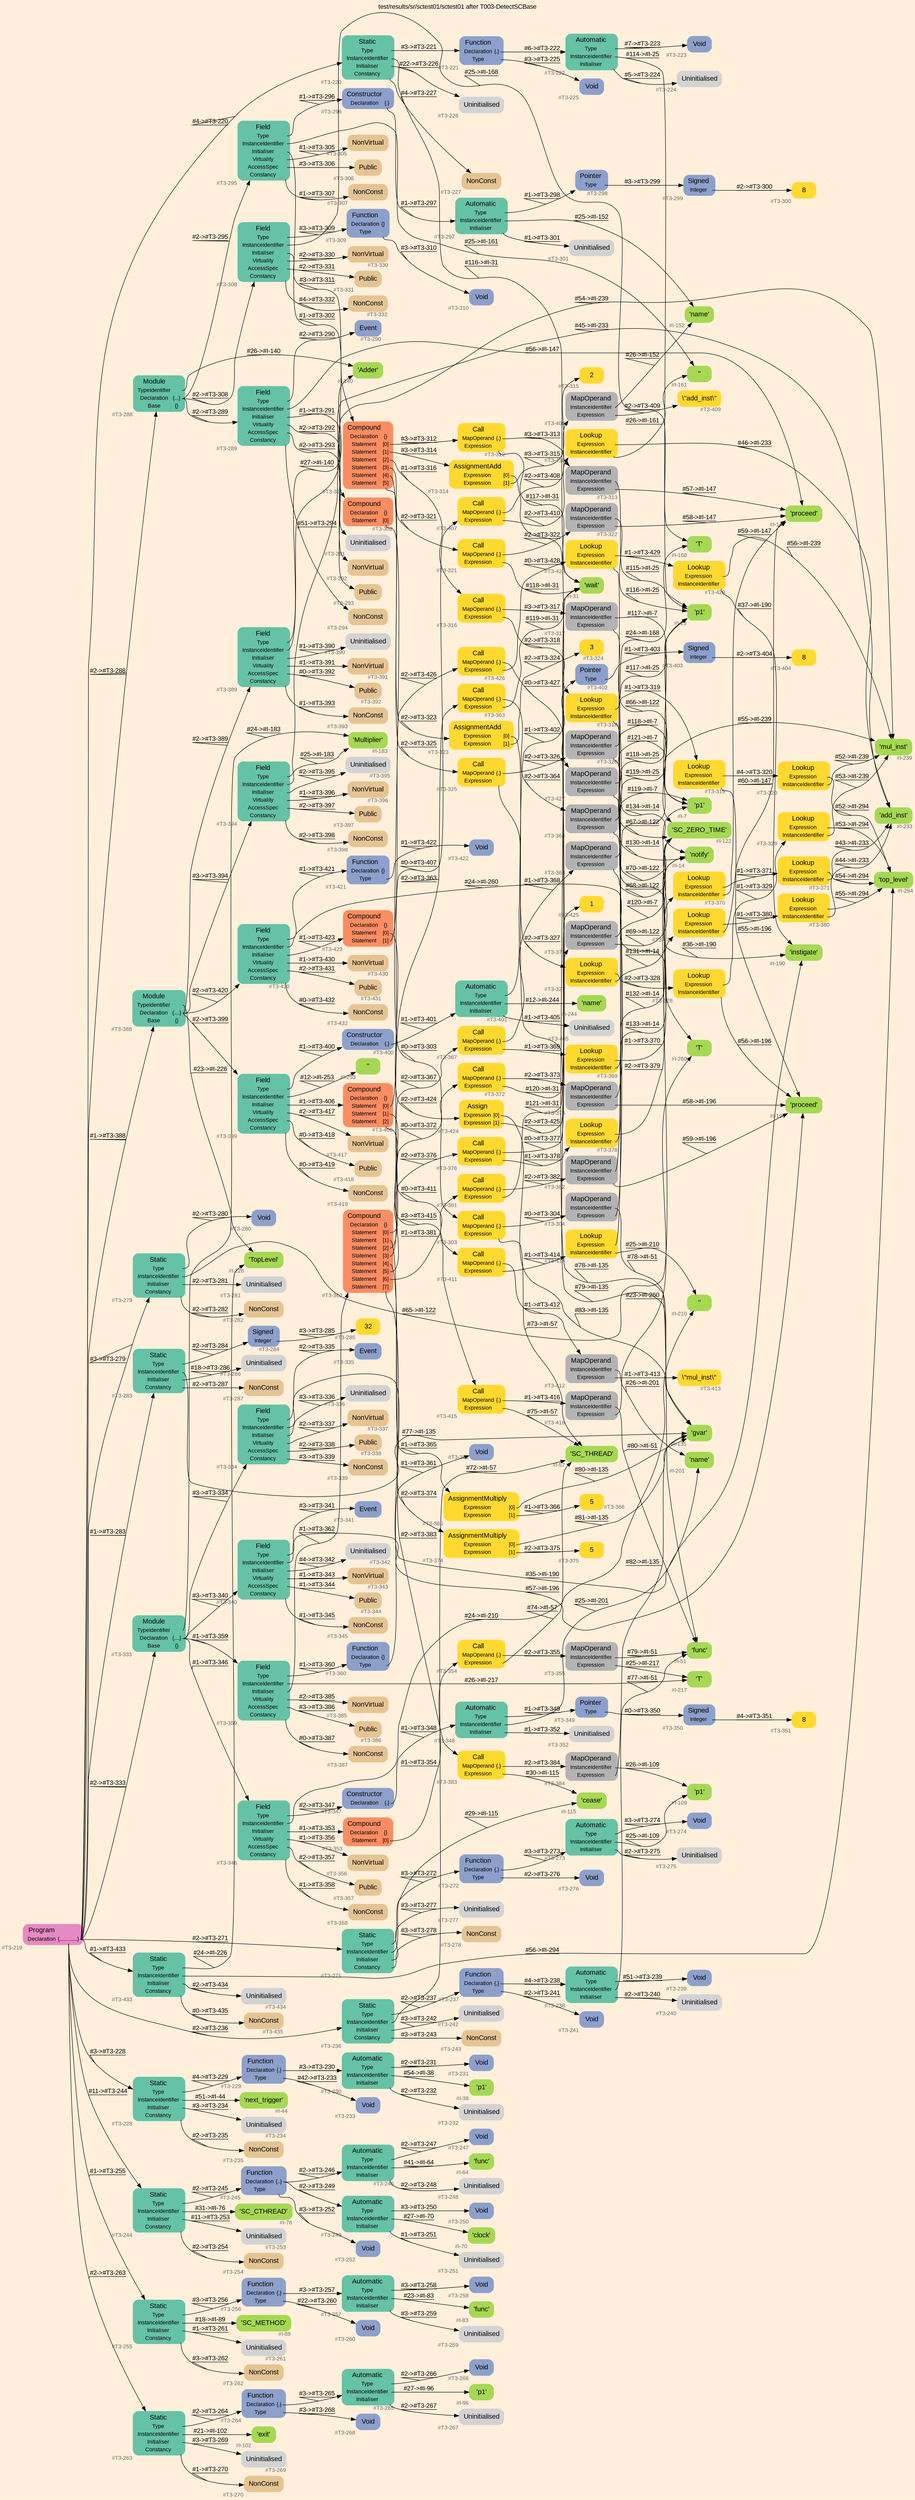 digraph "test/results/sr/sctest01/sctest01 after T003-DetectSCBase" {
label = "test/results/sr/sctest01/sctest01 after T003-DetectSCBase"
labelloc = t
graph [
    rankdir = "LR"
    ranksep = 0.3
    bgcolor = antiquewhite1
    color = black
    fontcolor = black
    fontname = "Arial"
];
node [
    fontname = "Arial"
];
edge [
    fontname = "Arial"
];

// -------------------- node figure --------------------
// -------- block #T3-219 ----------
"#T3-219" [
    fillcolor = "/set28/4"
    xlabel = "#T3-219"
    fontsize = "12"
    fontcolor = grey40
    shape = "plaintext"
    label = <<TABLE BORDER="0" CELLBORDER="0" CELLSPACING="0">
     <TR><TD><FONT COLOR="black" POINT-SIZE="15">Program</FONT></TD></TR>
     <TR><TD><FONT COLOR="black" POINT-SIZE="12">Declaration</FONT></TD><TD PORT="port0"><FONT COLOR="black" POINT-SIZE="12">{.............}</FONT></TD></TR>
    </TABLE>>
    style = "rounded,filled"
];

// -------- block #T3-220 ----------
"#T3-220" [
    fillcolor = "/set28/1"
    xlabel = "#T3-220"
    fontsize = "12"
    fontcolor = grey40
    shape = "plaintext"
    label = <<TABLE BORDER="0" CELLBORDER="0" CELLSPACING="0">
     <TR><TD><FONT COLOR="black" POINT-SIZE="15">Static</FONT></TD></TR>
     <TR><TD><FONT COLOR="black" POINT-SIZE="12">Type</FONT></TD><TD PORT="port0"></TD></TR>
     <TR><TD><FONT COLOR="black" POINT-SIZE="12">InstanceIdentifier</FONT></TD><TD PORT="port1"></TD></TR>
     <TR><TD><FONT COLOR="black" POINT-SIZE="12">Initialiser</FONT></TD><TD PORT="port2"></TD></TR>
     <TR><TD><FONT COLOR="black" POINT-SIZE="12">Constancy</FONT></TD><TD PORT="port3"></TD></TR>
    </TABLE>>
    style = "rounded,filled"
];

// -------- block #T3-221 ----------
"#T3-221" [
    fillcolor = "/set28/3"
    xlabel = "#T3-221"
    fontsize = "12"
    fontcolor = grey40
    shape = "plaintext"
    label = <<TABLE BORDER="0" CELLBORDER="0" CELLSPACING="0">
     <TR><TD><FONT COLOR="black" POINT-SIZE="15">Function</FONT></TD></TR>
     <TR><TD><FONT COLOR="black" POINT-SIZE="12">Declaration</FONT></TD><TD PORT="port0"><FONT COLOR="black" POINT-SIZE="12">{.}</FONT></TD></TR>
     <TR><TD><FONT COLOR="black" POINT-SIZE="12">Type</FONT></TD><TD PORT="port1"></TD></TR>
    </TABLE>>
    style = "rounded,filled"
];

// -------- block #T3-222 ----------
"#T3-222" [
    fillcolor = "/set28/1"
    xlabel = "#T3-222"
    fontsize = "12"
    fontcolor = grey40
    shape = "plaintext"
    label = <<TABLE BORDER="0" CELLBORDER="0" CELLSPACING="0">
     <TR><TD><FONT COLOR="black" POINT-SIZE="15">Automatic</FONT></TD></TR>
     <TR><TD><FONT COLOR="black" POINT-SIZE="12">Type</FONT></TD><TD PORT="port0"></TD></TR>
     <TR><TD><FONT COLOR="black" POINT-SIZE="12">InstanceIdentifier</FONT></TD><TD PORT="port1"></TD></TR>
     <TR><TD><FONT COLOR="black" POINT-SIZE="12">Initialiser</FONT></TD><TD PORT="port2"></TD></TR>
    </TABLE>>
    style = "rounded,filled"
];

// -------- block #T3-223 ----------
"#T3-223" [
    fillcolor = "/set28/3"
    xlabel = "#T3-223"
    fontsize = "12"
    fontcolor = grey40
    shape = "plaintext"
    label = <<TABLE BORDER="0" CELLBORDER="0" CELLSPACING="0">
     <TR><TD><FONT COLOR="black" POINT-SIZE="15">Void</FONT></TD></TR>
    </TABLE>>
    style = "rounded,filled"
];

// -------- block #I-25 ----------
"#I-25" [
    fillcolor = "/set28/5"
    xlabel = "#I-25"
    fontsize = "12"
    fontcolor = grey40
    shape = "plaintext"
    label = <<TABLE BORDER="0" CELLBORDER="0" CELLSPACING="0">
     <TR><TD><FONT COLOR="black" POINT-SIZE="15">'p1'</FONT></TD></TR>
    </TABLE>>
    style = "rounded,filled"
];

// -------- block #T3-224 ----------
"#T3-224" [
    xlabel = "#T3-224"
    fontsize = "12"
    fontcolor = grey40
    shape = "plaintext"
    label = <<TABLE BORDER="0" CELLBORDER="0" CELLSPACING="0">
     <TR><TD><FONT COLOR="black" POINT-SIZE="15">Uninitialised</FONT></TD></TR>
    </TABLE>>
    style = "rounded,filled"
];

// -------- block #T3-225 ----------
"#T3-225" [
    fillcolor = "/set28/3"
    xlabel = "#T3-225"
    fontsize = "12"
    fontcolor = grey40
    shape = "plaintext"
    label = <<TABLE BORDER="0" CELLBORDER="0" CELLSPACING="0">
     <TR><TD><FONT COLOR="black" POINT-SIZE="15">Void</FONT></TD></TR>
    </TABLE>>
    style = "rounded,filled"
];

// -------- block #I-31 ----------
"#I-31" [
    fillcolor = "/set28/5"
    xlabel = "#I-31"
    fontsize = "12"
    fontcolor = grey40
    shape = "plaintext"
    label = <<TABLE BORDER="0" CELLBORDER="0" CELLSPACING="0">
     <TR><TD><FONT COLOR="black" POINT-SIZE="15">'wait'</FONT></TD></TR>
    </TABLE>>
    style = "rounded,filled"
];

// -------- block #T3-226 ----------
"#T3-226" [
    xlabel = "#T3-226"
    fontsize = "12"
    fontcolor = grey40
    shape = "plaintext"
    label = <<TABLE BORDER="0" CELLBORDER="0" CELLSPACING="0">
     <TR><TD><FONT COLOR="black" POINT-SIZE="15">Uninitialised</FONT></TD></TR>
    </TABLE>>
    style = "rounded,filled"
];

// -------- block #T3-227 ----------
"#T3-227" [
    fillcolor = "/set28/7"
    xlabel = "#T3-227"
    fontsize = "12"
    fontcolor = grey40
    shape = "plaintext"
    label = <<TABLE BORDER="0" CELLBORDER="0" CELLSPACING="0">
     <TR><TD><FONT COLOR="black" POINT-SIZE="15">NonConst</FONT></TD></TR>
    </TABLE>>
    style = "rounded,filled"
];

// -------- block #T3-228 ----------
"#T3-228" [
    fillcolor = "/set28/1"
    xlabel = "#T3-228"
    fontsize = "12"
    fontcolor = grey40
    shape = "plaintext"
    label = <<TABLE BORDER="0" CELLBORDER="0" CELLSPACING="0">
     <TR><TD><FONT COLOR="black" POINT-SIZE="15">Static</FONT></TD></TR>
     <TR><TD><FONT COLOR="black" POINT-SIZE="12">Type</FONT></TD><TD PORT="port0"></TD></TR>
     <TR><TD><FONT COLOR="black" POINT-SIZE="12">InstanceIdentifier</FONT></TD><TD PORT="port1"></TD></TR>
     <TR><TD><FONT COLOR="black" POINT-SIZE="12">Initialiser</FONT></TD><TD PORT="port2"></TD></TR>
     <TR><TD><FONT COLOR="black" POINT-SIZE="12">Constancy</FONT></TD><TD PORT="port3"></TD></TR>
    </TABLE>>
    style = "rounded,filled"
];

// -------- block #T3-229 ----------
"#T3-229" [
    fillcolor = "/set28/3"
    xlabel = "#T3-229"
    fontsize = "12"
    fontcolor = grey40
    shape = "plaintext"
    label = <<TABLE BORDER="0" CELLBORDER="0" CELLSPACING="0">
     <TR><TD><FONT COLOR="black" POINT-SIZE="15">Function</FONT></TD></TR>
     <TR><TD><FONT COLOR="black" POINT-SIZE="12">Declaration</FONT></TD><TD PORT="port0"><FONT COLOR="black" POINT-SIZE="12">{.}</FONT></TD></TR>
     <TR><TD><FONT COLOR="black" POINT-SIZE="12">Type</FONT></TD><TD PORT="port1"></TD></TR>
    </TABLE>>
    style = "rounded,filled"
];

// -------- block #T3-230 ----------
"#T3-230" [
    fillcolor = "/set28/1"
    xlabel = "#T3-230"
    fontsize = "12"
    fontcolor = grey40
    shape = "plaintext"
    label = <<TABLE BORDER="0" CELLBORDER="0" CELLSPACING="0">
     <TR><TD><FONT COLOR="black" POINT-SIZE="15">Automatic</FONT></TD></TR>
     <TR><TD><FONT COLOR="black" POINT-SIZE="12">Type</FONT></TD><TD PORT="port0"></TD></TR>
     <TR><TD><FONT COLOR="black" POINT-SIZE="12">InstanceIdentifier</FONT></TD><TD PORT="port1"></TD></TR>
     <TR><TD><FONT COLOR="black" POINT-SIZE="12">Initialiser</FONT></TD><TD PORT="port2"></TD></TR>
    </TABLE>>
    style = "rounded,filled"
];

// -------- block #T3-231 ----------
"#T3-231" [
    fillcolor = "/set28/3"
    xlabel = "#T3-231"
    fontsize = "12"
    fontcolor = grey40
    shape = "plaintext"
    label = <<TABLE BORDER="0" CELLBORDER="0" CELLSPACING="0">
     <TR><TD><FONT COLOR="black" POINT-SIZE="15">Void</FONT></TD></TR>
    </TABLE>>
    style = "rounded,filled"
];

// -------- block #I-38 ----------
"#I-38" [
    fillcolor = "/set28/5"
    xlabel = "#I-38"
    fontsize = "12"
    fontcolor = grey40
    shape = "plaintext"
    label = <<TABLE BORDER="0" CELLBORDER="0" CELLSPACING="0">
     <TR><TD><FONT COLOR="black" POINT-SIZE="15">'p1'</FONT></TD></TR>
    </TABLE>>
    style = "rounded,filled"
];

// -------- block #T3-232 ----------
"#T3-232" [
    xlabel = "#T3-232"
    fontsize = "12"
    fontcolor = grey40
    shape = "plaintext"
    label = <<TABLE BORDER="0" CELLBORDER="0" CELLSPACING="0">
     <TR><TD><FONT COLOR="black" POINT-SIZE="15">Uninitialised</FONT></TD></TR>
    </TABLE>>
    style = "rounded,filled"
];

// -------- block #T3-233 ----------
"#T3-233" [
    fillcolor = "/set28/3"
    xlabel = "#T3-233"
    fontsize = "12"
    fontcolor = grey40
    shape = "plaintext"
    label = <<TABLE BORDER="0" CELLBORDER="0" CELLSPACING="0">
     <TR><TD><FONT COLOR="black" POINT-SIZE="15">Void</FONT></TD></TR>
    </TABLE>>
    style = "rounded,filled"
];

// -------- block #I-44 ----------
"#I-44" [
    fillcolor = "/set28/5"
    xlabel = "#I-44"
    fontsize = "12"
    fontcolor = grey40
    shape = "plaintext"
    label = <<TABLE BORDER="0" CELLBORDER="0" CELLSPACING="0">
     <TR><TD><FONT COLOR="black" POINT-SIZE="15">'next_trigger'</FONT></TD></TR>
    </TABLE>>
    style = "rounded,filled"
];

// -------- block #T3-234 ----------
"#T3-234" [
    xlabel = "#T3-234"
    fontsize = "12"
    fontcolor = grey40
    shape = "plaintext"
    label = <<TABLE BORDER="0" CELLBORDER="0" CELLSPACING="0">
     <TR><TD><FONT COLOR="black" POINT-SIZE="15">Uninitialised</FONT></TD></TR>
    </TABLE>>
    style = "rounded,filled"
];

// -------- block #T3-235 ----------
"#T3-235" [
    fillcolor = "/set28/7"
    xlabel = "#T3-235"
    fontsize = "12"
    fontcolor = grey40
    shape = "plaintext"
    label = <<TABLE BORDER="0" CELLBORDER="0" CELLSPACING="0">
     <TR><TD><FONT COLOR="black" POINT-SIZE="15">NonConst</FONT></TD></TR>
    </TABLE>>
    style = "rounded,filled"
];

// -------- block #T3-236 ----------
"#T3-236" [
    fillcolor = "/set28/1"
    xlabel = "#T3-236"
    fontsize = "12"
    fontcolor = grey40
    shape = "plaintext"
    label = <<TABLE BORDER="0" CELLBORDER="0" CELLSPACING="0">
     <TR><TD><FONT COLOR="black" POINT-SIZE="15">Static</FONT></TD></TR>
     <TR><TD><FONT COLOR="black" POINT-SIZE="12">Type</FONT></TD><TD PORT="port0"></TD></TR>
     <TR><TD><FONT COLOR="black" POINT-SIZE="12">InstanceIdentifier</FONT></TD><TD PORT="port1"></TD></TR>
     <TR><TD><FONT COLOR="black" POINT-SIZE="12">Initialiser</FONT></TD><TD PORT="port2"></TD></TR>
     <TR><TD><FONT COLOR="black" POINT-SIZE="12">Constancy</FONT></TD><TD PORT="port3"></TD></TR>
    </TABLE>>
    style = "rounded,filled"
];

// -------- block #T3-237 ----------
"#T3-237" [
    fillcolor = "/set28/3"
    xlabel = "#T3-237"
    fontsize = "12"
    fontcolor = grey40
    shape = "plaintext"
    label = <<TABLE BORDER="0" CELLBORDER="0" CELLSPACING="0">
     <TR><TD><FONT COLOR="black" POINT-SIZE="15">Function</FONT></TD></TR>
     <TR><TD><FONT COLOR="black" POINT-SIZE="12">Declaration</FONT></TD><TD PORT="port0"><FONT COLOR="black" POINT-SIZE="12">{.}</FONT></TD></TR>
     <TR><TD><FONT COLOR="black" POINT-SIZE="12">Type</FONT></TD><TD PORT="port1"></TD></TR>
    </TABLE>>
    style = "rounded,filled"
];

// -------- block #T3-238 ----------
"#T3-238" [
    fillcolor = "/set28/1"
    xlabel = "#T3-238"
    fontsize = "12"
    fontcolor = grey40
    shape = "plaintext"
    label = <<TABLE BORDER="0" CELLBORDER="0" CELLSPACING="0">
     <TR><TD><FONT COLOR="black" POINT-SIZE="15">Automatic</FONT></TD></TR>
     <TR><TD><FONT COLOR="black" POINT-SIZE="12">Type</FONT></TD><TD PORT="port0"></TD></TR>
     <TR><TD><FONT COLOR="black" POINT-SIZE="12">InstanceIdentifier</FONT></TD><TD PORT="port1"></TD></TR>
     <TR><TD><FONT COLOR="black" POINT-SIZE="12">Initialiser</FONT></TD><TD PORT="port2"></TD></TR>
    </TABLE>>
    style = "rounded,filled"
];

// -------- block #T3-239 ----------
"#T3-239" [
    fillcolor = "/set28/3"
    xlabel = "#T3-239"
    fontsize = "12"
    fontcolor = grey40
    shape = "plaintext"
    label = <<TABLE BORDER="0" CELLBORDER="0" CELLSPACING="0">
     <TR><TD><FONT COLOR="black" POINT-SIZE="15">Void</FONT></TD></TR>
    </TABLE>>
    style = "rounded,filled"
];

// -------- block #I-51 ----------
"#I-51" [
    fillcolor = "/set28/5"
    xlabel = "#I-51"
    fontsize = "12"
    fontcolor = grey40
    shape = "plaintext"
    label = <<TABLE BORDER="0" CELLBORDER="0" CELLSPACING="0">
     <TR><TD><FONT COLOR="black" POINT-SIZE="15">'func'</FONT></TD></TR>
    </TABLE>>
    style = "rounded,filled"
];

// -------- block #T3-240 ----------
"#T3-240" [
    xlabel = "#T3-240"
    fontsize = "12"
    fontcolor = grey40
    shape = "plaintext"
    label = <<TABLE BORDER="0" CELLBORDER="0" CELLSPACING="0">
     <TR><TD><FONT COLOR="black" POINT-SIZE="15">Uninitialised</FONT></TD></TR>
    </TABLE>>
    style = "rounded,filled"
];

// -------- block #T3-241 ----------
"#T3-241" [
    fillcolor = "/set28/3"
    xlabel = "#T3-241"
    fontsize = "12"
    fontcolor = grey40
    shape = "plaintext"
    label = <<TABLE BORDER="0" CELLBORDER="0" CELLSPACING="0">
     <TR><TD><FONT COLOR="black" POINT-SIZE="15">Void</FONT></TD></TR>
    </TABLE>>
    style = "rounded,filled"
];

// -------- block #I-57 ----------
"#I-57" [
    fillcolor = "/set28/5"
    xlabel = "#I-57"
    fontsize = "12"
    fontcolor = grey40
    shape = "plaintext"
    label = <<TABLE BORDER="0" CELLBORDER="0" CELLSPACING="0">
     <TR><TD><FONT COLOR="black" POINT-SIZE="15">'SC_THREAD'</FONT></TD></TR>
    </TABLE>>
    style = "rounded,filled"
];

// -------- block #T3-242 ----------
"#T3-242" [
    xlabel = "#T3-242"
    fontsize = "12"
    fontcolor = grey40
    shape = "plaintext"
    label = <<TABLE BORDER="0" CELLBORDER="0" CELLSPACING="0">
     <TR><TD><FONT COLOR="black" POINT-SIZE="15">Uninitialised</FONT></TD></TR>
    </TABLE>>
    style = "rounded,filled"
];

// -------- block #T3-243 ----------
"#T3-243" [
    fillcolor = "/set28/7"
    xlabel = "#T3-243"
    fontsize = "12"
    fontcolor = grey40
    shape = "plaintext"
    label = <<TABLE BORDER="0" CELLBORDER="0" CELLSPACING="0">
     <TR><TD><FONT COLOR="black" POINT-SIZE="15">NonConst</FONT></TD></TR>
    </TABLE>>
    style = "rounded,filled"
];

// -------- block #T3-244 ----------
"#T3-244" [
    fillcolor = "/set28/1"
    xlabel = "#T3-244"
    fontsize = "12"
    fontcolor = grey40
    shape = "plaintext"
    label = <<TABLE BORDER="0" CELLBORDER="0" CELLSPACING="0">
     <TR><TD><FONT COLOR="black" POINT-SIZE="15">Static</FONT></TD></TR>
     <TR><TD><FONT COLOR="black" POINT-SIZE="12">Type</FONT></TD><TD PORT="port0"></TD></TR>
     <TR><TD><FONT COLOR="black" POINT-SIZE="12">InstanceIdentifier</FONT></TD><TD PORT="port1"></TD></TR>
     <TR><TD><FONT COLOR="black" POINT-SIZE="12">Initialiser</FONT></TD><TD PORT="port2"></TD></TR>
     <TR><TD><FONT COLOR="black" POINT-SIZE="12">Constancy</FONT></TD><TD PORT="port3"></TD></TR>
    </TABLE>>
    style = "rounded,filled"
];

// -------- block #T3-245 ----------
"#T3-245" [
    fillcolor = "/set28/3"
    xlabel = "#T3-245"
    fontsize = "12"
    fontcolor = grey40
    shape = "plaintext"
    label = <<TABLE BORDER="0" CELLBORDER="0" CELLSPACING="0">
     <TR><TD><FONT COLOR="black" POINT-SIZE="15">Function</FONT></TD></TR>
     <TR><TD><FONT COLOR="black" POINT-SIZE="12">Declaration</FONT></TD><TD PORT="port0"><FONT COLOR="black" POINT-SIZE="12">{..}</FONT></TD></TR>
     <TR><TD><FONT COLOR="black" POINT-SIZE="12">Type</FONT></TD><TD PORT="port1"></TD></TR>
    </TABLE>>
    style = "rounded,filled"
];

// -------- block #T3-246 ----------
"#T3-246" [
    fillcolor = "/set28/1"
    xlabel = "#T3-246"
    fontsize = "12"
    fontcolor = grey40
    shape = "plaintext"
    label = <<TABLE BORDER="0" CELLBORDER="0" CELLSPACING="0">
     <TR><TD><FONT COLOR="black" POINT-SIZE="15">Automatic</FONT></TD></TR>
     <TR><TD><FONT COLOR="black" POINT-SIZE="12">Type</FONT></TD><TD PORT="port0"></TD></TR>
     <TR><TD><FONT COLOR="black" POINT-SIZE="12">InstanceIdentifier</FONT></TD><TD PORT="port1"></TD></TR>
     <TR><TD><FONT COLOR="black" POINT-SIZE="12">Initialiser</FONT></TD><TD PORT="port2"></TD></TR>
    </TABLE>>
    style = "rounded,filled"
];

// -------- block #T3-247 ----------
"#T3-247" [
    fillcolor = "/set28/3"
    xlabel = "#T3-247"
    fontsize = "12"
    fontcolor = grey40
    shape = "plaintext"
    label = <<TABLE BORDER="0" CELLBORDER="0" CELLSPACING="0">
     <TR><TD><FONT COLOR="black" POINT-SIZE="15">Void</FONT></TD></TR>
    </TABLE>>
    style = "rounded,filled"
];

// -------- block #I-64 ----------
"#I-64" [
    fillcolor = "/set28/5"
    xlabel = "#I-64"
    fontsize = "12"
    fontcolor = grey40
    shape = "plaintext"
    label = <<TABLE BORDER="0" CELLBORDER="0" CELLSPACING="0">
     <TR><TD><FONT COLOR="black" POINT-SIZE="15">'func'</FONT></TD></TR>
    </TABLE>>
    style = "rounded,filled"
];

// -------- block #T3-248 ----------
"#T3-248" [
    xlabel = "#T3-248"
    fontsize = "12"
    fontcolor = grey40
    shape = "plaintext"
    label = <<TABLE BORDER="0" CELLBORDER="0" CELLSPACING="0">
     <TR><TD><FONT COLOR="black" POINT-SIZE="15">Uninitialised</FONT></TD></TR>
    </TABLE>>
    style = "rounded,filled"
];

// -------- block #T3-249 ----------
"#T3-249" [
    fillcolor = "/set28/1"
    xlabel = "#T3-249"
    fontsize = "12"
    fontcolor = grey40
    shape = "plaintext"
    label = <<TABLE BORDER="0" CELLBORDER="0" CELLSPACING="0">
     <TR><TD><FONT COLOR="black" POINT-SIZE="15">Automatic</FONT></TD></TR>
     <TR><TD><FONT COLOR="black" POINT-SIZE="12">Type</FONT></TD><TD PORT="port0"></TD></TR>
     <TR><TD><FONT COLOR="black" POINT-SIZE="12">InstanceIdentifier</FONT></TD><TD PORT="port1"></TD></TR>
     <TR><TD><FONT COLOR="black" POINT-SIZE="12">Initialiser</FONT></TD><TD PORT="port2"></TD></TR>
    </TABLE>>
    style = "rounded,filled"
];

// -------- block #T3-250 ----------
"#T3-250" [
    fillcolor = "/set28/3"
    xlabel = "#T3-250"
    fontsize = "12"
    fontcolor = grey40
    shape = "plaintext"
    label = <<TABLE BORDER="0" CELLBORDER="0" CELLSPACING="0">
     <TR><TD><FONT COLOR="black" POINT-SIZE="15">Void</FONT></TD></TR>
    </TABLE>>
    style = "rounded,filled"
];

// -------- block #I-70 ----------
"#I-70" [
    fillcolor = "/set28/5"
    xlabel = "#I-70"
    fontsize = "12"
    fontcolor = grey40
    shape = "plaintext"
    label = <<TABLE BORDER="0" CELLBORDER="0" CELLSPACING="0">
     <TR><TD><FONT COLOR="black" POINT-SIZE="15">'clock'</FONT></TD></TR>
    </TABLE>>
    style = "rounded,filled"
];

// -------- block #T3-251 ----------
"#T3-251" [
    xlabel = "#T3-251"
    fontsize = "12"
    fontcolor = grey40
    shape = "plaintext"
    label = <<TABLE BORDER="0" CELLBORDER="0" CELLSPACING="0">
     <TR><TD><FONT COLOR="black" POINT-SIZE="15">Uninitialised</FONT></TD></TR>
    </TABLE>>
    style = "rounded,filled"
];

// -------- block #T3-252 ----------
"#T3-252" [
    fillcolor = "/set28/3"
    xlabel = "#T3-252"
    fontsize = "12"
    fontcolor = grey40
    shape = "plaintext"
    label = <<TABLE BORDER="0" CELLBORDER="0" CELLSPACING="0">
     <TR><TD><FONT COLOR="black" POINT-SIZE="15">Void</FONT></TD></TR>
    </TABLE>>
    style = "rounded,filled"
];

// -------- block #I-76 ----------
"#I-76" [
    fillcolor = "/set28/5"
    xlabel = "#I-76"
    fontsize = "12"
    fontcolor = grey40
    shape = "plaintext"
    label = <<TABLE BORDER="0" CELLBORDER="0" CELLSPACING="0">
     <TR><TD><FONT COLOR="black" POINT-SIZE="15">'SC_CTHREAD'</FONT></TD></TR>
    </TABLE>>
    style = "rounded,filled"
];

// -------- block #T3-253 ----------
"#T3-253" [
    xlabel = "#T3-253"
    fontsize = "12"
    fontcolor = grey40
    shape = "plaintext"
    label = <<TABLE BORDER="0" CELLBORDER="0" CELLSPACING="0">
     <TR><TD><FONT COLOR="black" POINT-SIZE="15">Uninitialised</FONT></TD></TR>
    </TABLE>>
    style = "rounded,filled"
];

// -------- block #T3-254 ----------
"#T3-254" [
    fillcolor = "/set28/7"
    xlabel = "#T3-254"
    fontsize = "12"
    fontcolor = grey40
    shape = "plaintext"
    label = <<TABLE BORDER="0" CELLBORDER="0" CELLSPACING="0">
     <TR><TD><FONT COLOR="black" POINT-SIZE="15">NonConst</FONT></TD></TR>
    </TABLE>>
    style = "rounded,filled"
];

// -------- block #T3-255 ----------
"#T3-255" [
    fillcolor = "/set28/1"
    xlabel = "#T3-255"
    fontsize = "12"
    fontcolor = grey40
    shape = "plaintext"
    label = <<TABLE BORDER="0" CELLBORDER="0" CELLSPACING="0">
     <TR><TD><FONT COLOR="black" POINT-SIZE="15">Static</FONT></TD></TR>
     <TR><TD><FONT COLOR="black" POINT-SIZE="12">Type</FONT></TD><TD PORT="port0"></TD></TR>
     <TR><TD><FONT COLOR="black" POINT-SIZE="12">InstanceIdentifier</FONT></TD><TD PORT="port1"></TD></TR>
     <TR><TD><FONT COLOR="black" POINT-SIZE="12">Initialiser</FONT></TD><TD PORT="port2"></TD></TR>
     <TR><TD><FONT COLOR="black" POINT-SIZE="12">Constancy</FONT></TD><TD PORT="port3"></TD></TR>
    </TABLE>>
    style = "rounded,filled"
];

// -------- block #T3-256 ----------
"#T3-256" [
    fillcolor = "/set28/3"
    xlabel = "#T3-256"
    fontsize = "12"
    fontcolor = grey40
    shape = "plaintext"
    label = <<TABLE BORDER="0" CELLBORDER="0" CELLSPACING="0">
     <TR><TD><FONT COLOR="black" POINT-SIZE="15">Function</FONT></TD></TR>
     <TR><TD><FONT COLOR="black" POINT-SIZE="12">Declaration</FONT></TD><TD PORT="port0"><FONT COLOR="black" POINT-SIZE="12">{.}</FONT></TD></TR>
     <TR><TD><FONT COLOR="black" POINT-SIZE="12">Type</FONT></TD><TD PORT="port1"></TD></TR>
    </TABLE>>
    style = "rounded,filled"
];

// -------- block #T3-257 ----------
"#T3-257" [
    fillcolor = "/set28/1"
    xlabel = "#T3-257"
    fontsize = "12"
    fontcolor = grey40
    shape = "plaintext"
    label = <<TABLE BORDER="0" CELLBORDER="0" CELLSPACING="0">
     <TR><TD><FONT COLOR="black" POINT-SIZE="15">Automatic</FONT></TD></TR>
     <TR><TD><FONT COLOR="black" POINT-SIZE="12">Type</FONT></TD><TD PORT="port0"></TD></TR>
     <TR><TD><FONT COLOR="black" POINT-SIZE="12">InstanceIdentifier</FONT></TD><TD PORT="port1"></TD></TR>
     <TR><TD><FONT COLOR="black" POINT-SIZE="12">Initialiser</FONT></TD><TD PORT="port2"></TD></TR>
    </TABLE>>
    style = "rounded,filled"
];

// -------- block #T3-258 ----------
"#T3-258" [
    fillcolor = "/set28/3"
    xlabel = "#T3-258"
    fontsize = "12"
    fontcolor = grey40
    shape = "plaintext"
    label = <<TABLE BORDER="0" CELLBORDER="0" CELLSPACING="0">
     <TR><TD><FONT COLOR="black" POINT-SIZE="15">Void</FONT></TD></TR>
    </TABLE>>
    style = "rounded,filled"
];

// -------- block #I-83 ----------
"#I-83" [
    fillcolor = "/set28/5"
    xlabel = "#I-83"
    fontsize = "12"
    fontcolor = grey40
    shape = "plaintext"
    label = <<TABLE BORDER="0" CELLBORDER="0" CELLSPACING="0">
     <TR><TD><FONT COLOR="black" POINT-SIZE="15">'func'</FONT></TD></TR>
    </TABLE>>
    style = "rounded,filled"
];

// -------- block #T3-259 ----------
"#T3-259" [
    xlabel = "#T3-259"
    fontsize = "12"
    fontcolor = grey40
    shape = "plaintext"
    label = <<TABLE BORDER="0" CELLBORDER="0" CELLSPACING="0">
     <TR><TD><FONT COLOR="black" POINT-SIZE="15">Uninitialised</FONT></TD></TR>
    </TABLE>>
    style = "rounded,filled"
];

// -------- block #T3-260 ----------
"#T3-260" [
    fillcolor = "/set28/3"
    xlabel = "#T3-260"
    fontsize = "12"
    fontcolor = grey40
    shape = "plaintext"
    label = <<TABLE BORDER="0" CELLBORDER="0" CELLSPACING="0">
     <TR><TD><FONT COLOR="black" POINT-SIZE="15">Void</FONT></TD></TR>
    </TABLE>>
    style = "rounded,filled"
];

// -------- block #I-89 ----------
"#I-89" [
    fillcolor = "/set28/5"
    xlabel = "#I-89"
    fontsize = "12"
    fontcolor = grey40
    shape = "plaintext"
    label = <<TABLE BORDER="0" CELLBORDER="0" CELLSPACING="0">
     <TR><TD><FONT COLOR="black" POINT-SIZE="15">'SC_METHOD'</FONT></TD></TR>
    </TABLE>>
    style = "rounded,filled"
];

// -------- block #T3-261 ----------
"#T3-261" [
    xlabel = "#T3-261"
    fontsize = "12"
    fontcolor = grey40
    shape = "plaintext"
    label = <<TABLE BORDER="0" CELLBORDER="0" CELLSPACING="0">
     <TR><TD><FONT COLOR="black" POINT-SIZE="15">Uninitialised</FONT></TD></TR>
    </TABLE>>
    style = "rounded,filled"
];

// -------- block #T3-262 ----------
"#T3-262" [
    fillcolor = "/set28/7"
    xlabel = "#T3-262"
    fontsize = "12"
    fontcolor = grey40
    shape = "plaintext"
    label = <<TABLE BORDER="0" CELLBORDER="0" CELLSPACING="0">
     <TR><TD><FONT COLOR="black" POINT-SIZE="15">NonConst</FONT></TD></TR>
    </TABLE>>
    style = "rounded,filled"
];

// -------- block #T3-263 ----------
"#T3-263" [
    fillcolor = "/set28/1"
    xlabel = "#T3-263"
    fontsize = "12"
    fontcolor = grey40
    shape = "plaintext"
    label = <<TABLE BORDER="0" CELLBORDER="0" CELLSPACING="0">
     <TR><TD><FONT COLOR="black" POINT-SIZE="15">Static</FONT></TD></TR>
     <TR><TD><FONT COLOR="black" POINT-SIZE="12">Type</FONT></TD><TD PORT="port0"></TD></TR>
     <TR><TD><FONT COLOR="black" POINT-SIZE="12">InstanceIdentifier</FONT></TD><TD PORT="port1"></TD></TR>
     <TR><TD><FONT COLOR="black" POINT-SIZE="12">Initialiser</FONT></TD><TD PORT="port2"></TD></TR>
     <TR><TD><FONT COLOR="black" POINT-SIZE="12">Constancy</FONT></TD><TD PORT="port3"></TD></TR>
    </TABLE>>
    style = "rounded,filled"
];

// -------- block #T3-264 ----------
"#T3-264" [
    fillcolor = "/set28/3"
    xlabel = "#T3-264"
    fontsize = "12"
    fontcolor = grey40
    shape = "plaintext"
    label = <<TABLE BORDER="0" CELLBORDER="0" CELLSPACING="0">
     <TR><TD><FONT COLOR="black" POINT-SIZE="15">Function</FONT></TD></TR>
     <TR><TD><FONT COLOR="black" POINT-SIZE="12">Declaration</FONT></TD><TD PORT="port0"><FONT COLOR="black" POINT-SIZE="12">{.}</FONT></TD></TR>
     <TR><TD><FONT COLOR="black" POINT-SIZE="12">Type</FONT></TD><TD PORT="port1"></TD></TR>
    </TABLE>>
    style = "rounded,filled"
];

// -------- block #T3-265 ----------
"#T3-265" [
    fillcolor = "/set28/1"
    xlabel = "#T3-265"
    fontsize = "12"
    fontcolor = grey40
    shape = "plaintext"
    label = <<TABLE BORDER="0" CELLBORDER="0" CELLSPACING="0">
     <TR><TD><FONT COLOR="black" POINT-SIZE="15">Automatic</FONT></TD></TR>
     <TR><TD><FONT COLOR="black" POINT-SIZE="12">Type</FONT></TD><TD PORT="port0"></TD></TR>
     <TR><TD><FONT COLOR="black" POINT-SIZE="12">InstanceIdentifier</FONT></TD><TD PORT="port1"></TD></TR>
     <TR><TD><FONT COLOR="black" POINT-SIZE="12">Initialiser</FONT></TD><TD PORT="port2"></TD></TR>
    </TABLE>>
    style = "rounded,filled"
];

// -------- block #T3-266 ----------
"#T3-266" [
    fillcolor = "/set28/3"
    xlabel = "#T3-266"
    fontsize = "12"
    fontcolor = grey40
    shape = "plaintext"
    label = <<TABLE BORDER="0" CELLBORDER="0" CELLSPACING="0">
     <TR><TD><FONT COLOR="black" POINT-SIZE="15">Void</FONT></TD></TR>
    </TABLE>>
    style = "rounded,filled"
];

// -------- block #I-96 ----------
"#I-96" [
    fillcolor = "/set28/5"
    xlabel = "#I-96"
    fontsize = "12"
    fontcolor = grey40
    shape = "plaintext"
    label = <<TABLE BORDER="0" CELLBORDER="0" CELLSPACING="0">
     <TR><TD><FONT COLOR="black" POINT-SIZE="15">'p1'</FONT></TD></TR>
    </TABLE>>
    style = "rounded,filled"
];

// -------- block #T3-267 ----------
"#T3-267" [
    xlabel = "#T3-267"
    fontsize = "12"
    fontcolor = grey40
    shape = "plaintext"
    label = <<TABLE BORDER="0" CELLBORDER="0" CELLSPACING="0">
     <TR><TD><FONT COLOR="black" POINT-SIZE="15">Uninitialised</FONT></TD></TR>
    </TABLE>>
    style = "rounded,filled"
];

// -------- block #T3-268 ----------
"#T3-268" [
    fillcolor = "/set28/3"
    xlabel = "#T3-268"
    fontsize = "12"
    fontcolor = grey40
    shape = "plaintext"
    label = <<TABLE BORDER="0" CELLBORDER="0" CELLSPACING="0">
     <TR><TD><FONT COLOR="black" POINT-SIZE="15">Void</FONT></TD></TR>
    </TABLE>>
    style = "rounded,filled"
];

// -------- block #I-102 ----------
"#I-102" [
    fillcolor = "/set28/5"
    xlabel = "#I-102"
    fontsize = "12"
    fontcolor = grey40
    shape = "plaintext"
    label = <<TABLE BORDER="0" CELLBORDER="0" CELLSPACING="0">
     <TR><TD><FONT COLOR="black" POINT-SIZE="15">'exit'</FONT></TD></TR>
    </TABLE>>
    style = "rounded,filled"
];

// -------- block #T3-269 ----------
"#T3-269" [
    xlabel = "#T3-269"
    fontsize = "12"
    fontcolor = grey40
    shape = "plaintext"
    label = <<TABLE BORDER="0" CELLBORDER="0" CELLSPACING="0">
     <TR><TD><FONT COLOR="black" POINT-SIZE="15">Uninitialised</FONT></TD></TR>
    </TABLE>>
    style = "rounded,filled"
];

// -------- block #T3-270 ----------
"#T3-270" [
    fillcolor = "/set28/7"
    xlabel = "#T3-270"
    fontsize = "12"
    fontcolor = grey40
    shape = "plaintext"
    label = <<TABLE BORDER="0" CELLBORDER="0" CELLSPACING="0">
     <TR><TD><FONT COLOR="black" POINT-SIZE="15">NonConst</FONT></TD></TR>
    </TABLE>>
    style = "rounded,filled"
];

// -------- block #T3-271 ----------
"#T3-271" [
    fillcolor = "/set28/1"
    xlabel = "#T3-271"
    fontsize = "12"
    fontcolor = grey40
    shape = "plaintext"
    label = <<TABLE BORDER="0" CELLBORDER="0" CELLSPACING="0">
     <TR><TD><FONT COLOR="black" POINT-SIZE="15">Static</FONT></TD></TR>
     <TR><TD><FONT COLOR="black" POINT-SIZE="12">Type</FONT></TD><TD PORT="port0"></TD></TR>
     <TR><TD><FONT COLOR="black" POINT-SIZE="12">InstanceIdentifier</FONT></TD><TD PORT="port1"></TD></TR>
     <TR><TD><FONT COLOR="black" POINT-SIZE="12">Initialiser</FONT></TD><TD PORT="port2"></TD></TR>
     <TR><TD><FONT COLOR="black" POINT-SIZE="12">Constancy</FONT></TD><TD PORT="port3"></TD></TR>
    </TABLE>>
    style = "rounded,filled"
];

// -------- block #T3-272 ----------
"#T3-272" [
    fillcolor = "/set28/3"
    xlabel = "#T3-272"
    fontsize = "12"
    fontcolor = grey40
    shape = "plaintext"
    label = <<TABLE BORDER="0" CELLBORDER="0" CELLSPACING="0">
     <TR><TD><FONT COLOR="black" POINT-SIZE="15">Function</FONT></TD></TR>
     <TR><TD><FONT COLOR="black" POINT-SIZE="12">Declaration</FONT></TD><TD PORT="port0"><FONT COLOR="black" POINT-SIZE="12">{.}</FONT></TD></TR>
     <TR><TD><FONT COLOR="black" POINT-SIZE="12">Type</FONT></TD><TD PORT="port1"></TD></TR>
    </TABLE>>
    style = "rounded,filled"
];

// -------- block #T3-273 ----------
"#T3-273" [
    fillcolor = "/set28/1"
    xlabel = "#T3-273"
    fontsize = "12"
    fontcolor = grey40
    shape = "plaintext"
    label = <<TABLE BORDER="0" CELLBORDER="0" CELLSPACING="0">
     <TR><TD><FONT COLOR="black" POINT-SIZE="15">Automatic</FONT></TD></TR>
     <TR><TD><FONT COLOR="black" POINT-SIZE="12">Type</FONT></TD><TD PORT="port0"></TD></TR>
     <TR><TD><FONT COLOR="black" POINT-SIZE="12">InstanceIdentifier</FONT></TD><TD PORT="port1"></TD></TR>
     <TR><TD><FONT COLOR="black" POINT-SIZE="12">Initialiser</FONT></TD><TD PORT="port2"></TD></TR>
    </TABLE>>
    style = "rounded,filled"
];

// -------- block #T3-274 ----------
"#T3-274" [
    fillcolor = "/set28/3"
    xlabel = "#T3-274"
    fontsize = "12"
    fontcolor = grey40
    shape = "plaintext"
    label = <<TABLE BORDER="0" CELLBORDER="0" CELLSPACING="0">
     <TR><TD><FONT COLOR="black" POINT-SIZE="15">Void</FONT></TD></TR>
    </TABLE>>
    style = "rounded,filled"
];

// -------- block #I-109 ----------
"#I-109" [
    fillcolor = "/set28/5"
    xlabel = "#I-109"
    fontsize = "12"
    fontcolor = grey40
    shape = "plaintext"
    label = <<TABLE BORDER="0" CELLBORDER="0" CELLSPACING="0">
     <TR><TD><FONT COLOR="black" POINT-SIZE="15">'p1'</FONT></TD></TR>
    </TABLE>>
    style = "rounded,filled"
];

// -------- block #T3-275 ----------
"#T3-275" [
    xlabel = "#T3-275"
    fontsize = "12"
    fontcolor = grey40
    shape = "plaintext"
    label = <<TABLE BORDER="0" CELLBORDER="0" CELLSPACING="0">
     <TR><TD><FONT COLOR="black" POINT-SIZE="15">Uninitialised</FONT></TD></TR>
    </TABLE>>
    style = "rounded,filled"
];

// -------- block #T3-276 ----------
"#T3-276" [
    fillcolor = "/set28/3"
    xlabel = "#T3-276"
    fontsize = "12"
    fontcolor = grey40
    shape = "plaintext"
    label = <<TABLE BORDER="0" CELLBORDER="0" CELLSPACING="0">
     <TR><TD><FONT COLOR="black" POINT-SIZE="15">Void</FONT></TD></TR>
    </TABLE>>
    style = "rounded,filled"
];

// -------- block #I-115 ----------
"#I-115" [
    fillcolor = "/set28/5"
    xlabel = "#I-115"
    fontsize = "12"
    fontcolor = grey40
    shape = "plaintext"
    label = <<TABLE BORDER="0" CELLBORDER="0" CELLSPACING="0">
     <TR><TD><FONT COLOR="black" POINT-SIZE="15">'cease'</FONT></TD></TR>
    </TABLE>>
    style = "rounded,filled"
];

// -------- block #T3-277 ----------
"#T3-277" [
    xlabel = "#T3-277"
    fontsize = "12"
    fontcolor = grey40
    shape = "plaintext"
    label = <<TABLE BORDER="0" CELLBORDER="0" CELLSPACING="0">
     <TR><TD><FONT COLOR="black" POINT-SIZE="15">Uninitialised</FONT></TD></TR>
    </TABLE>>
    style = "rounded,filled"
];

// -------- block #T3-278 ----------
"#T3-278" [
    fillcolor = "/set28/7"
    xlabel = "#T3-278"
    fontsize = "12"
    fontcolor = grey40
    shape = "plaintext"
    label = <<TABLE BORDER="0" CELLBORDER="0" CELLSPACING="0">
     <TR><TD><FONT COLOR="black" POINT-SIZE="15">NonConst</FONT></TD></TR>
    </TABLE>>
    style = "rounded,filled"
];

// -------- block #T3-279 ----------
"#T3-279" [
    fillcolor = "/set28/1"
    xlabel = "#T3-279"
    fontsize = "12"
    fontcolor = grey40
    shape = "plaintext"
    label = <<TABLE BORDER="0" CELLBORDER="0" CELLSPACING="0">
     <TR><TD><FONT COLOR="black" POINT-SIZE="15">Static</FONT></TD></TR>
     <TR><TD><FONT COLOR="black" POINT-SIZE="12">Type</FONT></TD><TD PORT="port0"></TD></TR>
     <TR><TD><FONT COLOR="black" POINT-SIZE="12">InstanceIdentifier</FONT></TD><TD PORT="port1"></TD></TR>
     <TR><TD><FONT COLOR="black" POINT-SIZE="12">Initialiser</FONT></TD><TD PORT="port2"></TD></TR>
     <TR><TD><FONT COLOR="black" POINT-SIZE="12">Constancy</FONT></TD><TD PORT="port3"></TD></TR>
    </TABLE>>
    style = "rounded,filled"
];

// -------- block #T3-280 ----------
"#T3-280" [
    fillcolor = "/set28/3"
    xlabel = "#T3-280"
    fontsize = "12"
    fontcolor = grey40
    shape = "plaintext"
    label = <<TABLE BORDER="0" CELLBORDER="0" CELLSPACING="0">
     <TR><TD><FONT COLOR="black" POINT-SIZE="15">Void</FONT></TD></TR>
    </TABLE>>
    style = "rounded,filled"
];

// -------- block #I-122 ----------
"#I-122" [
    fillcolor = "/set28/5"
    xlabel = "#I-122"
    fontsize = "12"
    fontcolor = grey40
    shape = "plaintext"
    label = <<TABLE BORDER="0" CELLBORDER="0" CELLSPACING="0">
     <TR><TD><FONT COLOR="black" POINT-SIZE="15">'SC_ZERO_TIME'</FONT></TD></TR>
    </TABLE>>
    style = "rounded,filled"
];

// -------- block #T3-281 ----------
"#T3-281" [
    xlabel = "#T3-281"
    fontsize = "12"
    fontcolor = grey40
    shape = "plaintext"
    label = <<TABLE BORDER="0" CELLBORDER="0" CELLSPACING="0">
     <TR><TD><FONT COLOR="black" POINT-SIZE="15">Uninitialised</FONT></TD></TR>
    </TABLE>>
    style = "rounded,filled"
];

// -------- block #T3-282 ----------
"#T3-282" [
    fillcolor = "/set28/7"
    xlabel = "#T3-282"
    fontsize = "12"
    fontcolor = grey40
    shape = "plaintext"
    label = <<TABLE BORDER="0" CELLBORDER="0" CELLSPACING="0">
     <TR><TD><FONT COLOR="black" POINT-SIZE="15">NonConst</FONT></TD></TR>
    </TABLE>>
    style = "rounded,filled"
];

// -------- block #T3-283 ----------
"#T3-283" [
    fillcolor = "/set28/1"
    xlabel = "#T3-283"
    fontsize = "12"
    fontcolor = grey40
    shape = "plaintext"
    label = <<TABLE BORDER="0" CELLBORDER="0" CELLSPACING="0">
     <TR><TD><FONT COLOR="black" POINT-SIZE="15">Static</FONT></TD></TR>
     <TR><TD><FONT COLOR="black" POINT-SIZE="12">Type</FONT></TD><TD PORT="port0"></TD></TR>
     <TR><TD><FONT COLOR="black" POINT-SIZE="12">InstanceIdentifier</FONT></TD><TD PORT="port1"></TD></TR>
     <TR><TD><FONT COLOR="black" POINT-SIZE="12">Initialiser</FONT></TD><TD PORT="port2"></TD></TR>
     <TR><TD><FONT COLOR="black" POINT-SIZE="12">Constancy</FONT></TD><TD PORT="port3"></TD></TR>
    </TABLE>>
    style = "rounded,filled"
];

// -------- block #T3-284 ----------
"#T3-284" [
    fillcolor = "/set28/3"
    xlabel = "#T3-284"
    fontsize = "12"
    fontcolor = grey40
    shape = "plaintext"
    label = <<TABLE BORDER="0" CELLBORDER="0" CELLSPACING="0">
     <TR><TD><FONT COLOR="black" POINT-SIZE="15">Signed</FONT></TD></TR>
     <TR><TD><FONT COLOR="black" POINT-SIZE="12">Integer</FONT></TD><TD PORT="port0"></TD></TR>
    </TABLE>>
    style = "rounded,filled"
];

// -------- block #T3-285 ----------
"#T3-285" [
    fillcolor = "/set28/6"
    xlabel = "#T3-285"
    fontsize = "12"
    fontcolor = grey40
    shape = "plaintext"
    label = <<TABLE BORDER="0" CELLBORDER="0" CELLSPACING="0">
     <TR><TD><FONT COLOR="black" POINT-SIZE="15">32</FONT></TD></TR>
    </TABLE>>
    style = "rounded,filled"
];

// -------- block #I-135 ----------
"#I-135" [
    fillcolor = "/set28/5"
    xlabel = "#I-135"
    fontsize = "12"
    fontcolor = grey40
    shape = "plaintext"
    label = <<TABLE BORDER="0" CELLBORDER="0" CELLSPACING="0">
     <TR><TD><FONT COLOR="black" POINT-SIZE="15">'gvar'</FONT></TD></TR>
    </TABLE>>
    style = "rounded,filled"
];

// -------- block #T3-286 ----------
"#T3-286" [
    xlabel = "#T3-286"
    fontsize = "12"
    fontcolor = grey40
    shape = "plaintext"
    label = <<TABLE BORDER="0" CELLBORDER="0" CELLSPACING="0">
     <TR><TD><FONT COLOR="black" POINT-SIZE="15">Uninitialised</FONT></TD></TR>
    </TABLE>>
    style = "rounded,filled"
];

// -------- block #T3-287 ----------
"#T3-287" [
    fillcolor = "/set28/7"
    xlabel = "#T3-287"
    fontsize = "12"
    fontcolor = grey40
    shape = "plaintext"
    label = <<TABLE BORDER="0" CELLBORDER="0" CELLSPACING="0">
     <TR><TD><FONT COLOR="black" POINT-SIZE="15">NonConst</FONT></TD></TR>
    </TABLE>>
    style = "rounded,filled"
];

// -------- block #T3-288 ----------
"#T3-288" [
    fillcolor = "/set28/1"
    xlabel = "#T3-288"
    fontsize = "12"
    fontcolor = grey40
    shape = "plaintext"
    label = <<TABLE BORDER="0" CELLBORDER="0" CELLSPACING="0">
     <TR><TD><FONT COLOR="black" POINT-SIZE="15">Module</FONT></TD></TR>
     <TR><TD><FONT COLOR="black" POINT-SIZE="12">TypeIdentifier</FONT></TD><TD PORT="port0"></TD></TR>
     <TR><TD><FONT COLOR="black" POINT-SIZE="12">Declaration</FONT></TD><TD PORT="port1"><FONT COLOR="black" POINT-SIZE="12">{...}</FONT></TD></TR>
     <TR><TD><FONT COLOR="black" POINT-SIZE="12">Base</FONT></TD><TD PORT="port2"><FONT COLOR="black" POINT-SIZE="12">{}</FONT></TD></TR>
    </TABLE>>
    style = "rounded,filled"
];

// -------- block #I-140 ----------
"#I-140" [
    fillcolor = "/set28/5"
    xlabel = "#I-140"
    fontsize = "12"
    fontcolor = grey40
    shape = "plaintext"
    label = <<TABLE BORDER="0" CELLBORDER="0" CELLSPACING="0">
     <TR><TD><FONT COLOR="black" POINT-SIZE="15">'Adder'</FONT></TD></TR>
    </TABLE>>
    style = "rounded,filled"
];

// -------- block #T3-289 ----------
"#T3-289" [
    fillcolor = "/set28/1"
    xlabel = "#T3-289"
    fontsize = "12"
    fontcolor = grey40
    shape = "plaintext"
    label = <<TABLE BORDER="0" CELLBORDER="0" CELLSPACING="0">
     <TR><TD><FONT COLOR="black" POINT-SIZE="15">Field</FONT></TD></TR>
     <TR><TD><FONT COLOR="black" POINT-SIZE="12">Type</FONT></TD><TD PORT="port0"></TD></TR>
     <TR><TD><FONT COLOR="black" POINT-SIZE="12">InstanceIdentifier</FONT></TD><TD PORT="port1"></TD></TR>
     <TR><TD><FONT COLOR="black" POINT-SIZE="12">Initialiser</FONT></TD><TD PORT="port2"></TD></TR>
     <TR><TD><FONT COLOR="black" POINT-SIZE="12">Virtuality</FONT></TD><TD PORT="port3"></TD></TR>
     <TR><TD><FONT COLOR="black" POINT-SIZE="12">AccessSpec</FONT></TD><TD PORT="port4"></TD></TR>
     <TR><TD><FONT COLOR="black" POINT-SIZE="12">Constancy</FONT></TD><TD PORT="port5"></TD></TR>
    </TABLE>>
    style = "rounded,filled"
];

// -------- block #T3-290 ----------
"#T3-290" [
    fillcolor = "/set28/3"
    xlabel = "#T3-290"
    fontsize = "12"
    fontcolor = grey40
    shape = "plaintext"
    label = <<TABLE BORDER="0" CELLBORDER="0" CELLSPACING="0">
     <TR><TD><FONT COLOR="black" POINT-SIZE="15">Event</FONT></TD></TR>
    </TABLE>>
    style = "rounded,filled"
];

// -------- block #I-147 ----------
"#I-147" [
    fillcolor = "/set28/5"
    xlabel = "#I-147"
    fontsize = "12"
    fontcolor = grey40
    shape = "plaintext"
    label = <<TABLE BORDER="0" CELLBORDER="0" CELLSPACING="0">
     <TR><TD><FONT COLOR="black" POINT-SIZE="15">'proceed'</FONT></TD></TR>
    </TABLE>>
    style = "rounded,filled"
];

// -------- block #T3-291 ----------
"#T3-291" [
    xlabel = "#T3-291"
    fontsize = "12"
    fontcolor = grey40
    shape = "plaintext"
    label = <<TABLE BORDER="0" CELLBORDER="0" CELLSPACING="0">
     <TR><TD><FONT COLOR="black" POINT-SIZE="15">Uninitialised</FONT></TD></TR>
    </TABLE>>
    style = "rounded,filled"
];

// -------- block #T3-292 ----------
"#T3-292" [
    fillcolor = "/set28/7"
    xlabel = "#T3-292"
    fontsize = "12"
    fontcolor = grey40
    shape = "plaintext"
    label = <<TABLE BORDER="0" CELLBORDER="0" CELLSPACING="0">
     <TR><TD><FONT COLOR="black" POINT-SIZE="15">NonVirtual</FONT></TD></TR>
    </TABLE>>
    style = "rounded,filled"
];

// -------- block #T3-293 ----------
"#T3-293" [
    fillcolor = "/set28/7"
    xlabel = "#T3-293"
    fontsize = "12"
    fontcolor = grey40
    shape = "plaintext"
    label = <<TABLE BORDER="0" CELLBORDER="0" CELLSPACING="0">
     <TR><TD><FONT COLOR="black" POINT-SIZE="15">Public</FONT></TD></TR>
    </TABLE>>
    style = "rounded,filled"
];

// -------- block #T3-294 ----------
"#T3-294" [
    fillcolor = "/set28/7"
    xlabel = "#T3-294"
    fontsize = "12"
    fontcolor = grey40
    shape = "plaintext"
    label = <<TABLE BORDER="0" CELLBORDER="0" CELLSPACING="0">
     <TR><TD><FONT COLOR="black" POINT-SIZE="15">NonConst</FONT></TD></TR>
    </TABLE>>
    style = "rounded,filled"
];

// -------- block #T3-295 ----------
"#T3-295" [
    fillcolor = "/set28/1"
    xlabel = "#T3-295"
    fontsize = "12"
    fontcolor = grey40
    shape = "plaintext"
    label = <<TABLE BORDER="0" CELLBORDER="0" CELLSPACING="0">
     <TR><TD><FONT COLOR="black" POINT-SIZE="15">Field</FONT></TD></TR>
     <TR><TD><FONT COLOR="black" POINT-SIZE="12">Type</FONT></TD><TD PORT="port0"></TD></TR>
     <TR><TD><FONT COLOR="black" POINT-SIZE="12">InstanceIdentifier</FONT></TD><TD PORT="port1"></TD></TR>
     <TR><TD><FONT COLOR="black" POINT-SIZE="12">Initialiser</FONT></TD><TD PORT="port2"></TD></TR>
     <TR><TD><FONT COLOR="black" POINT-SIZE="12">Virtuality</FONT></TD><TD PORT="port3"></TD></TR>
     <TR><TD><FONT COLOR="black" POINT-SIZE="12">AccessSpec</FONT></TD><TD PORT="port4"></TD></TR>
     <TR><TD><FONT COLOR="black" POINT-SIZE="12">Constancy</FONT></TD><TD PORT="port5"></TD></TR>
    </TABLE>>
    style = "rounded,filled"
];

// -------- block #T3-296 ----------
"#T3-296" [
    fillcolor = "/set28/3"
    xlabel = "#T3-296"
    fontsize = "12"
    fontcolor = grey40
    shape = "plaintext"
    label = <<TABLE BORDER="0" CELLBORDER="0" CELLSPACING="0">
     <TR><TD><FONT COLOR="black" POINT-SIZE="15">Constructor</FONT></TD></TR>
     <TR><TD><FONT COLOR="black" POINT-SIZE="12">Declaration</FONT></TD><TD PORT="port0"><FONT COLOR="black" POINT-SIZE="12">{.}</FONT></TD></TR>
    </TABLE>>
    style = "rounded,filled"
];

// -------- block #T3-297 ----------
"#T3-297" [
    fillcolor = "/set28/1"
    xlabel = "#T3-297"
    fontsize = "12"
    fontcolor = grey40
    shape = "plaintext"
    label = <<TABLE BORDER="0" CELLBORDER="0" CELLSPACING="0">
     <TR><TD><FONT COLOR="black" POINT-SIZE="15">Automatic</FONT></TD></TR>
     <TR><TD><FONT COLOR="black" POINT-SIZE="12">Type</FONT></TD><TD PORT="port0"></TD></TR>
     <TR><TD><FONT COLOR="black" POINT-SIZE="12">InstanceIdentifier</FONT></TD><TD PORT="port1"></TD></TR>
     <TR><TD><FONT COLOR="black" POINT-SIZE="12">Initialiser</FONT></TD><TD PORT="port2"></TD></TR>
    </TABLE>>
    style = "rounded,filled"
];

// -------- block #T3-298 ----------
"#T3-298" [
    fillcolor = "/set28/3"
    xlabel = "#T3-298"
    fontsize = "12"
    fontcolor = grey40
    shape = "plaintext"
    label = <<TABLE BORDER="0" CELLBORDER="0" CELLSPACING="0">
     <TR><TD><FONT COLOR="black" POINT-SIZE="15">Pointer</FONT></TD></TR>
     <TR><TD><FONT COLOR="black" POINT-SIZE="12">Type</FONT></TD><TD PORT="port0"></TD></TR>
    </TABLE>>
    style = "rounded,filled"
];

// -------- block #T3-299 ----------
"#T3-299" [
    fillcolor = "/set28/3"
    xlabel = "#T3-299"
    fontsize = "12"
    fontcolor = grey40
    shape = "plaintext"
    label = <<TABLE BORDER="0" CELLBORDER="0" CELLSPACING="0">
     <TR><TD><FONT COLOR="black" POINT-SIZE="15">Signed</FONT></TD></TR>
     <TR><TD><FONT COLOR="black" POINT-SIZE="12">Integer</FONT></TD><TD PORT="port0"></TD></TR>
    </TABLE>>
    style = "rounded,filled"
];

// -------- block #T3-300 ----------
"#T3-300" [
    fillcolor = "/set28/6"
    xlabel = "#T3-300"
    fontsize = "12"
    fontcolor = grey40
    shape = "plaintext"
    label = <<TABLE BORDER="0" CELLBORDER="0" CELLSPACING="0">
     <TR><TD><FONT COLOR="black" POINT-SIZE="15">8</FONT></TD></TR>
    </TABLE>>
    style = "rounded,filled"
];

// -------- block #I-152 ----------
"#I-152" [
    fillcolor = "/set28/5"
    xlabel = "#I-152"
    fontsize = "12"
    fontcolor = grey40
    shape = "plaintext"
    label = <<TABLE BORDER="0" CELLBORDER="0" CELLSPACING="0">
     <TR><TD><FONT COLOR="black" POINT-SIZE="15">'name'</FONT></TD></TR>
    </TABLE>>
    style = "rounded,filled"
];

// -------- block #T3-301 ----------
"#T3-301" [
    xlabel = "#T3-301"
    fontsize = "12"
    fontcolor = grey40
    shape = "plaintext"
    label = <<TABLE BORDER="0" CELLBORDER="0" CELLSPACING="0">
     <TR><TD><FONT COLOR="black" POINT-SIZE="15">Uninitialised</FONT></TD></TR>
    </TABLE>>
    style = "rounded,filled"
];

// -------- block #I-161 ----------
"#I-161" [
    fillcolor = "/set28/5"
    xlabel = "#I-161"
    fontsize = "12"
    fontcolor = grey40
    shape = "plaintext"
    label = <<TABLE BORDER="0" CELLBORDER="0" CELLSPACING="0">
     <TR><TD><FONT COLOR="black" POINT-SIZE="15">''</FONT></TD></TR>
    </TABLE>>
    style = "rounded,filled"
];

// -------- block #T3-302 ----------
"#T3-302" [
    fillcolor = "/set28/2"
    xlabel = "#T3-302"
    fontsize = "12"
    fontcolor = grey40
    shape = "plaintext"
    label = <<TABLE BORDER="0" CELLBORDER="0" CELLSPACING="0">
     <TR><TD><FONT COLOR="black" POINT-SIZE="15">Compound</FONT></TD></TR>
     <TR><TD><FONT COLOR="black" POINT-SIZE="12">Declaration</FONT></TD><TD PORT="port0"><FONT COLOR="black" POINT-SIZE="12">{}</FONT></TD></TR>
     <TR><TD><FONT COLOR="black" POINT-SIZE="12">Statement</FONT></TD><TD PORT="port1"><FONT COLOR="black" POINT-SIZE="12">[0]</FONT></TD></TR>
    </TABLE>>
    style = "rounded,filled"
];

// -------- block #T3-303 ----------
"#T3-303" [
    fillcolor = "/set28/6"
    xlabel = "#T3-303"
    fontsize = "12"
    fontcolor = grey40
    shape = "plaintext"
    label = <<TABLE BORDER="0" CELLBORDER="0" CELLSPACING="0">
     <TR><TD><FONT COLOR="black" POINT-SIZE="15">Call</FONT></TD></TR>
     <TR><TD><FONT COLOR="black" POINT-SIZE="12">MapOperand</FONT></TD><TD PORT="port0"><FONT COLOR="black" POINT-SIZE="12">{.}</FONT></TD></TR>
     <TR><TD><FONT COLOR="black" POINT-SIZE="12">Expression</FONT></TD><TD PORT="port1"></TD></TR>
    </TABLE>>
    style = "rounded,filled"
];

// -------- block #T3-304 ----------
"#T3-304" [
    fillcolor = "/set28/8"
    xlabel = "#T3-304"
    fontsize = "12"
    fontcolor = grey40
    shape = "plaintext"
    label = <<TABLE BORDER="0" CELLBORDER="0" CELLSPACING="0">
     <TR><TD><FONT COLOR="black" POINT-SIZE="15">MapOperand</FONT></TD></TR>
     <TR><TD><FONT COLOR="black" POINT-SIZE="12">InstanceIdentifier</FONT></TD><TD PORT="port0"></TD></TR>
     <TR><TD><FONT COLOR="black" POINT-SIZE="12">Expression</FONT></TD><TD PORT="port1"></TD></TR>
    </TABLE>>
    style = "rounded,filled"
];

// -------- block #I-168 ----------
"#I-168" [
    fillcolor = "/set28/5"
    xlabel = "#I-168"
    fontsize = "12"
    fontcolor = grey40
    shape = "plaintext"
    label = <<TABLE BORDER="0" CELLBORDER="0" CELLSPACING="0">
     <TR><TD><FONT COLOR="black" POINT-SIZE="15">'T'</FONT></TD></TR>
    </TABLE>>
    style = "rounded,filled"
];

// -------- block #T3-305 ----------
"#T3-305" [
    fillcolor = "/set28/7"
    xlabel = "#T3-305"
    fontsize = "12"
    fontcolor = grey40
    shape = "plaintext"
    label = <<TABLE BORDER="0" CELLBORDER="0" CELLSPACING="0">
     <TR><TD><FONT COLOR="black" POINT-SIZE="15">NonVirtual</FONT></TD></TR>
    </TABLE>>
    style = "rounded,filled"
];

// -------- block #T3-306 ----------
"#T3-306" [
    fillcolor = "/set28/7"
    xlabel = "#T3-306"
    fontsize = "12"
    fontcolor = grey40
    shape = "plaintext"
    label = <<TABLE BORDER="0" CELLBORDER="0" CELLSPACING="0">
     <TR><TD><FONT COLOR="black" POINT-SIZE="15">Public</FONT></TD></TR>
    </TABLE>>
    style = "rounded,filled"
];

// -------- block #T3-307 ----------
"#T3-307" [
    fillcolor = "/set28/7"
    xlabel = "#T3-307"
    fontsize = "12"
    fontcolor = grey40
    shape = "plaintext"
    label = <<TABLE BORDER="0" CELLBORDER="0" CELLSPACING="0">
     <TR><TD><FONT COLOR="black" POINT-SIZE="15">NonConst</FONT></TD></TR>
    </TABLE>>
    style = "rounded,filled"
];

// -------- block #T3-308 ----------
"#T3-308" [
    fillcolor = "/set28/1"
    xlabel = "#T3-308"
    fontsize = "12"
    fontcolor = grey40
    shape = "plaintext"
    label = <<TABLE BORDER="0" CELLBORDER="0" CELLSPACING="0">
     <TR><TD><FONT COLOR="black" POINT-SIZE="15">Field</FONT></TD></TR>
     <TR><TD><FONT COLOR="black" POINT-SIZE="12">Type</FONT></TD><TD PORT="port0"></TD></TR>
     <TR><TD><FONT COLOR="black" POINT-SIZE="12">InstanceIdentifier</FONT></TD><TD PORT="port1"></TD></TR>
     <TR><TD><FONT COLOR="black" POINT-SIZE="12">Initialiser</FONT></TD><TD PORT="port2"></TD></TR>
     <TR><TD><FONT COLOR="black" POINT-SIZE="12">Virtuality</FONT></TD><TD PORT="port3"></TD></TR>
     <TR><TD><FONT COLOR="black" POINT-SIZE="12">AccessSpec</FONT></TD><TD PORT="port4"></TD></TR>
     <TR><TD><FONT COLOR="black" POINT-SIZE="12">Constancy</FONT></TD><TD PORT="port5"></TD></TR>
    </TABLE>>
    style = "rounded,filled"
];

// -------- block #T3-309 ----------
"#T3-309" [
    fillcolor = "/set28/3"
    xlabel = "#T3-309"
    fontsize = "12"
    fontcolor = grey40
    shape = "plaintext"
    label = <<TABLE BORDER="0" CELLBORDER="0" CELLSPACING="0">
     <TR><TD><FONT COLOR="black" POINT-SIZE="15">Function</FONT></TD></TR>
     <TR><TD><FONT COLOR="black" POINT-SIZE="12">Declaration</FONT></TD><TD PORT="port0"><FONT COLOR="black" POINT-SIZE="12">{}</FONT></TD></TR>
     <TR><TD><FONT COLOR="black" POINT-SIZE="12">Type</FONT></TD><TD PORT="port1"></TD></TR>
    </TABLE>>
    style = "rounded,filled"
];

// -------- block #T3-310 ----------
"#T3-310" [
    fillcolor = "/set28/3"
    xlabel = "#T3-310"
    fontsize = "12"
    fontcolor = grey40
    shape = "plaintext"
    label = <<TABLE BORDER="0" CELLBORDER="0" CELLSPACING="0">
     <TR><TD><FONT COLOR="black" POINT-SIZE="15">Void</FONT></TD></TR>
    </TABLE>>
    style = "rounded,filled"
];

// -------- block #T3-311 ----------
"#T3-311" [
    fillcolor = "/set28/2"
    xlabel = "#T3-311"
    fontsize = "12"
    fontcolor = grey40
    shape = "plaintext"
    label = <<TABLE BORDER="0" CELLBORDER="0" CELLSPACING="0">
     <TR><TD><FONT COLOR="black" POINT-SIZE="15">Compound</FONT></TD></TR>
     <TR><TD><FONT COLOR="black" POINT-SIZE="12">Declaration</FONT></TD><TD PORT="port0"><FONT COLOR="black" POINT-SIZE="12">{}</FONT></TD></TR>
     <TR><TD><FONT COLOR="black" POINT-SIZE="12">Statement</FONT></TD><TD PORT="port1"><FONT COLOR="black" POINT-SIZE="12">[0]</FONT></TD></TR>
     <TR><TD><FONT COLOR="black" POINT-SIZE="12">Statement</FONT></TD><TD PORT="port2"><FONT COLOR="black" POINT-SIZE="12">[1]</FONT></TD></TR>
     <TR><TD><FONT COLOR="black" POINT-SIZE="12">Statement</FONT></TD><TD PORT="port3"><FONT COLOR="black" POINT-SIZE="12">[2]</FONT></TD></TR>
     <TR><TD><FONT COLOR="black" POINT-SIZE="12">Statement</FONT></TD><TD PORT="port4"><FONT COLOR="black" POINT-SIZE="12">[3]</FONT></TD></TR>
     <TR><TD><FONT COLOR="black" POINT-SIZE="12">Statement</FONT></TD><TD PORT="port5"><FONT COLOR="black" POINT-SIZE="12">[4]</FONT></TD></TR>
     <TR><TD><FONT COLOR="black" POINT-SIZE="12">Statement</FONT></TD><TD PORT="port6"><FONT COLOR="black" POINT-SIZE="12">[5]</FONT></TD></TR>
    </TABLE>>
    style = "rounded,filled"
];

// -------- block #T3-312 ----------
"#T3-312" [
    fillcolor = "/set28/6"
    xlabel = "#T3-312"
    fontsize = "12"
    fontcolor = grey40
    shape = "plaintext"
    label = <<TABLE BORDER="0" CELLBORDER="0" CELLSPACING="0">
     <TR><TD><FONT COLOR="black" POINT-SIZE="15">Call</FONT></TD></TR>
     <TR><TD><FONT COLOR="black" POINT-SIZE="12">MapOperand</FONT></TD><TD PORT="port0"><FONT COLOR="black" POINT-SIZE="12">{.}</FONT></TD></TR>
     <TR><TD><FONT COLOR="black" POINT-SIZE="12">Expression</FONT></TD><TD PORT="port1"></TD></TR>
    </TABLE>>
    style = "rounded,filled"
];

// -------- block #T3-313 ----------
"#T3-313" [
    fillcolor = "/set28/8"
    xlabel = "#T3-313"
    fontsize = "12"
    fontcolor = grey40
    shape = "plaintext"
    label = <<TABLE BORDER="0" CELLBORDER="0" CELLSPACING="0">
     <TR><TD><FONT COLOR="black" POINT-SIZE="15">MapOperand</FONT></TD></TR>
     <TR><TD><FONT COLOR="black" POINT-SIZE="12">InstanceIdentifier</FONT></TD><TD PORT="port0"></TD></TR>
     <TR><TD><FONT COLOR="black" POINT-SIZE="12">Expression</FONT></TD><TD PORT="port1"></TD></TR>
    </TABLE>>
    style = "rounded,filled"
];

// -------- block #T3-314 ----------
"#T3-314" [
    fillcolor = "/set28/6"
    xlabel = "#T3-314"
    fontsize = "12"
    fontcolor = grey40
    shape = "plaintext"
    label = <<TABLE BORDER="0" CELLBORDER="0" CELLSPACING="0">
     <TR><TD><FONT COLOR="black" POINT-SIZE="15">AssignmentAdd</FONT></TD></TR>
     <TR><TD><FONT COLOR="black" POINT-SIZE="12">Expression</FONT></TD><TD PORT="port0"><FONT COLOR="black" POINT-SIZE="12">[0]</FONT></TD></TR>
     <TR><TD><FONT COLOR="black" POINT-SIZE="12">Expression</FONT></TD><TD PORT="port1"><FONT COLOR="black" POINT-SIZE="12">[1]</FONT></TD></TR>
    </TABLE>>
    style = "rounded,filled"
];

// -------- block #T3-315 ----------
"#T3-315" [
    fillcolor = "/set28/6"
    xlabel = "#T3-315"
    fontsize = "12"
    fontcolor = grey40
    shape = "plaintext"
    label = <<TABLE BORDER="0" CELLBORDER="0" CELLSPACING="0">
     <TR><TD><FONT COLOR="black" POINT-SIZE="15">2</FONT></TD></TR>
    </TABLE>>
    style = "rounded,filled"
];

// -------- block #T3-316 ----------
"#T3-316" [
    fillcolor = "/set28/6"
    xlabel = "#T3-316"
    fontsize = "12"
    fontcolor = grey40
    shape = "plaintext"
    label = <<TABLE BORDER="0" CELLBORDER="0" CELLSPACING="0">
     <TR><TD><FONT COLOR="black" POINT-SIZE="15">Call</FONT></TD></TR>
     <TR><TD><FONT COLOR="black" POINT-SIZE="12">MapOperand</FONT></TD><TD PORT="port0"><FONT COLOR="black" POINT-SIZE="12">{.}</FONT></TD></TR>
     <TR><TD><FONT COLOR="black" POINT-SIZE="12">Expression</FONT></TD><TD PORT="port1"></TD></TR>
    </TABLE>>
    style = "rounded,filled"
];

// -------- block #T3-317 ----------
"#T3-317" [
    fillcolor = "/set28/8"
    xlabel = "#T3-317"
    fontsize = "12"
    fontcolor = grey40
    shape = "plaintext"
    label = <<TABLE BORDER="0" CELLBORDER="0" CELLSPACING="0">
     <TR><TD><FONT COLOR="black" POINT-SIZE="15">MapOperand</FONT></TD></TR>
     <TR><TD><FONT COLOR="black" POINT-SIZE="12">InstanceIdentifier</FONT></TD><TD PORT="port0"></TD></TR>
     <TR><TD><FONT COLOR="black" POINT-SIZE="12">Expression</FONT></TD><TD PORT="port1"></TD></TR>
    </TABLE>>
    style = "rounded,filled"
];

// -------- block #I-7 ----------
"#I-7" [
    fillcolor = "/set28/5"
    xlabel = "#I-7"
    fontsize = "12"
    fontcolor = grey40
    shape = "plaintext"
    label = <<TABLE BORDER="0" CELLBORDER="0" CELLSPACING="0">
     <TR><TD><FONT COLOR="black" POINT-SIZE="15">'p1'</FONT></TD></TR>
    </TABLE>>
    style = "rounded,filled"
];

// -------- block #T3-318 ----------
"#T3-318" [
    fillcolor = "/set28/6"
    xlabel = "#T3-318"
    fontsize = "12"
    fontcolor = grey40
    shape = "plaintext"
    label = <<TABLE BORDER="0" CELLBORDER="0" CELLSPACING="0">
     <TR><TD><FONT COLOR="black" POINT-SIZE="15">Lookup</FONT></TD></TR>
     <TR><TD><FONT COLOR="black" POINT-SIZE="12">Expression</FONT></TD><TD PORT="port0"></TD></TR>
     <TR><TD><FONT COLOR="black" POINT-SIZE="12">InstanceIdentifier</FONT></TD><TD PORT="port1"></TD></TR>
    </TABLE>>
    style = "rounded,filled"
];

// -------- block #T3-319 ----------
"#T3-319" [
    fillcolor = "/set28/6"
    xlabel = "#T3-319"
    fontsize = "12"
    fontcolor = grey40
    shape = "plaintext"
    label = <<TABLE BORDER="0" CELLBORDER="0" CELLSPACING="0">
     <TR><TD><FONT COLOR="black" POINT-SIZE="15">Lookup</FONT></TD></TR>
     <TR><TD><FONT COLOR="black" POINT-SIZE="12">Expression</FONT></TD><TD PORT="port0"></TD></TR>
     <TR><TD><FONT COLOR="black" POINT-SIZE="12">InstanceIdentifier</FONT></TD><TD PORT="port1"></TD></TR>
    </TABLE>>
    style = "rounded,filled"
];

// -------- block #T3-320 ----------
"#T3-320" [
    fillcolor = "/set28/6"
    xlabel = "#T3-320"
    fontsize = "12"
    fontcolor = grey40
    shape = "plaintext"
    label = <<TABLE BORDER="0" CELLBORDER="0" CELLSPACING="0">
     <TR><TD><FONT COLOR="black" POINT-SIZE="15">Lookup</FONT></TD></TR>
     <TR><TD><FONT COLOR="black" POINT-SIZE="12">Expression</FONT></TD><TD PORT="port0"></TD></TR>
     <TR><TD><FONT COLOR="black" POINT-SIZE="12">InstanceIdentifier</FONT></TD><TD PORT="port1"></TD></TR>
    </TABLE>>
    style = "rounded,filled"
];

// -------- block #I-294 ----------
"#I-294" [
    fillcolor = "/set28/5"
    xlabel = "#I-294"
    fontsize = "12"
    fontcolor = grey40
    shape = "plaintext"
    label = <<TABLE BORDER="0" CELLBORDER="0" CELLSPACING="0">
     <TR><TD><FONT COLOR="black" POINT-SIZE="15">'top_level'</FONT></TD></TR>
    </TABLE>>
    style = "rounded,filled"
];

// -------- block #I-239 ----------
"#I-239" [
    fillcolor = "/set28/5"
    xlabel = "#I-239"
    fontsize = "12"
    fontcolor = grey40
    shape = "plaintext"
    label = <<TABLE BORDER="0" CELLBORDER="0" CELLSPACING="0">
     <TR><TD><FONT COLOR="black" POINT-SIZE="15">'mul_inst'</FONT></TD></TR>
    </TABLE>>
    style = "rounded,filled"
];

// -------- block #I-196 ----------
"#I-196" [
    fillcolor = "/set28/5"
    xlabel = "#I-196"
    fontsize = "12"
    fontcolor = grey40
    shape = "plaintext"
    label = <<TABLE BORDER="0" CELLBORDER="0" CELLSPACING="0">
     <TR><TD><FONT COLOR="black" POINT-SIZE="15">'proceed'</FONT></TD></TR>
    </TABLE>>
    style = "rounded,filled"
];

// -------- block #I-14 ----------
"#I-14" [
    fillcolor = "/set28/5"
    xlabel = "#I-14"
    fontsize = "12"
    fontcolor = grey40
    shape = "plaintext"
    label = <<TABLE BORDER="0" CELLBORDER="0" CELLSPACING="0">
     <TR><TD><FONT COLOR="black" POINT-SIZE="15">'notify'</FONT></TD></TR>
    </TABLE>>
    style = "rounded,filled"
];

// -------- block #T3-321 ----------
"#T3-321" [
    fillcolor = "/set28/6"
    xlabel = "#T3-321"
    fontsize = "12"
    fontcolor = grey40
    shape = "plaintext"
    label = <<TABLE BORDER="0" CELLBORDER="0" CELLSPACING="0">
     <TR><TD><FONT COLOR="black" POINT-SIZE="15">Call</FONT></TD></TR>
     <TR><TD><FONT COLOR="black" POINT-SIZE="12">MapOperand</FONT></TD><TD PORT="port0"><FONT COLOR="black" POINT-SIZE="12">{.}</FONT></TD></TR>
     <TR><TD><FONT COLOR="black" POINT-SIZE="12">Expression</FONT></TD><TD PORT="port1"></TD></TR>
    </TABLE>>
    style = "rounded,filled"
];

// -------- block #T3-322 ----------
"#T3-322" [
    fillcolor = "/set28/8"
    xlabel = "#T3-322"
    fontsize = "12"
    fontcolor = grey40
    shape = "plaintext"
    label = <<TABLE BORDER="0" CELLBORDER="0" CELLSPACING="0">
     <TR><TD><FONT COLOR="black" POINT-SIZE="15">MapOperand</FONT></TD></TR>
     <TR><TD><FONT COLOR="black" POINT-SIZE="12">InstanceIdentifier</FONT></TD><TD PORT="port0"></TD></TR>
     <TR><TD><FONT COLOR="black" POINT-SIZE="12">Expression</FONT></TD><TD PORT="port1"></TD></TR>
    </TABLE>>
    style = "rounded,filled"
];

// -------- block #T3-323 ----------
"#T3-323" [
    fillcolor = "/set28/6"
    xlabel = "#T3-323"
    fontsize = "12"
    fontcolor = grey40
    shape = "plaintext"
    label = <<TABLE BORDER="0" CELLBORDER="0" CELLSPACING="0">
     <TR><TD><FONT COLOR="black" POINT-SIZE="15">AssignmentAdd</FONT></TD></TR>
     <TR><TD><FONT COLOR="black" POINT-SIZE="12">Expression</FONT></TD><TD PORT="port0"><FONT COLOR="black" POINT-SIZE="12">[0]</FONT></TD></TR>
     <TR><TD><FONT COLOR="black" POINT-SIZE="12">Expression</FONT></TD><TD PORT="port1"><FONT COLOR="black" POINT-SIZE="12">[1]</FONT></TD></TR>
    </TABLE>>
    style = "rounded,filled"
];

// -------- block #T3-324 ----------
"#T3-324" [
    fillcolor = "/set28/6"
    xlabel = "#T3-324"
    fontsize = "12"
    fontcolor = grey40
    shape = "plaintext"
    label = <<TABLE BORDER="0" CELLBORDER="0" CELLSPACING="0">
     <TR><TD><FONT COLOR="black" POINT-SIZE="15">3</FONT></TD></TR>
    </TABLE>>
    style = "rounded,filled"
];

// -------- block #T3-325 ----------
"#T3-325" [
    fillcolor = "/set28/6"
    xlabel = "#T3-325"
    fontsize = "12"
    fontcolor = grey40
    shape = "plaintext"
    label = <<TABLE BORDER="0" CELLBORDER="0" CELLSPACING="0">
     <TR><TD><FONT COLOR="black" POINT-SIZE="15">Call</FONT></TD></TR>
     <TR><TD><FONT COLOR="black" POINT-SIZE="12">MapOperand</FONT></TD><TD PORT="port0"><FONT COLOR="black" POINT-SIZE="12">{.}</FONT></TD></TR>
     <TR><TD><FONT COLOR="black" POINT-SIZE="12">Expression</FONT></TD><TD PORT="port1"></TD></TR>
    </TABLE>>
    style = "rounded,filled"
];

// -------- block #T3-326 ----------
"#T3-326" [
    fillcolor = "/set28/8"
    xlabel = "#T3-326"
    fontsize = "12"
    fontcolor = grey40
    shape = "plaintext"
    label = <<TABLE BORDER="0" CELLBORDER="0" CELLSPACING="0">
     <TR><TD><FONT COLOR="black" POINT-SIZE="15">MapOperand</FONT></TD></TR>
     <TR><TD><FONT COLOR="black" POINT-SIZE="12">InstanceIdentifier</FONT></TD><TD PORT="port0"></TD></TR>
     <TR><TD><FONT COLOR="black" POINT-SIZE="12">Expression</FONT></TD><TD PORT="port1"></TD></TR>
    </TABLE>>
    style = "rounded,filled"
];

// -------- block #T3-327 ----------
"#T3-327" [
    fillcolor = "/set28/6"
    xlabel = "#T3-327"
    fontsize = "12"
    fontcolor = grey40
    shape = "plaintext"
    label = <<TABLE BORDER="0" CELLBORDER="0" CELLSPACING="0">
     <TR><TD><FONT COLOR="black" POINT-SIZE="15">Lookup</FONT></TD></TR>
     <TR><TD><FONT COLOR="black" POINT-SIZE="12">Expression</FONT></TD><TD PORT="port0"></TD></TR>
     <TR><TD><FONT COLOR="black" POINT-SIZE="12">InstanceIdentifier</FONT></TD><TD PORT="port1"></TD></TR>
    </TABLE>>
    style = "rounded,filled"
];

// -------- block #T3-328 ----------
"#T3-328" [
    fillcolor = "/set28/6"
    xlabel = "#T3-328"
    fontsize = "12"
    fontcolor = grey40
    shape = "plaintext"
    label = <<TABLE BORDER="0" CELLBORDER="0" CELLSPACING="0">
     <TR><TD><FONT COLOR="black" POINT-SIZE="15">Lookup</FONT></TD></TR>
     <TR><TD><FONT COLOR="black" POINT-SIZE="12">Expression</FONT></TD><TD PORT="port0"></TD></TR>
     <TR><TD><FONT COLOR="black" POINT-SIZE="12">InstanceIdentifier</FONT></TD><TD PORT="port1"></TD></TR>
    </TABLE>>
    style = "rounded,filled"
];

// -------- block #T3-329 ----------
"#T3-329" [
    fillcolor = "/set28/6"
    xlabel = "#T3-329"
    fontsize = "12"
    fontcolor = grey40
    shape = "plaintext"
    label = <<TABLE BORDER="0" CELLBORDER="0" CELLSPACING="0">
     <TR><TD><FONT COLOR="black" POINT-SIZE="15">Lookup</FONT></TD></TR>
     <TR><TD><FONT COLOR="black" POINT-SIZE="12">Expression</FONT></TD><TD PORT="port0"></TD></TR>
     <TR><TD><FONT COLOR="black" POINT-SIZE="12">InstanceIdentifier</FONT></TD><TD PORT="port1"></TD></TR>
    </TABLE>>
    style = "rounded,filled"
];

// -------- block #T3-330 ----------
"#T3-330" [
    fillcolor = "/set28/7"
    xlabel = "#T3-330"
    fontsize = "12"
    fontcolor = grey40
    shape = "plaintext"
    label = <<TABLE BORDER="0" CELLBORDER="0" CELLSPACING="0">
     <TR><TD><FONT COLOR="black" POINT-SIZE="15">NonVirtual</FONT></TD></TR>
    </TABLE>>
    style = "rounded,filled"
];

// -------- block #T3-331 ----------
"#T3-331" [
    fillcolor = "/set28/7"
    xlabel = "#T3-331"
    fontsize = "12"
    fontcolor = grey40
    shape = "plaintext"
    label = <<TABLE BORDER="0" CELLBORDER="0" CELLSPACING="0">
     <TR><TD><FONT COLOR="black" POINT-SIZE="15">Public</FONT></TD></TR>
    </TABLE>>
    style = "rounded,filled"
];

// -------- block #T3-332 ----------
"#T3-332" [
    fillcolor = "/set28/7"
    xlabel = "#T3-332"
    fontsize = "12"
    fontcolor = grey40
    shape = "plaintext"
    label = <<TABLE BORDER="0" CELLBORDER="0" CELLSPACING="0">
     <TR><TD><FONT COLOR="black" POINT-SIZE="15">NonConst</FONT></TD></TR>
    </TABLE>>
    style = "rounded,filled"
];

// -------- block #T3-333 ----------
"#T3-333" [
    fillcolor = "/set28/1"
    xlabel = "#T3-333"
    fontsize = "12"
    fontcolor = grey40
    shape = "plaintext"
    label = <<TABLE BORDER="0" CELLBORDER="0" CELLSPACING="0">
     <TR><TD><FONT COLOR="black" POINT-SIZE="15">Module</FONT></TD></TR>
     <TR><TD><FONT COLOR="black" POINT-SIZE="12">TypeIdentifier</FONT></TD><TD PORT="port0"></TD></TR>
     <TR><TD><FONT COLOR="black" POINT-SIZE="12">Declaration</FONT></TD><TD PORT="port1"><FONT COLOR="black" POINT-SIZE="12">{....}</FONT></TD></TR>
     <TR><TD><FONT COLOR="black" POINT-SIZE="12">Base</FONT></TD><TD PORT="port2"><FONT COLOR="black" POINT-SIZE="12">{}</FONT></TD></TR>
    </TABLE>>
    style = "rounded,filled"
];

// -------- block #I-183 ----------
"#I-183" [
    fillcolor = "/set28/5"
    xlabel = "#I-183"
    fontsize = "12"
    fontcolor = grey40
    shape = "plaintext"
    label = <<TABLE BORDER="0" CELLBORDER="0" CELLSPACING="0">
     <TR><TD><FONT COLOR="black" POINT-SIZE="15">'Multiplier'</FONT></TD></TR>
    </TABLE>>
    style = "rounded,filled"
];

// -------- block #T3-334 ----------
"#T3-334" [
    fillcolor = "/set28/1"
    xlabel = "#T3-334"
    fontsize = "12"
    fontcolor = grey40
    shape = "plaintext"
    label = <<TABLE BORDER="0" CELLBORDER="0" CELLSPACING="0">
     <TR><TD><FONT COLOR="black" POINT-SIZE="15">Field</FONT></TD></TR>
     <TR><TD><FONT COLOR="black" POINT-SIZE="12">Type</FONT></TD><TD PORT="port0"></TD></TR>
     <TR><TD><FONT COLOR="black" POINT-SIZE="12">InstanceIdentifier</FONT></TD><TD PORT="port1"></TD></TR>
     <TR><TD><FONT COLOR="black" POINT-SIZE="12">Initialiser</FONT></TD><TD PORT="port2"></TD></TR>
     <TR><TD><FONT COLOR="black" POINT-SIZE="12">Virtuality</FONT></TD><TD PORT="port3"></TD></TR>
     <TR><TD><FONT COLOR="black" POINT-SIZE="12">AccessSpec</FONT></TD><TD PORT="port4"></TD></TR>
     <TR><TD><FONT COLOR="black" POINT-SIZE="12">Constancy</FONT></TD><TD PORT="port5"></TD></TR>
    </TABLE>>
    style = "rounded,filled"
];

// -------- block #T3-335 ----------
"#T3-335" [
    fillcolor = "/set28/3"
    xlabel = "#T3-335"
    fontsize = "12"
    fontcolor = grey40
    shape = "plaintext"
    label = <<TABLE BORDER="0" CELLBORDER="0" CELLSPACING="0">
     <TR><TD><FONT COLOR="black" POINT-SIZE="15">Event</FONT></TD></TR>
    </TABLE>>
    style = "rounded,filled"
];

// -------- block #I-190 ----------
"#I-190" [
    fillcolor = "/set28/5"
    xlabel = "#I-190"
    fontsize = "12"
    fontcolor = grey40
    shape = "plaintext"
    label = <<TABLE BORDER="0" CELLBORDER="0" CELLSPACING="0">
     <TR><TD><FONT COLOR="black" POINT-SIZE="15">'instigate'</FONT></TD></TR>
    </TABLE>>
    style = "rounded,filled"
];

// -------- block #T3-336 ----------
"#T3-336" [
    xlabel = "#T3-336"
    fontsize = "12"
    fontcolor = grey40
    shape = "plaintext"
    label = <<TABLE BORDER="0" CELLBORDER="0" CELLSPACING="0">
     <TR><TD><FONT COLOR="black" POINT-SIZE="15">Uninitialised</FONT></TD></TR>
    </TABLE>>
    style = "rounded,filled"
];

// -------- block #T3-337 ----------
"#T3-337" [
    fillcolor = "/set28/7"
    xlabel = "#T3-337"
    fontsize = "12"
    fontcolor = grey40
    shape = "plaintext"
    label = <<TABLE BORDER="0" CELLBORDER="0" CELLSPACING="0">
     <TR><TD><FONT COLOR="black" POINT-SIZE="15">NonVirtual</FONT></TD></TR>
    </TABLE>>
    style = "rounded,filled"
];

// -------- block #T3-338 ----------
"#T3-338" [
    fillcolor = "/set28/7"
    xlabel = "#T3-338"
    fontsize = "12"
    fontcolor = grey40
    shape = "plaintext"
    label = <<TABLE BORDER="0" CELLBORDER="0" CELLSPACING="0">
     <TR><TD><FONT COLOR="black" POINT-SIZE="15">Public</FONT></TD></TR>
    </TABLE>>
    style = "rounded,filled"
];

// -------- block #T3-339 ----------
"#T3-339" [
    fillcolor = "/set28/7"
    xlabel = "#T3-339"
    fontsize = "12"
    fontcolor = grey40
    shape = "plaintext"
    label = <<TABLE BORDER="0" CELLBORDER="0" CELLSPACING="0">
     <TR><TD><FONT COLOR="black" POINT-SIZE="15">NonConst</FONT></TD></TR>
    </TABLE>>
    style = "rounded,filled"
];

// -------- block #T3-340 ----------
"#T3-340" [
    fillcolor = "/set28/1"
    xlabel = "#T3-340"
    fontsize = "12"
    fontcolor = grey40
    shape = "plaintext"
    label = <<TABLE BORDER="0" CELLBORDER="0" CELLSPACING="0">
     <TR><TD><FONT COLOR="black" POINT-SIZE="15">Field</FONT></TD></TR>
     <TR><TD><FONT COLOR="black" POINT-SIZE="12">Type</FONT></TD><TD PORT="port0"></TD></TR>
     <TR><TD><FONT COLOR="black" POINT-SIZE="12">InstanceIdentifier</FONT></TD><TD PORT="port1"></TD></TR>
     <TR><TD><FONT COLOR="black" POINT-SIZE="12">Initialiser</FONT></TD><TD PORT="port2"></TD></TR>
     <TR><TD><FONT COLOR="black" POINT-SIZE="12">Virtuality</FONT></TD><TD PORT="port3"></TD></TR>
     <TR><TD><FONT COLOR="black" POINT-SIZE="12">AccessSpec</FONT></TD><TD PORT="port4"></TD></TR>
     <TR><TD><FONT COLOR="black" POINT-SIZE="12">Constancy</FONT></TD><TD PORT="port5"></TD></TR>
    </TABLE>>
    style = "rounded,filled"
];

// -------- block #T3-341 ----------
"#T3-341" [
    fillcolor = "/set28/3"
    xlabel = "#T3-341"
    fontsize = "12"
    fontcolor = grey40
    shape = "plaintext"
    label = <<TABLE BORDER="0" CELLBORDER="0" CELLSPACING="0">
     <TR><TD><FONT COLOR="black" POINT-SIZE="15">Event</FONT></TD></TR>
    </TABLE>>
    style = "rounded,filled"
];

// -------- block #T3-342 ----------
"#T3-342" [
    xlabel = "#T3-342"
    fontsize = "12"
    fontcolor = grey40
    shape = "plaintext"
    label = <<TABLE BORDER="0" CELLBORDER="0" CELLSPACING="0">
     <TR><TD><FONT COLOR="black" POINT-SIZE="15">Uninitialised</FONT></TD></TR>
    </TABLE>>
    style = "rounded,filled"
];

// -------- block #T3-343 ----------
"#T3-343" [
    fillcolor = "/set28/7"
    xlabel = "#T3-343"
    fontsize = "12"
    fontcolor = grey40
    shape = "plaintext"
    label = <<TABLE BORDER="0" CELLBORDER="0" CELLSPACING="0">
     <TR><TD><FONT COLOR="black" POINT-SIZE="15">NonVirtual</FONT></TD></TR>
    </TABLE>>
    style = "rounded,filled"
];

// -------- block #T3-344 ----------
"#T3-344" [
    fillcolor = "/set28/7"
    xlabel = "#T3-344"
    fontsize = "12"
    fontcolor = grey40
    shape = "plaintext"
    label = <<TABLE BORDER="0" CELLBORDER="0" CELLSPACING="0">
     <TR><TD><FONT COLOR="black" POINT-SIZE="15">Public</FONT></TD></TR>
    </TABLE>>
    style = "rounded,filled"
];

// -------- block #T3-345 ----------
"#T3-345" [
    fillcolor = "/set28/7"
    xlabel = "#T3-345"
    fontsize = "12"
    fontcolor = grey40
    shape = "plaintext"
    label = <<TABLE BORDER="0" CELLBORDER="0" CELLSPACING="0">
     <TR><TD><FONT COLOR="black" POINT-SIZE="15">NonConst</FONT></TD></TR>
    </TABLE>>
    style = "rounded,filled"
];

// -------- block #T3-346 ----------
"#T3-346" [
    fillcolor = "/set28/1"
    xlabel = "#T3-346"
    fontsize = "12"
    fontcolor = grey40
    shape = "plaintext"
    label = <<TABLE BORDER="0" CELLBORDER="0" CELLSPACING="0">
     <TR><TD><FONT COLOR="black" POINT-SIZE="15">Field</FONT></TD></TR>
     <TR><TD><FONT COLOR="black" POINT-SIZE="12">Type</FONT></TD><TD PORT="port0"></TD></TR>
     <TR><TD><FONT COLOR="black" POINT-SIZE="12">InstanceIdentifier</FONT></TD><TD PORT="port1"></TD></TR>
     <TR><TD><FONT COLOR="black" POINT-SIZE="12">Initialiser</FONT></TD><TD PORT="port2"></TD></TR>
     <TR><TD><FONT COLOR="black" POINT-SIZE="12">Virtuality</FONT></TD><TD PORT="port3"></TD></TR>
     <TR><TD><FONT COLOR="black" POINT-SIZE="12">AccessSpec</FONT></TD><TD PORT="port4"></TD></TR>
     <TR><TD><FONT COLOR="black" POINT-SIZE="12">Constancy</FONT></TD><TD PORT="port5"></TD></TR>
    </TABLE>>
    style = "rounded,filled"
];

// -------- block #T3-347 ----------
"#T3-347" [
    fillcolor = "/set28/3"
    xlabel = "#T3-347"
    fontsize = "12"
    fontcolor = grey40
    shape = "plaintext"
    label = <<TABLE BORDER="0" CELLBORDER="0" CELLSPACING="0">
     <TR><TD><FONT COLOR="black" POINT-SIZE="15">Constructor</FONT></TD></TR>
     <TR><TD><FONT COLOR="black" POINT-SIZE="12">Declaration</FONT></TD><TD PORT="port0"><FONT COLOR="black" POINT-SIZE="12">{.}</FONT></TD></TR>
    </TABLE>>
    style = "rounded,filled"
];

// -------- block #T3-348 ----------
"#T3-348" [
    fillcolor = "/set28/1"
    xlabel = "#T3-348"
    fontsize = "12"
    fontcolor = grey40
    shape = "plaintext"
    label = <<TABLE BORDER="0" CELLBORDER="0" CELLSPACING="0">
     <TR><TD><FONT COLOR="black" POINT-SIZE="15">Automatic</FONT></TD></TR>
     <TR><TD><FONT COLOR="black" POINT-SIZE="12">Type</FONT></TD><TD PORT="port0"></TD></TR>
     <TR><TD><FONT COLOR="black" POINT-SIZE="12">InstanceIdentifier</FONT></TD><TD PORT="port1"></TD></TR>
     <TR><TD><FONT COLOR="black" POINT-SIZE="12">Initialiser</FONT></TD><TD PORT="port2"></TD></TR>
    </TABLE>>
    style = "rounded,filled"
];

// -------- block #T3-349 ----------
"#T3-349" [
    fillcolor = "/set28/3"
    xlabel = "#T3-349"
    fontsize = "12"
    fontcolor = grey40
    shape = "plaintext"
    label = <<TABLE BORDER="0" CELLBORDER="0" CELLSPACING="0">
     <TR><TD><FONT COLOR="black" POINT-SIZE="15">Pointer</FONT></TD></TR>
     <TR><TD><FONT COLOR="black" POINT-SIZE="12">Type</FONT></TD><TD PORT="port0"></TD></TR>
    </TABLE>>
    style = "rounded,filled"
];

// -------- block #T3-350 ----------
"#T3-350" [
    fillcolor = "/set28/3"
    xlabel = "#T3-350"
    fontsize = "12"
    fontcolor = grey40
    shape = "plaintext"
    label = <<TABLE BORDER="0" CELLBORDER="0" CELLSPACING="0">
     <TR><TD><FONT COLOR="black" POINT-SIZE="15">Signed</FONT></TD></TR>
     <TR><TD><FONT COLOR="black" POINT-SIZE="12">Integer</FONT></TD><TD PORT="port0"></TD></TR>
    </TABLE>>
    style = "rounded,filled"
];

// -------- block #T3-351 ----------
"#T3-351" [
    fillcolor = "/set28/6"
    xlabel = "#T3-351"
    fontsize = "12"
    fontcolor = grey40
    shape = "plaintext"
    label = <<TABLE BORDER="0" CELLBORDER="0" CELLSPACING="0">
     <TR><TD><FONT COLOR="black" POINT-SIZE="15">8</FONT></TD></TR>
    </TABLE>>
    style = "rounded,filled"
];

// -------- block #I-201 ----------
"#I-201" [
    fillcolor = "/set28/5"
    xlabel = "#I-201"
    fontsize = "12"
    fontcolor = grey40
    shape = "plaintext"
    label = <<TABLE BORDER="0" CELLBORDER="0" CELLSPACING="0">
     <TR><TD><FONT COLOR="black" POINT-SIZE="15">'name'</FONT></TD></TR>
    </TABLE>>
    style = "rounded,filled"
];

// -------- block #T3-352 ----------
"#T3-352" [
    xlabel = "#T3-352"
    fontsize = "12"
    fontcolor = grey40
    shape = "plaintext"
    label = <<TABLE BORDER="0" CELLBORDER="0" CELLSPACING="0">
     <TR><TD><FONT COLOR="black" POINT-SIZE="15">Uninitialised</FONT></TD></TR>
    </TABLE>>
    style = "rounded,filled"
];

// -------- block #I-210 ----------
"#I-210" [
    fillcolor = "/set28/5"
    xlabel = "#I-210"
    fontsize = "12"
    fontcolor = grey40
    shape = "plaintext"
    label = <<TABLE BORDER="0" CELLBORDER="0" CELLSPACING="0">
     <TR><TD><FONT COLOR="black" POINT-SIZE="15">''</FONT></TD></TR>
    </TABLE>>
    style = "rounded,filled"
];

// -------- block #T3-353 ----------
"#T3-353" [
    fillcolor = "/set28/2"
    xlabel = "#T3-353"
    fontsize = "12"
    fontcolor = grey40
    shape = "plaintext"
    label = <<TABLE BORDER="0" CELLBORDER="0" CELLSPACING="0">
     <TR><TD><FONT COLOR="black" POINT-SIZE="15">Compound</FONT></TD></TR>
     <TR><TD><FONT COLOR="black" POINT-SIZE="12">Declaration</FONT></TD><TD PORT="port0"><FONT COLOR="black" POINT-SIZE="12">{}</FONT></TD></TR>
     <TR><TD><FONT COLOR="black" POINT-SIZE="12">Statement</FONT></TD><TD PORT="port1"><FONT COLOR="black" POINT-SIZE="12">[0]</FONT></TD></TR>
    </TABLE>>
    style = "rounded,filled"
];

// -------- block #T3-354 ----------
"#T3-354" [
    fillcolor = "/set28/6"
    xlabel = "#T3-354"
    fontsize = "12"
    fontcolor = grey40
    shape = "plaintext"
    label = <<TABLE BORDER="0" CELLBORDER="0" CELLSPACING="0">
     <TR><TD><FONT COLOR="black" POINT-SIZE="15">Call</FONT></TD></TR>
     <TR><TD><FONT COLOR="black" POINT-SIZE="12">MapOperand</FONT></TD><TD PORT="port0"><FONT COLOR="black" POINT-SIZE="12">{.}</FONT></TD></TR>
     <TR><TD><FONT COLOR="black" POINT-SIZE="12">Expression</FONT></TD><TD PORT="port1"></TD></TR>
    </TABLE>>
    style = "rounded,filled"
];

// -------- block #T3-355 ----------
"#T3-355" [
    fillcolor = "/set28/8"
    xlabel = "#T3-355"
    fontsize = "12"
    fontcolor = grey40
    shape = "plaintext"
    label = <<TABLE BORDER="0" CELLBORDER="0" CELLSPACING="0">
     <TR><TD><FONT COLOR="black" POINT-SIZE="15">MapOperand</FONT></TD></TR>
     <TR><TD><FONT COLOR="black" POINT-SIZE="12">InstanceIdentifier</FONT></TD><TD PORT="port0"></TD></TR>
     <TR><TD><FONT COLOR="black" POINT-SIZE="12">Expression</FONT></TD><TD PORT="port1"></TD></TR>
    </TABLE>>
    style = "rounded,filled"
];

// -------- block #I-217 ----------
"#I-217" [
    fillcolor = "/set28/5"
    xlabel = "#I-217"
    fontsize = "12"
    fontcolor = grey40
    shape = "plaintext"
    label = <<TABLE BORDER="0" CELLBORDER="0" CELLSPACING="0">
     <TR><TD><FONT COLOR="black" POINT-SIZE="15">'T'</FONT></TD></TR>
    </TABLE>>
    style = "rounded,filled"
];

// -------- block #T3-356 ----------
"#T3-356" [
    fillcolor = "/set28/7"
    xlabel = "#T3-356"
    fontsize = "12"
    fontcolor = grey40
    shape = "plaintext"
    label = <<TABLE BORDER="0" CELLBORDER="0" CELLSPACING="0">
     <TR><TD><FONT COLOR="black" POINT-SIZE="15">NonVirtual</FONT></TD></TR>
    </TABLE>>
    style = "rounded,filled"
];

// -------- block #T3-357 ----------
"#T3-357" [
    fillcolor = "/set28/7"
    xlabel = "#T3-357"
    fontsize = "12"
    fontcolor = grey40
    shape = "plaintext"
    label = <<TABLE BORDER="0" CELLBORDER="0" CELLSPACING="0">
     <TR><TD><FONT COLOR="black" POINT-SIZE="15">Public</FONT></TD></TR>
    </TABLE>>
    style = "rounded,filled"
];

// -------- block #T3-358 ----------
"#T3-358" [
    fillcolor = "/set28/7"
    xlabel = "#T3-358"
    fontsize = "12"
    fontcolor = grey40
    shape = "plaintext"
    label = <<TABLE BORDER="0" CELLBORDER="0" CELLSPACING="0">
     <TR><TD><FONT COLOR="black" POINT-SIZE="15">NonConst</FONT></TD></TR>
    </TABLE>>
    style = "rounded,filled"
];

// -------- block #T3-359 ----------
"#T3-359" [
    fillcolor = "/set28/1"
    xlabel = "#T3-359"
    fontsize = "12"
    fontcolor = grey40
    shape = "plaintext"
    label = <<TABLE BORDER="0" CELLBORDER="0" CELLSPACING="0">
     <TR><TD><FONT COLOR="black" POINT-SIZE="15">Field</FONT></TD></TR>
     <TR><TD><FONT COLOR="black" POINT-SIZE="12">Type</FONT></TD><TD PORT="port0"></TD></TR>
     <TR><TD><FONT COLOR="black" POINT-SIZE="12">InstanceIdentifier</FONT></TD><TD PORT="port1"></TD></TR>
     <TR><TD><FONT COLOR="black" POINT-SIZE="12">Initialiser</FONT></TD><TD PORT="port2"></TD></TR>
     <TR><TD><FONT COLOR="black" POINT-SIZE="12">Virtuality</FONT></TD><TD PORT="port3"></TD></TR>
     <TR><TD><FONT COLOR="black" POINT-SIZE="12">AccessSpec</FONT></TD><TD PORT="port4"></TD></TR>
     <TR><TD><FONT COLOR="black" POINT-SIZE="12">Constancy</FONT></TD><TD PORT="port5"></TD></TR>
    </TABLE>>
    style = "rounded,filled"
];

// -------- block #T3-360 ----------
"#T3-360" [
    fillcolor = "/set28/3"
    xlabel = "#T3-360"
    fontsize = "12"
    fontcolor = grey40
    shape = "plaintext"
    label = <<TABLE BORDER="0" CELLBORDER="0" CELLSPACING="0">
     <TR><TD><FONT COLOR="black" POINT-SIZE="15">Function</FONT></TD></TR>
     <TR><TD><FONT COLOR="black" POINT-SIZE="12">Declaration</FONT></TD><TD PORT="port0"><FONT COLOR="black" POINT-SIZE="12">{}</FONT></TD></TR>
     <TR><TD><FONT COLOR="black" POINT-SIZE="12">Type</FONT></TD><TD PORT="port1"></TD></TR>
    </TABLE>>
    style = "rounded,filled"
];

// -------- block #T3-361 ----------
"#T3-361" [
    fillcolor = "/set28/3"
    xlabel = "#T3-361"
    fontsize = "12"
    fontcolor = grey40
    shape = "plaintext"
    label = <<TABLE BORDER="0" CELLBORDER="0" CELLSPACING="0">
     <TR><TD><FONT COLOR="black" POINT-SIZE="15">Void</FONT></TD></TR>
    </TABLE>>
    style = "rounded,filled"
];

// -------- block #T3-362 ----------
"#T3-362" [
    fillcolor = "/set28/2"
    xlabel = "#T3-362"
    fontsize = "12"
    fontcolor = grey40
    shape = "plaintext"
    label = <<TABLE BORDER="0" CELLBORDER="0" CELLSPACING="0">
     <TR><TD><FONT COLOR="black" POINT-SIZE="15">Compound</FONT></TD></TR>
     <TR><TD><FONT COLOR="black" POINT-SIZE="12">Declaration</FONT></TD><TD PORT="port0"><FONT COLOR="black" POINT-SIZE="12">{}</FONT></TD></TR>
     <TR><TD><FONT COLOR="black" POINT-SIZE="12">Statement</FONT></TD><TD PORT="port1"><FONT COLOR="black" POINT-SIZE="12">[0]</FONT></TD></TR>
     <TR><TD><FONT COLOR="black" POINT-SIZE="12">Statement</FONT></TD><TD PORT="port2"><FONT COLOR="black" POINT-SIZE="12">[1]</FONT></TD></TR>
     <TR><TD><FONT COLOR="black" POINT-SIZE="12">Statement</FONT></TD><TD PORT="port3"><FONT COLOR="black" POINT-SIZE="12">[2]</FONT></TD></TR>
     <TR><TD><FONT COLOR="black" POINT-SIZE="12">Statement</FONT></TD><TD PORT="port4"><FONT COLOR="black" POINT-SIZE="12">[3]</FONT></TD></TR>
     <TR><TD><FONT COLOR="black" POINT-SIZE="12">Statement</FONT></TD><TD PORT="port5"><FONT COLOR="black" POINT-SIZE="12">[4]</FONT></TD></TR>
     <TR><TD><FONT COLOR="black" POINT-SIZE="12">Statement</FONT></TD><TD PORT="port6"><FONT COLOR="black" POINT-SIZE="12">[5]</FONT></TD></TR>
     <TR><TD><FONT COLOR="black" POINT-SIZE="12">Statement</FONT></TD><TD PORT="port7"><FONT COLOR="black" POINT-SIZE="12">[6]</FONT></TD></TR>
     <TR><TD><FONT COLOR="black" POINT-SIZE="12">Statement</FONT></TD><TD PORT="port8"><FONT COLOR="black" POINT-SIZE="12">[7]</FONT></TD></TR>
    </TABLE>>
    style = "rounded,filled"
];

// -------- block #T3-363 ----------
"#T3-363" [
    fillcolor = "/set28/6"
    xlabel = "#T3-363"
    fontsize = "12"
    fontcolor = grey40
    shape = "plaintext"
    label = <<TABLE BORDER="0" CELLBORDER="0" CELLSPACING="0">
     <TR><TD><FONT COLOR="black" POINT-SIZE="15">Call</FONT></TD></TR>
     <TR><TD><FONT COLOR="black" POINT-SIZE="12">MapOperand</FONT></TD><TD PORT="port0"><FONT COLOR="black" POINT-SIZE="12">{.}</FONT></TD></TR>
     <TR><TD><FONT COLOR="black" POINT-SIZE="12">Expression</FONT></TD><TD PORT="port1"></TD></TR>
    </TABLE>>
    style = "rounded,filled"
];

// -------- block #T3-364 ----------
"#T3-364" [
    fillcolor = "/set28/8"
    xlabel = "#T3-364"
    fontsize = "12"
    fontcolor = grey40
    shape = "plaintext"
    label = <<TABLE BORDER="0" CELLBORDER="0" CELLSPACING="0">
     <TR><TD><FONT COLOR="black" POINT-SIZE="15">MapOperand</FONT></TD></TR>
     <TR><TD><FONT COLOR="black" POINT-SIZE="12">InstanceIdentifier</FONT></TD><TD PORT="port0"></TD></TR>
     <TR><TD><FONT COLOR="black" POINT-SIZE="12">Expression</FONT></TD><TD PORT="port1"></TD></TR>
    </TABLE>>
    style = "rounded,filled"
];

// -------- block #T3-365 ----------
"#T3-365" [
    fillcolor = "/set28/6"
    xlabel = "#T3-365"
    fontsize = "12"
    fontcolor = grey40
    shape = "plaintext"
    label = <<TABLE BORDER="0" CELLBORDER="0" CELLSPACING="0">
     <TR><TD><FONT COLOR="black" POINT-SIZE="15">AssignmentMultiply</FONT></TD></TR>
     <TR><TD><FONT COLOR="black" POINT-SIZE="12">Expression</FONT></TD><TD PORT="port0"><FONT COLOR="black" POINT-SIZE="12">[0]</FONT></TD></TR>
     <TR><TD><FONT COLOR="black" POINT-SIZE="12">Expression</FONT></TD><TD PORT="port1"><FONT COLOR="black" POINT-SIZE="12">[1]</FONT></TD></TR>
    </TABLE>>
    style = "rounded,filled"
];

// -------- block #T3-366 ----------
"#T3-366" [
    fillcolor = "/set28/6"
    xlabel = "#T3-366"
    fontsize = "12"
    fontcolor = grey40
    shape = "plaintext"
    label = <<TABLE BORDER="0" CELLBORDER="0" CELLSPACING="0">
     <TR><TD><FONT COLOR="black" POINT-SIZE="15">5</FONT></TD></TR>
    </TABLE>>
    style = "rounded,filled"
];

// -------- block #T3-367 ----------
"#T3-367" [
    fillcolor = "/set28/6"
    xlabel = "#T3-367"
    fontsize = "12"
    fontcolor = grey40
    shape = "plaintext"
    label = <<TABLE BORDER="0" CELLBORDER="0" CELLSPACING="0">
     <TR><TD><FONT COLOR="black" POINT-SIZE="15">Call</FONT></TD></TR>
     <TR><TD><FONT COLOR="black" POINT-SIZE="12">MapOperand</FONT></TD><TD PORT="port0"><FONT COLOR="black" POINT-SIZE="12">{.}</FONT></TD></TR>
     <TR><TD><FONT COLOR="black" POINT-SIZE="12">Expression</FONT></TD><TD PORT="port1"></TD></TR>
    </TABLE>>
    style = "rounded,filled"
];

// -------- block #T3-368 ----------
"#T3-368" [
    fillcolor = "/set28/8"
    xlabel = "#T3-368"
    fontsize = "12"
    fontcolor = grey40
    shape = "plaintext"
    label = <<TABLE BORDER="0" CELLBORDER="0" CELLSPACING="0">
     <TR><TD><FONT COLOR="black" POINT-SIZE="15">MapOperand</FONT></TD></TR>
     <TR><TD><FONT COLOR="black" POINT-SIZE="12">InstanceIdentifier</FONT></TD><TD PORT="port0"></TD></TR>
     <TR><TD><FONT COLOR="black" POINT-SIZE="12">Expression</FONT></TD><TD PORT="port1"></TD></TR>
    </TABLE>>
    style = "rounded,filled"
];

// -------- block #T3-369 ----------
"#T3-369" [
    fillcolor = "/set28/6"
    xlabel = "#T3-369"
    fontsize = "12"
    fontcolor = grey40
    shape = "plaintext"
    label = <<TABLE BORDER="0" CELLBORDER="0" CELLSPACING="0">
     <TR><TD><FONT COLOR="black" POINT-SIZE="15">Lookup</FONT></TD></TR>
     <TR><TD><FONT COLOR="black" POINT-SIZE="12">Expression</FONT></TD><TD PORT="port0"></TD></TR>
     <TR><TD><FONT COLOR="black" POINT-SIZE="12">InstanceIdentifier</FONT></TD><TD PORT="port1"></TD></TR>
    </TABLE>>
    style = "rounded,filled"
];

// -------- block #T3-370 ----------
"#T3-370" [
    fillcolor = "/set28/6"
    xlabel = "#T3-370"
    fontsize = "12"
    fontcolor = grey40
    shape = "plaintext"
    label = <<TABLE BORDER="0" CELLBORDER="0" CELLSPACING="0">
     <TR><TD><FONT COLOR="black" POINT-SIZE="15">Lookup</FONT></TD></TR>
     <TR><TD><FONT COLOR="black" POINT-SIZE="12">Expression</FONT></TD><TD PORT="port0"></TD></TR>
     <TR><TD><FONT COLOR="black" POINT-SIZE="12">InstanceIdentifier</FONT></TD><TD PORT="port1"></TD></TR>
    </TABLE>>
    style = "rounded,filled"
];

// -------- block #T3-371 ----------
"#T3-371" [
    fillcolor = "/set28/6"
    xlabel = "#T3-371"
    fontsize = "12"
    fontcolor = grey40
    shape = "plaintext"
    label = <<TABLE BORDER="0" CELLBORDER="0" CELLSPACING="0">
     <TR><TD><FONT COLOR="black" POINT-SIZE="15">Lookup</FONT></TD></TR>
     <TR><TD><FONT COLOR="black" POINT-SIZE="12">Expression</FONT></TD><TD PORT="port0"></TD></TR>
     <TR><TD><FONT COLOR="black" POINT-SIZE="12">InstanceIdentifier</FONT></TD><TD PORT="port1"></TD></TR>
    </TABLE>>
    style = "rounded,filled"
];

// -------- block #I-233 ----------
"#I-233" [
    fillcolor = "/set28/5"
    xlabel = "#I-233"
    fontsize = "12"
    fontcolor = grey40
    shape = "plaintext"
    label = <<TABLE BORDER="0" CELLBORDER="0" CELLSPACING="0">
     <TR><TD><FONT COLOR="black" POINT-SIZE="15">'add_inst'</FONT></TD></TR>
    </TABLE>>
    style = "rounded,filled"
];

// -------- block #T3-372 ----------
"#T3-372" [
    fillcolor = "/set28/6"
    xlabel = "#T3-372"
    fontsize = "12"
    fontcolor = grey40
    shape = "plaintext"
    label = <<TABLE BORDER="0" CELLBORDER="0" CELLSPACING="0">
     <TR><TD><FONT COLOR="black" POINT-SIZE="15">Call</FONT></TD></TR>
     <TR><TD><FONT COLOR="black" POINT-SIZE="12">MapOperand</FONT></TD><TD PORT="port0"><FONT COLOR="black" POINT-SIZE="12">{.}</FONT></TD></TR>
     <TR><TD><FONT COLOR="black" POINT-SIZE="12">Expression</FONT></TD><TD PORT="port1"></TD></TR>
    </TABLE>>
    style = "rounded,filled"
];

// -------- block #T3-373 ----------
"#T3-373" [
    fillcolor = "/set28/8"
    xlabel = "#T3-373"
    fontsize = "12"
    fontcolor = grey40
    shape = "plaintext"
    label = <<TABLE BORDER="0" CELLBORDER="0" CELLSPACING="0">
     <TR><TD><FONT COLOR="black" POINT-SIZE="15">MapOperand</FONT></TD></TR>
     <TR><TD><FONT COLOR="black" POINT-SIZE="12">InstanceIdentifier</FONT></TD><TD PORT="port0"></TD></TR>
     <TR><TD><FONT COLOR="black" POINT-SIZE="12">Expression</FONT></TD><TD PORT="port1"></TD></TR>
    </TABLE>>
    style = "rounded,filled"
];

// -------- block #T3-374 ----------
"#T3-374" [
    fillcolor = "/set28/6"
    xlabel = "#T3-374"
    fontsize = "12"
    fontcolor = grey40
    shape = "plaintext"
    label = <<TABLE BORDER="0" CELLBORDER="0" CELLSPACING="0">
     <TR><TD><FONT COLOR="black" POINT-SIZE="15">AssignmentMultiply</FONT></TD></TR>
     <TR><TD><FONT COLOR="black" POINT-SIZE="12">Expression</FONT></TD><TD PORT="port0"><FONT COLOR="black" POINT-SIZE="12">[0]</FONT></TD></TR>
     <TR><TD><FONT COLOR="black" POINT-SIZE="12">Expression</FONT></TD><TD PORT="port1"><FONT COLOR="black" POINT-SIZE="12">[1]</FONT></TD></TR>
    </TABLE>>
    style = "rounded,filled"
];

// -------- block #T3-375 ----------
"#T3-375" [
    fillcolor = "/set28/6"
    xlabel = "#T3-375"
    fontsize = "12"
    fontcolor = grey40
    shape = "plaintext"
    label = <<TABLE BORDER="0" CELLBORDER="0" CELLSPACING="0">
     <TR><TD><FONT COLOR="black" POINT-SIZE="15">5</FONT></TD></TR>
    </TABLE>>
    style = "rounded,filled"
];

// -------- block #T3-376 ----------
"#T3-376" [
    fillcolor = "/set28/6"
    xlabel = "#T3-376"
    fontsize = "12"
    fontcolor = grey40
    shape = "plaintext"
    label = <<TABLE BORDER="0" CELLBORDER="0" CELLSPACING="0">
     <TR><TD><FONT COLOR="black" POINT-SIZE="15">Call</FONT></TD></TR>
     <TR><TD><FONT COLOR="black" POINT-SIZE="12">MapOperand</FONT></TD><TD PORT="port0"><FONT COLOR="black" POINT-SIZE="12">{.}</FONT></TD></TR>
     <TR><TD><FONT COLOR="black" POINT-SIZE="12">Expression</FONT></TD><TD PORT="port1"></TD></TR>
    </TABLE>>
    style = "rounded,filled"
];

// -------- block #T3-377 ----------
"#T3-377" [
    fillcolor = "/set28/8"
    xlabel = "#T3-377"
    fontsize = "12"
    fontcolor = grey40
    shape = "plaintext"
    label = <<TABLE BORDER="0" CELLBORDER="0" CELLSPACING="0">
     <TR><TD><FONT COLOR="black" POINT-SIZE="15">MapOperand</FONT></TD></TR>
     <TR><TD><FONT COLOR="black" POINT-SIZE="12">InstanceIdentifier</FONT></TD><TD PORT="port0"></TD></TR>
     <TR><TD><FONT COLOR="black" POINT-SIZE="12">Expression</FONT></TD><TD PORT="port1"></TD></TR>
    </TABLE>>
    style = "rounded,filled"
];

// -------- block #T3-378 ----------
"#T3-378" [
    fillcolor = "/set28/6"
    xlabel = "#T3-378"
    fontsize = "12"
    fontcolor = grey40
    shape = "plaintext"
    label = <<TABLE BORDER="0" CELLBORDER="0" CELLSPACING="0">
     <TR><TD><FONT COLOR="black" POINT-SIZE="15">Lookup</FONT></TD></TR>
     <TR><TD><FONT COLOR="black" POINT-SIZE="12">Expression</FONT></TD><TD PORT="port0"></TD></TR>
     <TR><TD><FONT COLOR="black" POINT-SIZE="12">InstanceIdentifier</FONT></TD><TD PORT="port1"></TD></TR>
    </TABLE>>
    style = "rounded,filled"
];

// -------- block #T3-379 ----------
"#T3-379" [
    fillcolor = "/set28/6"
    xlabel = "#T3-379"
    fontsize = "12"
    fontcolor = grey40
    shape = "plaintext"
    label = <<TABLE BORDER="0" CELLBORDER="0" CELLSPACING="0">
     <TR><TD><FONT COLOR="black" POINT-SIZE="15">Lookup</FONT></TD></TR>
     <TR><TD><FONT COLOR="black" POINT-SIZE="12">Expression</FONT></TD><TD PORT="port0"></TD></TR>
     <TR><TD><FONT COLOR="black" POINT-SIZE="12">InstanceIdentifier</FONT></TD><TD PORT="port1"></TD></TR>
    </TABLE>>
    style = "rounded,filled"
];

// -------- block #T3-380 ----------
"#T3-380" [
    fillcolor = "/set28/6"
    xlabel = "#T3-380"
    fontsize = "12"
    fontcolor = grey40
    shape = "plaintext"
    label = <<TABLE BORDER="0" CELLBORDER="0" CELLSPACING="0">
     <TR><TD><FONT COLOR="black" POINT-SIZE="15">Lookup</FONT></TD></TR>
     <TR><TD><FONT COLOR="black" POINT-SIZE="12">Expression</FONT></TD><TD PORT="port0"></TD></TR>
     <TR><TD><FONT COLOR="black" POINT-SIZE="12">InstanceIdentifier</FONT></TD><TD PORT="port1"></TD></TR>
    </TABLE>>
    style = "rounded,filled"
];

// -------- block #T3-381 ----------
"#T3-381" [
    fillcolor = "/set28/6"
    xlabel = "#T3-381"
    fontsize = "12"
    fontcolor = grey40
    shape = "plaintext"
    label = <<TABLE BORDER="0" CELLBORDER="0" CELLSPACING="0">
     <TR><TD><FONT COLOR="black" POINT-SIZE="15">Call</FONT></TD></TR>
     <TR><TD><FONT COLOR="black" POINT-SIZE="12">MapOperand</FONT></TD><TD PORT="port0"><FONT COLOR="black" POINT-SIZE="12">{.}</FONT></TD></TR>
     <TR><TD><FONT COLOR="black" POINT-SIZE="12">Expression</FONT></TD><TD PORT="port1"></TD></TR>
    </TABLE>>
    style = "rounded,filled"
];

// -------- block #T3-382 ----------
"#T3-382" [
    fillcolor = "/set28/8"
    xlabel = "#T3-382"
    fontsize = "12"
    fontcolor = grey40
    shape = "plaintext"
    label = <<TABLE BORDER="0" CELLBORDER="0" CELLSPACING="0">
     <TR><TD><FONT COLOR="black" POINT-SIZE="15">MapOperand</FONT></TD></TR>
     <TR><TD><FONT COLOR="black" POINT-SIZE="12">InstanceIdentifier</FONT></TD><TD PORT="port0"></TD></TR>
     <TR><TD><FONT COLOR="black" POINT-SIZE="12">Expression</FONT></TD><TD PORT="port1"></TD></TR>
    </TABLE>>
    style = "rounded,filled"
];

// -------- block #T3-383 ----------
"#T3-383" [
    fillcolor = "/set28/6"
    xlabel = "#T3-383"
    fontsize = "12"
    fontcolor = grey40
    shape = "plaintext"
    label = <<TABLE BORDER="0" CELLBORDER="0" CELLSPACING="0">
     <TR><TD><FONT COLOR="black" POINT-SIZE="15">Call</FONT></TD></TR>
     <TR><TD><FONT COLOR="black" POINT-SIZE="12">MapOperand</FONT></TD><TD PORT="port0"><FONT COLOR="black" POINT-SIZE="12">{.}</FONT></TD></TR>
     <TR><TD><FONT COLOR="black" POINT-SIZE="12">Expression</FONT></TD><TD PORT="port1"></TD></TR>
    </TABLE>>
    style = "rounded,filled"
];

// -------- block #T3-384 ----------
"#T3-384" [
    fillcolor = "/set28/8"
    xlabel = "#T3-384"
    fontsize = "12"
    fontcolor = grey40
    shape = "plaintext"
    label = <<TABLE BORDER="0" CELLBORDER="0" CELLSPACING="0">
     <TR><TD><FONT COLOR="black" POINT-SIZE="15">MapOperand</FONT></TD></TR>
     <TR><TD><FONT COLOR="black" POINT-SIZE="12">InstanceIdentifier</FONT></TD><TD PORT="port0"></TD></TR>
     <TR><TD><FONT COLOR="black" POINT-SIZE="12">Expression</FONT></TD><TD PORT="port1"></TD></TR>
    </TABLE>>
    style = "rounded,filled"
];

// -------- block #T3-385 ----------
"#T3-385" [
    fillcolor = "/set28/7"
    xlabel = "#T3-385"
    fontsize = "12"
    fontcolor = grey40
    shape = "plaintext"
    label = <<TABLE BORDER="0" CELLBORDER="0" CELLSPACING="0">
     <TR><TD><FONT COLOR="black" POINT-SIZE="15">NonVirtual</FONT></TD></TR>
    </TABLE>>
    style = "rounded,filled"
];

// -------- block #T3-386 ----------
"#T3-386" [
    fillcolor = "/set28/7"
    xlabel = "#T3-386"
    fontsize = "12"
    fontcolor = grey40
    shape = "plaintext"
    label = <<TABLE BORDER="0" CELLBORDER="0" CELLSPACING="0">
     <TR><TD><FONT COLOR="black" POINT-SIZE="15">Public</FONT></TD></TR>
    </TABLE>>
    style = "rounded,filled"
];

// -------- block #T3-387 ----------
"#T3-387" [
    fillcolor = "/set28/7"
    xlabel = "#T3-387"
    fontsize = "12"
    fontcolor = grey40
    shape = "plaintext"
    label = <<TABLE BORDER="0" CELLBORDER="0" CELLSPACING="0">
     <TR><TD><FONT COLOR="black" POINT-SIZE="15">NonConst</FONT></TD></TR>
    </TABLE>>
    style = "rounded,filled"
];

// -------- block #T3-388 ----------
"#T3-388" [
    fillcolor = "/set28/1"
    xlabel = "#T3-388"
    fontsize = "12"
    fontcolor = grey40
    shape = "plaintext"
    label = <<TABLE BORDER="0" CELLBORDER="0" CELLSPACING="0">
     <TR><TD><FONT COLOR="black" POINT-SIZE="15">Module</FONT></TD></TR>
     <TR><TD><FONT COLOR="black" POINT-SIZE="12">TypeIdentifier</FONT></TD><TD PORT="port0"></TD></TR>
     <TR><TD><FONT COLOR="black" POINT-SIZE="12">Declaration</FONT></TD><TD PORT="port1"><FONT COLOR="black" POINT-SIZE="12">{....}</FONT></TD></TR>
     <TR><TD><FONT COLOR="black" POINT-SIZE="12">Base</FONT></TD><TD PORT="port2"><FONT COLOR="black" POINT-SIZE="12">{}</FONT></TD></TR>
    </TABLE>>
    style = "rounded,filled"
];

// -------- block #I-226 ----------
"#I-226" [
    fillcolor = "/set28/5"
    xlabel = "#I-226"
    fontsize = "12"
    fontcolor = grey40
    shape = "plaintext"
    label = <<TABLE BORDER="0" CELLBORDER="0" CELLSPACING="0">
     <TR><TD><FONT COLOR="black" POINT-SIZE="15">'TopLevel'</FONT></TD></TR>
    </TABLE>>
    style = "rounded,filled"
];

// -------- block #T3-389 ----------
"#T3-389" [
    fillcolor = "/set28/1"
    xlabel = "#T3-389"
    fontsize = "12"
    fontcolor = grey40
    shape = "plaintext"
    label = <<TABLE BORDER="0" CELLBORDER="0" CELLSPACING="0">
     <TR><TD><FONT COLOR="black" POINT-SIZE="15">Field</FONT></TD></TR>
     <TR><TD><FONT COLOR="black" POINT-SIZE="12">Type</FONT></TD><TD PORT="port0"></TD></TR>
     <TR><TD><FONT COLOR="black" POINT-SIZE="12">InstanceIdentifier</FONT></TD><TD PORT="port1"></TD></TR>
     <TR><TD><FONT COLOR="black" POINT-SIZE="12">Initialiser</FONT></TD><TD PORT="port2"></TD></TR>
     <TR><TD><FONT COLOR="black" POINT-SIZE="12">Virtuality</FONT></TD><TD PORT="port3"></TD></TR>
     <TR><TD><FONT COLOR="black" POINT-SIZE="12">AccessSpec</FONT></TD><TD PORT="port4"></TD></TR>
     <TR><TD><FONT COLOR="black" POINT-SIZE="12">Constancy</FONT></TD><TD PORT="port5"></TD></TR>
    </TABLE>>
    style = "rounded,filled"
];

// -------- block #T3-390 ----------
"#T3-390" [
    xlabel = "#T3-390"
    fontsize = "12"
    fontcolor = grey40
    shape = "plaintext"
    label = <<TABLE BORDER="0" CELLBORDER="0" CELLSPACING="0">
     <TR><TD><FONT COLOR="black" POINT-SIZE="15">Uninitialised</FONT></TD></TR>
    </TABLE>>
    style = "rounded,filled"
];

// -------- block #T3-391 ----------
"#T3-391" [
    fillcolor = "/set28/7"
    xlabel = "#T3-391"
    fontsize = "12"
    fontcolor = grey40
    shape = "plaintext"
    label = <<TABLE BORDER="0" CELLBORDER="0" CELLSPACING="0">
     <TR><TD><FONT COLOR="black" POINT-SIZE="15">NonVirtual</FONT></TD></TR>
    </TABLE>>
    style = "rounded,filled"
];

// -------- block #T3-392 ----------
"#T3-392" [
    fillcolor = "/set28/7"
    xlabel = "#T3-392"
    fontsize = "12"
    fontcolor = grey40
    shape = "plaintext"
    label = <<TABLE BORDER="0" CELLBORDER="0" CELLSPACING="0">
     <TR><TD><FONT COLOR="black" POINT-SIZE="15">Public</FONT></TD></TR>
    </TABLE>>
    style = "rounded,filled"
];

// -------- block #T3-393 ----------
"#T3-393" [
    fillcolor = "/set28/7"
    xlabel = "#T3-393"
    fontsize = "12"
    fontcolor = grey40
    shape = "plaintext"
    label = <<TABLE BORDER="0" CELLBORDER="0" CELLSPACING="0">
     <TR><TD><FONT COLOR="black" POINT-SIZE="15">NonConst</FONT></TD></TR>
    </TABLE>>
    style = "rounded,filled"
];

// -------- block #T3-394 ----------
"#T3-394" [
    fillcolor = "/set28/1"
    xlabel = "#T3-394"
    fontsize = "12"
    fontcolor = grey40
    shape = "plaintext"
    label = <<TABLE BORDER="0" CELLBORDER="0" CELLSPACING="0">
     <TR><TD><FONT COLOR="black" POINT-SIZE="15">Field</FONT></TD></TR>
     <TR><TD><FONT COLOR="black" POINT-SIZE="12">Type</FONT></TD><TD PORT="port0"></TD></TR>
     <TR><TD><FONT COLOR="black" POINT-SIZE="12">InstanceIdentifier</FONT></TD><TD PORT="port1"></TD></TR>
     <TR><TD><FONT COLOR="black" POINT-SIZE="12">Initialiser</FONT></TD><TD PORT="port2"></TD></TR>
     <TR><TD><FONT COLOR="black" POINT-SIZE="12">Virtuality</FONT></TD><TD PORT="port3"></TD></TR>
     <TR><TD><FONT COLOR="black" POINT-SIZE="12">AccessSpec</FONT></TD><TD PORT="port4"></TD></TR>
     <TR><TD><FONT COLOR="black" POINT-SIZE="12">Constancy</FONT></TD><TD PORT="port5"></TD></TR>
    </TABLE>>
    style = "rounded,filled"
];

// -------- block #T3-395 ----------
"#T3-395" [
    xlabel = "#T3-395"
    fontsize = "12"
    fontcolor = grey40
    shape = "plaintext"
    label = <<TABLE BORDER="0" CELLBORDER="0" CELLSPACING="0">
     <TR><TD><FONT COLOR="black" POINT-SIZE="15">Uninitialised</FONT></TD></TR>
    </TABLE>>
    style = "rounded,filled"
];

// -------- block #T3-396 ----------
"#T3-396" [
    fillcolor = "/set28/7"
    xlabel = "#T3-396"
    fontsize = "12"
    fontcolor = grey40
    shape = "plaintext"
    label = <<TABLE BORDER="0" CELLBORDER="0" CELLSPACING="0">
     <TR><TD><FONT COLOR="black" POINT-SIZE="15">NonVirtual</FONT></TD></TR>
    </TABLE>>
    style = "rounded,filled"
];

// -------- block #T3-397 ----------
"#T3-397" [
    fillcolor = "/set28/7"
    xlabel = "#T3-397"
    fontsize = "12"
    fontcolor = grey40
    shape = "plaintext"
    label = <<TABLE BORDER="0" CELLBORDER="0" CELLSPACING="0">
     <TR><TD><FONT COLOR="black" POINT-SIZE="15">Public</FONT></TD></TR>
    </TABLE>>
    style = "rounded,filled"
];

// -------- block #T3-398 ----------
"#T3-398" [
    fillcolor = "/set28/7"
    xlabel = "#T3-398"
    fontsize = "12"
    fontcolor = grey40
    shape = "plaintext"
    label = <<TABLE BORDER="0" CELLBORDER="0" CELLSPACING="0">
     <TR><TD><FONT COLOR="black" POINT-SIZE="15">NonConst</FONT></TD></TR>
    </TABLE>>
    style = "rounded,filled"
];

// -------- block #T3-399 ----------
"#T3-399" [
    fillcolor = "/set28/1"
    xlabel = "#T3-399"
    fontsize = "12"
    fontcolor = grey40
    shape = "plaintext"
    label = <<TABLE BORDER="0" CELLBORDER="0" CELLSPACING="0">
     <TR><TD><FONT COLOR="black" POINT-SIZE="15">Field</FONT></TD></TR>
     <TR><TD><FONT COLOR="black" POINT-SIZE="12">Type</FONT></TD><TD PORT="port0"></TD></TR>
     <TR><TD><FONT COLOR="black" POINT-SIZE="12">InstanceIdentifier</FONT></TD><TD PORT="port1"></TD></TR>
     <TR><TD><FONT COLOR="black" POINT-SIZE="12">Initialiser</FONT></TD><TD PORT="port2"></TD></TR>
     <TR><TD><FONT COLOR="black" POINT-SIZE="12">Virtuality</FONT></TD><TD PORT="port3"></TD></TR>
     <TR><TD><FONT COLOR="black" POINT-SIZE="12">AccessSpec</FONT></TD><TD PORT="port4"></TD></TR>
     <TR><TD><FONT COLOR="black" POINT-SIZE="12">Constancy</FONT></TD><TD PORT="port5"></TD></TR>
    </TABLE>>
    style = "rounded,filled"
];

// -------- block #T3-400 ----------
"#T3-400" [
    fillcolor = "/set28/3"
    xlabel = "#T3-400"
    fontsize = "12"
    fontcolor = grey40
    shape = "plaintext"
    label = <<TABLE BORDER="0" CELLBORDER="0" CELLSPACING="0">
     <TR><TD><FONT COLOR="black" POINT-SIZE="15">Constructor</FONT></TD></TR>
     <TR><TD><FONT COLOR="black" POINT-SIZE="12">Declaration</FONT></TD><TD PORT="port0"><FONT COLOR="black" POINT-SIZE="12">{.}</FONT></TD></TR>
    </TABLE>>
    style = "rounded,filled"
];

// -------- block #T3-401 ----------
"#T3-401" [
    fillcolor = "/set28/1"
    xlabel = "#T3-401"
    fontsize = "12"
    fontcolor = grey40
    shape = "plaintext"
    label = <<TABLE BORDER="0" CELLBORDER="0" CELLSPACING="0">
     <TR><TD><FONT COLOR="black" POINT-SIZE="15">Automatic</FONT></TD></TR>
     <TR><TD><FONT COLOR="black" POINT-SIZE="12">Type</FONT></TD><TD PORT="port0"></TD></TR>
     <TR><TD><FONT COLOR="black" POINT-SIZE="12">InstanceIdentifier</FONT></TD><TD PORT="port1"></TD></TR>
     <TR><TD><FONT COLOR="black" POINT-SIZE="12">Initialiser</FONT></TD><TD PORT="port2"></TD></TR>
    </TABLE>>
    style = "rounded,filled"
];

// -------- block #T3-402 ----------
"#T3-402" [
    fillcolor = "/set28/3"
    xlabel = "#T3-402"
    fontsize = "12"
    fontcolor = grey40
    shape = "plaintext"
    label = <<TABLE BORDER="0" CELLBORDER="0" CELLSPACING="0">
     <TR><TD><FONT COLOR="black" POINT-SIZE="15">Pointer</FONT></TD></TR>
     <TR><TD><FONT COLOR="black" POINT-SIZE="12">Type</FONT></TD><TD PORT="port0"></TD></TR>
    </TABLE>>
    style = "rounded,filled"
];

// -------- block #T3-403 ----------
"#T3-403" [
    fillcolor = "/set28/3"
    xlabel = "#T3-403"
    fontsize = "12"
    fontcolor = grey40
    shape = "plaintext"
    label = <<TABLE BORDER="0" CELLBORDER="0" CELLSPACING="0">
     <TR><TD><FONT COLOR="black" POINT-SIZE="15">Signed</FONT></TD></TR>
     <TR><TD><FONT COLOR="black" POINT-SIZE="12">Integer</FONT></TD><TD PORT="port0"></TD></TR>
    </TABLE>>
    style = "rounded,filled"
];

// -------- block #T3-404 ----------
"#T3-404" [
    fillcolor = "/set28/6"
    xlabel = "#T3-404"
    fontsize = "12"
    fontcolor = grey40
    shape = "plaintext"
    label = <<TABLE BORDER="0" CELLBORDER="0" CELLSPACING="0">
     <TR><TD><FONT COLOR="black" POINT-SIZE="15">8</FONT></TD></TR>
    </TABLE>>
    style = "rounded,filled"
];

// -------- block #I-244 ----------
"#I-244" [
    fillcolor = "/set28/5"
    xlabel = "#I-244"
    fontsize = "12"
    fontcolor = grey40
    shape = "plaintext"
    label = <<TABLE BORDER="0" CELLBORDER="0" CELLSPACING="0">
     <TR><TD><FONT COLOR="black" POINT-SIZE="15">'name'</FONT></TD></TR>
    </TABLE>>
    style = "rounded,filled"
];

// -------- block #T3-405 ----------
"#T3-405" [
    xlabel = "#T3-405"
    fontsize = "12"
    fontcolor = grey40
    shape = "plaintext"
    label = <<TABLE BORDER="0" CELLBORDER="0" CELLSPACING="0">
     <TR><TD><FONT COLOR="black" POINT-SIZE="15">Uninitialised</FONT></TD></TR>
    </TABLE>>
    style = "rounded,filled"
];

// -------- block #I-253 ----------
"#I-253" [
    fillcolor = "/set28/5"
    xlabel = "#I-253"
    fontsize = "12"
    fontcolor = grey40
    shape = "plaintext"
    label = <<TABLE BORDER="0" CELLBORDER="0" CELLSPACING="0">
     <TR><TD><FONT COLOR="black" POINT-SIZE="15">''</FONT></TD></TR>
    </TABLE>>
    style = "rounded,filled"
];

// -------- block #T3-406 ----------
"#T3-406" [
    fillcolor = "/set28/2"
    xlabel = "#T3-406"
    fontsize = "12"
    fontcolor = grey40
    shape = "plaintext"
    label = <<TABLE BORDER="0" CELLBORDER="0" CELLSPACING="0">
     <TR><TD><FONT COLOR="black" POINT-SIZE="15">Compound</FONT></TD></TR>
     <TR><TD><FONT COLOR="black" POINT-SIZE="12">Declaration</FONT></TD><TD PORT="port0"><FONT COLOR="black" POINT-SIZE="12">{}</FONT></TD></TR>
     <TR><TD><FONT COLOR="black" POINT-SIZE="12">Statement</FONT></TD><TD PORT="port1"><FONT COLOR="black" POINT-SIZE="12">[0]</FONT></TD></TR>
     <TR><TD><FONT COLOR="black" POINT-SIZE="12">Statement</FONT></TD><TD PORT="port2"><FONT COLOR="black" POINT-SIZE="12">[1]</FONT></TD></TR>
     <TR><TD><FONT COLOR="black" POINT-SIZE="12">Statement</FONT></TD><TD PORT="port3"><FONT COLOR="black" POINT-SIZE="12">[2]</FONT></TD></TR>
    </TABLE>>
    style = "rounded,filled"
];

// -------- block #T3-407 ----------
"#T3-407" [
    fillcolor = "/set28/6"
    xlabel = "#T3-407"
    fontsize = "12"
    fontcolor = grey40
    shape = "plaintext"
    label = <<TABLE BORDER="0" CELLBORDER="0" CELLSPACING="0">
     <TR><TD><FONT COLOR="black" POINT-SIZE="15">Call</FONT></TD></TR>
     <TR><TD><FONT COLOR="black" POINT-SIZE="12">MapOperand</FONT></TD><TD PORT="port0"><FONT COLOR="black" POINT-SIZE="12">{.}</FONT></TD></TR>
     <TR><TD><FONT COLOR="black" POINT-SIZE="12">Expression</FONT></TD><TD PORT="port1"></TD></TR>
    </TABLE>>
    style = "rounded,filled"
];

// -------- block #T3-408 ----------
"#T3-408" [
    fillcolor = "/set28/8"
    xlabel = "#T3-408"
    fontsize = "12"
    fontcolor = grey40
    shape = "plaintext"
    label = <<TABLE BORDER="0" CELLBORDER="0" CELLSPACING="0">
     <TR><TD><FONT COLOR="black" POINT-SIZE="15">MapOperand</FONT></TD></TR>
     <TR><TD><FONT COLOR="black" POINT-SIZE="12">InstanceIdentifier</FONT></TD><TD PORT="port0"></TD></TR>
     <TR><TD><FONT COLOR="black" POINT-SIZE="12">Expression</FONT></TD><TD PORT="port1"></TD></TR>
    </TABLE>>
    style = "rounded,filled"
];

// -------- block #T3-409 ----------
"#T3-409" [
    fillcolor = "/set28/6"
    xlabel = "#T3-409"
    fontsize = "12"
    fontcolor = grey40
    shape = "plaintext"
    label = <<TABLE BORDER="0" CELLBORDER="0" CELLSPACING="0">
     <TR><TD><FONT COLOR="black" POINT-SIZE="15">\"add_inst\"</FONT></TD></TR>
    </TABLE>>
    style = "rounded,filled"
];

// -------- block #T3-410 ----------
"#T3-410" [
    fillcolor = "/set28/6"
    xlabel = "#T3-410"
    fontsize = "12"
    fontcolor = grey40
    shape = "plaintext"
    label = <<TABLE BORDER="0" CELLBORDER="0" CELLSPACING="0">
     <TR><TD><FONT COLOR="black" POINT-SIZE="15">Lookup</FONT></TD></TR>
     <TR><TD><FONT COLOR="black" POINT-SIZE="12">Expression</FONT></TD><TD PORT="port0"></TD></TR>
     <TR><TD><FONT COLOR="black" POINT-SIZE="12">InstanceIdentifier</FONT></TD><TD PORT="port1"></TD></TR>
    </TABLE>>
    style = "rounded,filled"
];

// -------- block #T3-411 ----------
"#T3-411" [
    fillcolor = "/set28/6"
    xlabel = "#T3-411"
    fontsize = "12"
    fontcolor = grey40
    shape = "plaintext"
    label = <<TABLE BORDER="0" CELLBORDER="0" CELLSPACING="0">
     <TR><TD><FONT COLOR="black" POINT-SIZE="15">Call</FONT></TD></TR>
     <TR><TD><FONT COLOR="black" POINT-SIZE="12">MapOperand</FONT></TD><TD PORT="port0"><FONT COLOR="black" POINT-SIZE="12">{.}</FONT></TD></TR>
     <TR><TD><FONT COLOR="black" POINT-SIZE="12">Expression</FONT></TD><TD PORT="port1"></TD></TR>
    </TABLE>>
    style = "rounded,filled"
];

// -------- block #T3-412 ----------
"#T3-412" [
    fillcolor = "/set28/8"
    xlabel = "#T3-412"
    fontsize = "12"
    fontcolor = grey40
    shape = "plaintext"
    label = <<TABLE BORDER="0" CELLBORDER="0" CELLSPACING="0">
     <TR><TD><FONT COLOR="black" POINT-SIZE="15">MapOperand</FONT></TD></TR>
     <TR><TD><FONT COLOR="black" POINT-SIZE="12">InstanceIdentifier</FONT></TD><TD PORT="port0"></TD></TR>
     <TR><TD><FONT COLOR="black" POINT-SIZE="12">Expression</FONT></TD><TD PORT="port1"></TD></TR>
    </TABLE>>
    style = "rounded,filled"
];

// -------- block #T3-413 ----------
"#T3-413" [
    fillcolor = "/set28/6"
    xlabel = "#T3-413"
    fontsize = "12"
    fontcolor = grey40
    shape = "plaintext"
    label = <<TABLE BORDER="0" CELLBORDER="0" CELLSPACING="0">
     <TR><TD><FONT COLOR="black" POINT-SIZE="15">\"mul_inst\"</FONT></TD></TR>
    </TABLE>>
    style = "rounded,filled"
];

// -------- block #T3-414 ----------
"#T3-414" [
    fillcolor = "/set28/6"
    xlabel = "#T3-414"
    fontsize = "12"
    fontcolor = grey40
    shape = "plaintext"
    label = <<TABLE BORDER="0" CELLBORDER="0" CELLSPACING="0">
     <TR><TD><FONT COLOR="black" POINT-SIZE="15">Lookup</FONT></TD></TR>
     <TR><TD><FONT COLOR="black" POINT-SIZE="12">Expression</FONT></TD><TD PORT="port0"></TD></TR>
     <TR><TD><FONT COLOR="black" POINT-SIZE="12">InstanceIdentifier</FONT></TD><TD PORT="port1"></TD></TR>
    </TABLE>>
    style = "rounded,filled"
];

// -------- block #T3-415 ----------
"#T3-415" [
    fillcolor = "/set28/6"
    xlabel = "#T3-415"
    fontsize = "12"
    fontcolor = grey40
    shape = "plaintext"
    label = <<TABLE BORDER="0" CELLBORDER="0" CELLSPACING="0">
     <TR><TD><FONT COLOR="black" POINT-SIZE="15">Call</FONT></TD></TR>
     <TR><TD><FONT COLOR="black" POINT-SIZE="12">MapOperand</FONT></TD><TD PORT="port0"><FONT COLOR="black" POINT-SIZE="12">{.}</FONT></TD></TR>
     <TR><TD><FONT COLOR="black" POINT-SIZE="12">Expression</FONT></TD><TD PORT="port1"></TD></TR>
    </TABLE>>
    style = "rounded,filled"
];

// -------- block #T3-416 ----------
"#T3-416" [
    fillcolor = "/set28/8"
    xlabel = "#T3-416"
    fontsize = "12"
    fontcolor = grey40
    shape = "plaintext"
    label = <<TABLE BORDER="0" CELLBORDER="0" CELLSPACING="0">
     <TR><TD><FONT COLOR="black" POINT-SIZE="15">MapOperand</FONT></TD></TR>
     <TR><TD><FONT COLOR="black" POINT-SIZE="12">InstanceIdentifier</FONT></TD><TD PORT="port0"></TD></TR>
     <TR><TD><FONT COLOR="black" POINT-SIZE="12">Expression</FONT></TD><TD PORT="port1"></TD></TR>
    </TABLE>>
    style = "rounded,filled"
];

// -------- block #I-260 ----------
"#I-260" [
    fillcolor = "/set28/5"
    xlabel = "#I-260"
    fontsize = "12"
    fontcolor = grey40
    shape = "plaintext"
    label = <<TABLE BORDER="0" CELLBORDER="0" CELLSPACING="0">
     <TR><TD><FONT COLOR="black" POINT-SIZE="15">'T'</FONT></TD></TR>
    </TABLE>>
    style = "rounded,filled"
];

// -------- block #T3-417 ----------
"#T3-417" [
    fillcolor = "/set28/7"
    xlabel = "#T3-417"
    fontsize = "12"
    fontcolor = grey40
    shape = "plaintext"
    label = <<TABLE BORDER="0" CELLBORDER="0" CELLSPACING="0">
     <TR><TD><FONT COLOR="black" POINT-SIZE="15">NonVirtual</FONT></TD></TR>
    </TABLE>>
    style = "rounded,filled"
];

// -------- block #T3-418 ----------
"#T3-418" [
    fillcolor = "/set28/7"
    xlabel = "#T3-418"
    fontsize = "12"
    fontcolor = grey40
    shape = "plaintext"
    label = <<TABLE BORDER="0" CELLBORDER="0" CELLSPACING="0">
     <TR><TD><FONT COLOR="black" POINT-SIZE="15">Public</FONT></TD></TR>
    </TABLE>>
    style = "rounded,filled"
];

// -------- block #T3-419 ----------
"#T3-419" [
    fillcolor = "/set28/7"
    xlabel = "#T3-419"
    fontsize = "12"
    fontcolor = grey40
    shape = "plaintext"
    label = <<TABLE BORDER="0" CELLBORDER="0" CELLSPACING="0">
     <TR><TD><FONT COLOR="black" POINT-SIZE="15">NonConst</FONT></TD></TR>
    </TABLE>>
    style = "rounded,filled"
];

// -------- block #T3-420 ----------
"#T3-420" [
    fillcolor = "/set28/1"
    xlabel = "#T3-420"
    fontsize = "12"
    fontcolor = grey40
    shape = "plaintext"
    label = <<TABLE BORDER="0" CELLBORDER="0" CELLSPACING="0">
     <TR><TD><FONT COLOR="black" POINT-SIZE="15">Field</FONT></TD></TR>
     <TR><TD><FONT COLOR="black" POINT-SIZE="12">Type</FONT></TD><TD PORT="port0"></TD></TR>
     <TR><TD><FONT COLOR="black" POINT-SIZE="12">InstanceIdentifier</FONT></TD><TD PORT="port1"></TD></TR>
     <TR><TD><FONT COLOR="black" POINT-SIZE="12">Initialiser</FONT></TD><TD PORT="port2"></TD></TR>
     <TR><TD><FONT COLOR="black" POINT-SIZE="12">Virtuality</FONT></TD><TD PORT="port3"></TD></TR>
     <TR><TD><FONT COLOR="black" POINT-SIZE="12">AccessSpec</FONT></TD><TD PORT="port4"></TD></TR>
     <TR><TD><FONT COLOR="black" POINT-SIZE="12">Constancy</FONT></TD><TD PORT="port5"></TD></TR>
    </TABLE>>
    style = "rounded,filled"
];

// -------- block #T3-421 ----------
"#T3-421" [
    fillcolor = "/set28/3"
    xlabel = "#T3-421"
    fontsize = "12"
    fontcolor = grey40
    shape = "plaintext"
    label = <<TABLE BORDER="0" CELLBORDER="0" CELLSPACING="0">
     <TR><TD><FONT COLOR="black" POINT-SIZE="15">Function</FONT></TD></TR>
     <TR><TD><FONT COLOR="black" POINT-SIZE="12">Declaration</FONT></TD><TD PORT="port0"><FONT COLOR="black" POINT-SIZE="12">{}</FONT></TD></TR>
     <TR><TD><FONT COLOR="black" POINT-SIZE="12">Type</FONT></TD><TD PORT="port1"></TD></TR>
    </TABLE>>
    style = "rounded,filled"
];

// -------- block #T3-422 ----------
"#T3-422" [
    fillcolor = "/set28/3"
    xlabel = "#T3-422"
    fontsize = "12"
    fontcolor = grey40
    shape = "plaintext"
    label = <<TABLE BORDER="0" CELLBORDER="0" CELLSPACING="0">
     <TR><TD><FONT COLOR="black" POINT-SIZE="15">Void</FONT></TD></TR>
    </TABLE>>
    style = "rounded,filled"
];

// -------- block #T3-423 ----------
"#T3-423" [
    fillcolor = "/set28/2"
    xlabel = "#T3-423"
    fontsize = "12"
    fontcolor = grey40
    shape = "plaintext"
    label = <<TABLE BORDER="0" CELLBORDER="0" CELLSPACING="0">
     <TR><TD><FONT COLOR="black" POINT-SIZE="15">Compound</FONT></TD></TR>
     <TR><TD><FONT COLOR="black" POINT-SIZE="12">Declaration</FONT></TD><TD PORT="port0"><FONT COLOR="black" POINT-SIZE="12">{}</FONT></TD></TR>
     <TR><TD><FONT COLOR="black" POINT-SIZE="12">Statement</FONT></TD><TD PORT="port1"><FONT COLOR="black" POINT-SIZE="12">[0]</FONT></TD></TR>
     <TR><TD><FONT COLOR="black" POINT-SIZE="12">Statement</FONT></TD><TD PORT="port2"><FONT COLOR="black" POINT-SIZE="12">[1]</FONT></TD></TR>
    </TABLE>>
    style = "rounded,filled"
];

// -------- block #T3-424 ----------
"#T3-424" [
    fillcolor = "/set28/6"
    xlabel = "#T3-424"
    fontsize = "12"
    fontcolor = grey40
    shape = "plaintext"
    label = <<TABLE BORDER="0" CELLBORDER="0" CELLSPACING="0">
     <TR><TD><FONT COLOR="black" POINT-SIZE="15">Assign</FONT></TD></TR>
     <TR><TD><FONT COLOR="black" POINT-SIZE="12">Expression</FONT></TD><TD PORT="port0"><FONT COLOR="black" POINT-SIZE="12">[0]</FONT></TD></TR>
     <TR><TD><FONT COLOR="black" POINT-SIZE="12">Expression</FONT></TD><TD PORT="port1"><FONT COLOR="black" POINT-SIZE="12">[1]</FONT></TD></TR>
    </TABLE>>
    style = "rounded,filled"
];

// -------- block #T3-425 ----------
"#T3-425" [
    fillcolor = "/set28/6"
    xlabel = "#T3-425"
    fontsize = "12"
    fontcolor = grey40
    shape = "plaintext"
    label = <<TABLE BORDER="0" CELLBORDER="0" CELLSPACING="0">
     <TR><TD><FONT COLOR="black" POINT-SIZE="15">1</FONT></TD></TR>
    </TABLE>>
    style = "rounded,filled"
];

// -------- block #T3-426 ----------
"#T3-426" [
    fillcolor = "/set28/6"
    xlabel = "#T3-426"
    fontsize = "12"
    fontcolor = grey40
    shape = "plaintext"
    label = <<TABLE BORDER="0" CELLBORDER="0" CELLSPACING="0">
     <TR><TD><FONT COLOR="black" POINT-SIZE="15">Call</FONT></TD></TR>
     <TR><TD><FONT COLOR="black" POINT-SIZE="12">MapOperand</FONT></TD><TD PORT="port0"><FONT COLOR="black" POINT-SIZE="12">{.}</FONT></TD></TR>
     <TR><TD><FONT COLOR="black" POINT-SIZE="12">Expression</FONT></TD><TD PORT="port1"></TD></TR>
    </TABLE>>
    style = "rounded,filled"
];

// -------- block #T3-427 ----------
"#T3-427" [
    fillcolor = "/set28/8"
    xlabel = "#T3-427"
    fontsize = "12"
    fontcolor = grey40
    shape = "plaintext"
    label = <<TABLE BORDER="0" CELLBORDER="0" CELLSPACING="0">
     <TR><TD><FONT COLOR="black" POINT-SIZE="15">MapOperand</FONT></TD></TR>
     <TR><TD><FONT COLOR="black" POINT-SIZE="12">InstanceIdentifier</FONT></TD><TD PORT="port0"></TD></TR>
     <TR><TD><FONT COLOR="black" POINT-SIZE="12">Expression</FONT></TD><TD PORT="port1"></TD></TR>
    </TABLE>>
    style = "rounded,filled"
];

// -------- block #T3-428 ----------
"#T3-428" [
    fillcolor = "/set28/6"
    xlabel = "#T3-428"
    fontsize = "12"
    fontcolor = grey40
    shape = "plaintext"
    label = <<TABLE BORDER="0" CELLBORDER="0" CELLSPACING="0">
     <TR><TD><FONT COLOR="black" POINT-SIZE="15">Lookup</FONT></TD></TR>
     <TR><TD><FONT COLOR="black" POINT-SIZE="12">Expression</FONT></TD><TD PORT="port0"></TD></TR>
     <TR><TD><FONT COLOR="black" POINT-SIZE="12">InstanceIdentifier</FONT></TD><TD PORT="port1"></TD></TR>
    </TABLE>>
    style = "rounded,filled"
];

// -------- block #T3-429 ----------
"#T3-429" [
    fillcolor = "/set28/6"
    xlabel = "#T3-429"
    fontsize = "12"
    fontcolor = grey40
    shape = "plaintext"
    label = <<TABLE BORDER="0" CELLBORDER="0" CELLSPACING="0">
     <TR><TD><FONT COLOR="black" POINT-SIZE="15">Lookup</FONT></TD></TR>
     <TR><TD><FONT COLOR="black" POINT-SIZE="12">Expression</FONT></TD><TD PORT="port0"></TD></TR>
     <TR><TD><FONT COLOR="black" POINT-SIZE="12">InstanceIdentifier</FONT></TD><TD PORT="port1"></TD></TR>
    </TABLE>>
    style = "rounded,filled"
];

// -------- block #T3-430 ----------
"#T3-430" [
    fillcolor = "/set28/7"
    xlabel = "#T3-430"
    fontsize = "12"
    fontcolor = grey40
    shape = "plaintext"
    label = <<TABLE BORDER="0" CELLBORDER="0" CELLSPACING="0">
     <TR><TD><FONT COLOR="black" POINT-SIZE="15">NonVirtual</FONT></TD></TR>
    </TABLE>>
    style = "rounded,filled"
];

// -------- block #T3-431 ----------
"#T3-431" [
    fillcolor = "/set28/7"
    xlabel = "#T3-431"
    fontsize = "12"
    fontcolor = grey40
    shape = "plaintext"
    label = <<TABLE BORDER="0" CELLBORDER="0" CELLSPACING="0">
     <TR><TD><FONT COLOR="black" POINT-SIZE="15">Public</FONT></TD></TR>
    </TABLE>>
    style = "rounded,filled"
];

// -------- block #T3-432 ----------
"#T3-432" [
    fillcolor = "/set28/7"
    xlabel = "#T3-432"
    fontsize = "12"
    fontcolor = grey40
    shape = "plaintext"
    label = <<TABLE BORDER="0" CELLBORDER="0" CELLSPACING="0">
     <TR><TD><FONT COLOR="black" POINT-SIZE="15">NonConst</FONT></TD></TR>
    </TABLE>>
    style = "rounded,filled"
];

// -------- block #T3-433 ----------
"#T3-433" [
    fillcolor = "/set28/1"
    xlabel = "#T3-433"
    fontsize = "12"
    fontcolor = grey40
    shape = "plaintext"
    label = <<TABLE BORDER="0" CELLBORDER="0" CELLSPACING="0">
     <TR><TD><FONT COLOR="black" POINT-SIZE="15">Static</FONT></TD></TR>
     <TR><TD><FONT COLOR="black" POINT-SIZE="12">Type</FONT></TD><TD PORT="port0"></TD></TR>
     <TR><TD><FONT COLOR="black" POINT-SIZE="12">InstanceIdentifier</FONT></TD><TD PORT="port1"></TD></TR>
     <TR><TD><FONT COLOR="black" POINT-SIZE="12">Initialiser</FONT></TD><TD PORT="port2"></TD></TR>
     <TR><TD><FONT COLOR="black" POINT-SIZE="12">Constancy</FONT></TD><TD PORT="port3"></TD></TR>
    </TABLE>>
    style = "rounded,filled"
];

// -------- block #T3-434 ----------
"#T3-434" [
    xlabel = "#T3-434"
    fontsize = "12"
    fontcolor = grey40
    shape = "plaintext"
    label = <<TABLE BORDER="0" CELLBORDER="0" CELLSPACING="0">
     <TR><TD><FONT COLOR="black" POINT-SIZE="15">Uninitialised</FONT></TD></TR>
    </TABLE>>
    style = "rounded,filled"
];

// -------- block #T3-435 ----------
"#T3-435" [
    fillcolor = "/set28/7"
    xlabel = "#T3-435"
    fontsize = "12"
    fontcolor = grey40
    shape = "plaintext"
    label = <<TABLE BORDER="0" CELLBORDER="0" CELLSPACING="0">
     <TR><TD><FONT COLOR="black" POINT-SIZE="15">NonConst</FONT></TD></TR>
    </TABLE>>
    style = "rounded,filled"
];

"#T3-219":port0 -> "#T3-220" [
    label = "#4-&gt;#T3-220"
    decorate = true
    color = black
    fontcolor = black
];

"#T3-219":port0 -> "#T3-228" [
    label = "#3-&gt;#T3-228"
    decorate = true
    color = black
    fontcolor = black
];

"#T3-219":port0 -> "#T3-236" [
    label = "#2-&gt;#T3-236"
    decorate = true
    color = black
    fontcolor = black
];

"#T3-219":port0 -> "#T3-244" [
    label = "#11-&gt;#T3-244"
    decorate = true
    color = black
    fontcolor = black
];

"#T3-219":port0 -> "#T3-255" [
    label = "#1-&gt;#T3-255"
    decorate = true
    color = black
    fontcolor = black
];

"#T3-219":port0 -> "#T3-263" [
    label = "#2-&gt;#T3-263"
    decorate = true
    color = black
    fontcolor = black
];

"#T3-219":port0 -> "#T3-271" [
    label = "#2-&gt;#T3-271"
    decorate = true
    color = black
    fontcolor = black
];

"#T3-219":port0 -> "#T3-279" [
    label = "#3-&gt;#T3-279"
    decorate = true
    color = black
    fontcolor = black
];

"#T3-219":port0 -> "#T3-283" [
    label = "#1-&gt;#T3-283"
    decorate = true
    color = black
    fontcolor = black
];

"#T3-219":port0 -> "#T3-288" [
    label = "#2-&gt;#T3-288"
    decorate = true
    color = black
    fontcolor = black
];

"#T3-219":port0 -> "#T3-333" [
    label = "#2-&gt;#T3-333"
    decorate = true
    color = black
    fontcolor = black
];

"#T3-219":port0 -> "#T3-388" [
    label = "#1-&gt;#T3-388"
    decorate = true
    color = black
    fontcolor = black
];

"#T3-219":port0 -> "#T3-433" [
    label = "#1-&gt;#T3-433"
    decorate = true
    color = black
    fontcolor = black
];

"#T3-220":port0 -> "#T3-221" [
    label = "#3-&gt;#T3-221"
    decorate = true
    color = black
    fontcolor = black
];

"#T3-220":port1 -> "#I-31" [
    label = "#116-&gt;#I-31"
    decorate = true
    color = black
    fontcolor = black
];

"#T3-220":port2 -> "#T3-226" [
    label = "#22-&gt;#T3-226"
    decorate = true
    color = black
    fontcolor = black
];

"#T3-220":port3 -> "#T3-227" [
    label = "#4-&gt;#T3-227"
    decorate = true
    color = black
    fontcolor = black
];

"#T3-221":port0 -> "#T3-222" [
    label = "#6-&gt;#T3-222"
    decorate = true
    color = black
    fontcolor = black
];

"#T3-221":port1 -> "#T3-225" [
    label = "#3-&gt;#T3-225"
    decorate = true
    color = black
    fontcolor = black
];

"#T3-222":port0 -> "#T3-223" [
    label = "#7-&gt;#T3-223"
    decorate = true
    color = black
    fontcolor = black
];

"#T3-222":port1 -> "#I-25" [
    label = "#114-&gt;#I-25"
    decorate = true
    color = black
    fontcolor = black
];

"#T3-222":port2 -> "#T3-224" [
    label = "#5-&gt;#T3-224"
    decorate = true
    color = black
    fontcolor = black
];

"#T3-228":port0 -> "#T3-229" [
    label = "#4-&gt;#T3-229"
    decorate = true
    color = black
    fontcolor = black
];

"#T3-228":port1 -> "#I-44" [
    label = "#51-&gt;#I-44"
    decorate = true
    color = black
    fontcolor = black
];

"#T3-228":port2 -> "#T3-234" [
    label = "#3-&gt;#T3-234"
    decorate = true
    color = black
    fontcolor = black
];

"#T3-228":port3 -> "#T3-235" [
    label = "#2-&gt;#T3-235"
    decorate = true
    color = black
    fontcolor = black
];

"#T3-229":port0 -> "#T3-230" [
    label = "#3-&gt;#T3-230"
    decorate = true
    color = black
    fontcolor = black
];

"#T3-229":port1 -> "#T3-233" [
    label = "#42-&gt;#T3-233"
    decorate = true
    color = black
    fontcolor = black
];

"#T3-230":port0 -> "#T3-231" [
    label = "#2-&gt;#T3-231"
    decorate = true
    color = black
    fontcolor = black
];

"#T3-230":port1 -> "#I-38" [
    label = "#54-&gt;#I-38"
    decorate = true
    color = black
    fontcolor = black
];

"#T3-230":port2 -> "#T3-232" [
    label = "#2-&gt;#T3-232"
    decorate = true
    color = black
    fontcolor = black
];

"#T3-236":port0 -> "#T3-237" [
    label = "#2-&gt;#T3-237"
    decorate = true
    color = black
    fontcolor = black
];

"#T3-236":port1 -> "#I-57" [
    label = "#72-&gt;#I-57"
    decorate = true
    color = black
    fontcolor = black
];

"#T3-236":port2 -> "#T3-242" [
    label = "#3-&gt;#T3-242"
    decorate = true
    color = black
    fontcolor = black
];

"#T3-236":port3 -> "#T3-243" [
    label = "#3-&gt;#T3-243"
    decorate = true
    color = black
    fontcolor = black
];

"#T3-237":port0 -> "#T3-238" [
    label = "#4-&gt;#T3-238"
    decorate = true
    color = black
    fontcolor = black
];

"#T3-237":port1 -> "#T3-241" [
    label = "#2-&gt;#T3-241"
    decorate = true
    color = black
    fontcolor = black
];

"#T3-238":port0 -> "#T3-239" [
    label = "#51-&gt;#T3-239"
    decorate = true
    color = black
    fontcolor = black
];

"#T3-238":port1 -> "#I-51" [
    label = "#77-&gt;#I-51"
    decorate = true
    color = black
    fontcolor = black
];

"#T3-238":port2 -> "#T3-240" [
    label = "#2-&gt;#T3-240"
    decorate = true
    color = black
    fontcolor = black
];

"#T3-244":port0 -> "#T3-245" [
    label = "#2-&gt;#T3-245"
    decorate = true
    color = black
    fontcolor = black
];

"#T3-244":port1 -> "#I-76" [
    label = "#31-&gt;#I-76"
    decorate = true
    color = black
    fontcolor = black
];

"#T3-244":port2 -> "#T3-253" [
    label = "#11-&gt;#T3-253"
    decorate = true
    color = black
    fontcolor = black
];

"#T3-244":port3 -> "#T3-254" [
    label = "#2-&gt;#T3-254"
    decorate = true
    color = black
    fontcolor = black
];

"#T3-245":port0 -> "#T3-246" [
    label = "#2-&gt;#T3-246"
    decorate = true
    color = black
    fontcolor = black
];

"#T3-245":port0 -> "#T3-249" [
    label = "#2-&gt;#T3-249"
    decorate = true
    color = black
    fontcolor = black
];

"#T3-245":port1 -> "#T3-252" [
    label = "#3-&gt;#T3-252"
    decorate = true
    color = black
    fontcolor = black
];

"#T3-246":port0 -> "#T3-247" [
    label = "#2-&gt;#T3-247"
    decorate = true
    color = black
    fontcolor = black
];

"#T3-246":port1 -> "#I-64" [
    label = "#41-&gt;#I-64"
    decorate = true
    color = black
    fontcolor = black
];

"#T3-246":port2 -> "#T3-248" [
    label = "#2-&gt;#T3-248"
    decorate = true
    color = black
    fontcolor = black
];

"#T3-249":port0 -> "#T3-250" [
    label = "#3-&gt;#T3-250"
    decorate = true
    color = black
    fontcolor = black
];

"#T3-249":port1 -> "#I-70" [
    label = "#27-&gt;#I-70"
    decorate = true
    color = black
    fontcolor = black
];

"#T3-249":port2 -> "#T3-251" [
    label = "#1-&gt;#T3-251"
    decorate = true
    color = black
    fontcolor = black
];

"#T3-255":port0 -> "#T3-256" [
    label = "#3-&gt;#T3-256"
    decorate = true
    color = black
    fontcolor = black
];

"#T3-255":port1 -> "#I-89" [
    label = "#18-&gt;#I-89"
    decorate = true
    color = black
    fontcolor = black
];

"#T3-255":port2 -> "#T3-261" [
    label = "#1-&gt;#T3-261"
    decorate = true
    color = black
    fontcolor = black
];

"#T3-255":port3 -> "#T3-262" [
    label = "#3-&gt;#T3-262"
    decorate = true
    color = black
    fontcolor = black
];

"#T3-256":port0 -> "#T3-257" [
    label = "#3-&gt;#T3-257"
    decorate = true
    color = black
    fontcolor = black
];

"#T3-256":port1 -> "#T3-260" [
    label = "#22-&gt;#T3-260"
    decorate = true
    color = black
    fontcolor = black
];

"#T3-257":port0 -> "#T3-258" [
    label = "#3-&gt;#T3-258"
    decorate = true
    color = black
    fontcolor = black
];

"#T3-257":port1 -> "#I-83" [
    label = "#23-&gt;#I-83"
    decorate = true
    color = black
    fontcolor = black
];

"#T3-257":port2 -> "#T3-259" [
    label = "#3-&gt;#T3-259"
    decorate = true
    color = black
    fontcolor = black
];

"#T3-263":port0 -> "#T3-264" [
    label = "#2-&gt;#T3-264"
    decorate = true
    color = black
    fontcolor = black
];

"#T3-263":port1 -> "#I-102" [
    label = "#21-&gt;#I-102"
    decorate = true
    color = black
    fontcolor = black
];

"#T3-263":port2 -> "#T3-269" [
    label = "#3-&gt;#T3-269"
    decorate = true
    color = black
    fontcolor = black
];

"#T3-263":port3 -> "#T3-270" [
    label = "#1-&gt;#T3-270"
    decorate = true
    color = black
    fontcolor = black
];

"#T3-264":port0 -> "#T3-265" [
    label = "#3-&gt;#T3-265"
    decorate = true
    color = black
    fontcolor = black
];

"#T3-264":port1 -> "#T3-268" [
    label = "#3-&gt;#T3-268"
    decorate = true
    color = black
    fontcolor = black
];

"#T3-265":port0 -> "#T3-266" [
    label = "#2-&gt;#T3-266"
    decorate = true
    color = black
    fontcolor = black
];

"#T3-265":port1 -> "#I-96" [
    label = "#27-&gt;#I-96"
    decorate = true
    color = black
    fontcolor = black
];

"#T3-265":port2 -> "#T3-267" [
    label = "#2-&gt;#T3-267"
    decorate = true
    color = black
    fontcolor = black
];

"#T3-271":port0 -> "#T3-272" [
    label = "#3-&gt;#T3-272"
    decorate = true
    color = black
    fontcolor = black
];

"#T3-271":port1 -> "#I-115" [
    label = "#29-&gt;#I-115"
    decorate = true
    color = black
    fontcolor = black
];

"#T3-271":port2 -> "#T3-277" [
    label = "#3-&gt;#T3-277"
    decorate = true
    color = black
    fontcolor = black
];

"#T3-271":port3 -> "#T3-278" [
    label = "#3-&gt;#T3-278"
    decorate = true
    color = black
    fontcolor = black
];

"#T3-272":port0 -> "#T3-273" [
    label = "#3-&gt;#T3-273"
    decorate = true
    color = black
    fontcolor = black
];

"#T3-272":port1 -> "#T3-276" [
    label = "#2-&gt;#T3-276"
    decorate = true
    color = black
    fontcolor = black
];

"#T3-273":port0 -> "#T3-274" [
    label = "#3-&gt;#T3-274"
    decorate = true
    color = black
    fontcolor = black
];

"#T3-273":port1 -> "#I-109" [
    label = "#25-&gt;#I-109"
    decorate = true
    color = black
    fontcolor = black
];

"#T3-273":port2 -> "#T3-275" [
    label = "#2-&gt;#T3-275"
    decorate = true
    color = black
    fontcolor = black
];

"#T3-279":port0 -> "#T3-280" [
    label = "#2-&gt;#T3-280"
    decorate = true
    color = black
    fontcolor = black
];

"#T3-279":port1 -> "#I-122" [
    label = "#65-&gt;#I-122"
    decorate = true
    color = black
    fontcolor = black
];

"#T3-279":port2 -> "#T3-281" [
    label = "#2-&gt;#T3-281"
    decorate = true
    color = black
    fontcolor = black
];

"#T3-279":port3 -> "#T3-282" [
    label = "#2-&gt;#T3-282"
    decorate = true
    color = black
    fontcolor = black
];

"#T3-283":port0 -> "#T3-284" [
    label = "#2-&gt;#T3-284"
    decorate = true
    color = black
    fontcolor = black
];

"#T3-283":port1 -> "#I-135" [
    label = "#77-&gt;#I-135"
    decorate = true
    color = black
    fontcolor = black
];

"#T3-283":port2 -> "#T3-286" [
    label = "#18-&gt;#T3-286"
    decorate = true
    color = black
    fontcolor = black
];

"#T3-283":port3 -> "#T3-287" [
    label = "#2-&gt;#T3-287"
    decorate = true
    color = black
    fontcolor = black
];

"#T3-284":port0 -> "#T3-285" [
    label = "#3-&gt;#T3-285"
    decorate = true
    color = black
    fontcolor = black
];

"#T3-288":port0 -> "#I-140" [
    label = "#26-&gt;#I-140"
    decorate = true
    color = black
    fontcolor = black
];

"#T3-288":port1 -> "#T3-289" [
    label = "#2-&gt;#T3-289"
    decorate = true
    color = black
    fontcolor = black
];

"#T3-288":port1 -> "#T3-295" [
    label = "#2-&gt;#T3-295"
    decorate = true
    color = black
    fontcolor = black
];

"#T3-288":port1 -> "#T3-308" [
    label = "#2-&gt;#T3-308"
    decorate = true
    color = black
    fontcolor = black
];

"#T3-289":port0 -> "#T3-290" [
    label = "#2-&gt;#T3-290"
    decorate = true
    color = black
    fontcolor = black
];

"#T3-289":port1 -> "#I-147" [
    label = "#56-&gt;#I-147"
    decorate = true
    color = black
    fontcolor = black
];

"#T3-289":port2 -> "#T3-291" [
    label = "#1-&gt;#T3-291"
    decorate = true
    color = black
    fontcolor = black
];

"#T3-289":port3 -> "#T3-292" [
    label = "#2-&gt;#T3-292"
    decorate = true
    color = black
    fontcolor = black
];

"#T3-289":port4 -> "#T3-293" [
    label = "#2-&gt;#T3-293"
    decorate = true
    color = black
    fontcolor = black
];

"#T3-289":port5 -> "#T3-294" [
    label = "#51-&gt;#T3-294"
    decorate = true
    color = black
    fontcolor = black
];

"#T3-295":port0 -> "#T3-296" [
    label = "#1-&gt;#T3-296"
    decorate = true
    color = black
    fontcolor = black
];

"#T3-295":port1 -> "#I-161" [
    label = "#25-&gt;#I-161"
    decorate = true
    color = black
    fontcolor = black
];

"#T3-295":port2 -> "#T3-302" [
    label = "#1-&gt;#T3-302"
    decorate = true
    color = black
    fontcolor = black
];

"#T3-295":port3 -> "#T3-305" [
    label = "#1-&gt;#T3-305"
    decorate = true
    color = black
    fontcolor = black
];

"#T3-295":port4 -> "#T3-306" [
    label = "#3-&gt;#T3-306"
    decorate = true
    color = black
    fontcolor = black
];

"#T3-295":port5 -> "#T3-307" [
    label = "#1-&gt;#T3-307"
    decorate = true
    color = black
    fontcolor = black
];

"#T3-296":port0 -> "#T3-297" [
    label = "#1-&gt;#T3-297"
    decorate = true
    color = black
    fontcolor = black
];

"#T3-297":port0 -> "#T3-298" [
    label = "#1-&gt;#T3-298"
    decorate = true
    color = black
    fontcolor = black
];

"#T3-297":port1 -> "#I-152" [
    label = "#25-&gt;#I-152"
    decorate = true
    color = black
    fontcolor = black
];

"#T3-297":port2 -> "#T3-301" [
    label = "#1-&gt;#T3-301"
    decorate = true
    color = black
    fontcolor = black
];

"#T3-298":port0 -> "#T3-299" [
    label = "#3-&gt;#T3-299"
    decorate = true
    color = black
    fontcolor = black
];

"#T3-299":port0 -> "#T3-300" [
    label = "#2-&gt;#T3-300"
    decorate = true
    color = black
    fontcolor = black
];

"#T3-302":port1 -> "#T3-303" [
    label = "#0-&gt;#T3-303"
    decorate = true
    color = black
    fontcolor = black
];

"#T3-303":port0 -> "#T3-304" [
    label = "#0-&gt;#T3-304"
    decorate = true
    color = black
    fontcolor = black
];

"#T3-303":port1 -> "#I-57" [
    label = "#73-&gt;#I-57"
    decorate = true
    color = black
    fontcolor = black
];

"#T3-304":port0 -> "#I-51" [
    label = "#78-&gt;#I-51"
    decorate = true
    color = black
    fontcolor = black
];

"#T3-304":port1 -> "#I-168" [
    label = "#24-&gt;#I-168"
    decorate = true
    color = black
    fontcolor = black
];

"#T3-308":port0 -> "#T3-309" [
    label = "#3-&gt;#T3-309"
    decorate = true
    color = black
    fontcolor = black
];

"#T3-308":port1 -> "#I-168" [
    label = "#25-&gt;#I-168"
    decorate = true
    color = black
    fontcolor = black
];

"#T3-308":port2 -> "#T3-311" [
    label = "#3-&gt;#T3-311"
    decorate = true
    color = black
    fontcolor = black
];

"#T3-308":port3 -> "#T3-330" [
    label = "#2-&gt;#T3-330"
    decorate = true
    color = black
    fontcolor = black
];

"#T3-308":port4 -> "#T3-331" [
    label = "#2-&gt;#T3-331"
    decorate = true
    color = black
    fontcolor = black
];

"#T3-308":port5 -> "#T3-332" [
    label = "#4-&gt;#T3-332"
    decorate = true
    color = black
    fontcolor = black
];

"#T3-309":port1 -> "#T3-310" [
    label = "#3-&gt;#T3-310"
    decorate = true
    color = black
    fontcolor = black
];

"#T3-311":port1 -> "#T3-312" [
    label = "#3-&gt;#T3-312"
    decorate = true
    color = black
    fontcolor = black
];

"#T3-311":port2 -> "#T3-314" [
    label = "#3-&gt;#T3-314"
    decorate = true
    color = black
    fontcolor = black
];

"#T3-311":port3 -> "#T3-316" [
    label = "#1-&gt;#T3-316"
    decorate = true
    color = black
    fontcolor = black
];

"#T3-311":port4 -> "#T3-321" [
    label = "#2-&gt;#T3-321"
    decorate = true
    color = black
    fontcolor = black
];

"#T3-311":port5 -> "#T3-323" [
    label = "#2-&gt;#T3-323"
    decorate = true
    color = black
    fontcolor = black
];

"#T3-311":port6 -> "#T3-325" [
    label = "#2-&gt;#T3-325"
    decorate = true
    color = black
    fontcolor = black
];

"#T3-312":port0 -> "#T3-313" [
    label = "#3-&gt;#T3-313"
    decorate = true
    color = black
    fontcolor = black
];

"#T3-312":port1 -> "#I-31" [
    label = "#117-&gt;#I-31"
    decorate = true
    color = black
    fontcolor = black
];

"#T3-313":port0 -> "#I-25" [
    label = "#115-&gt;#I-25"
    decorate = true
    color = black
    fontcolor = black
];

"#T3-313":port1 -> "#I-147" [
    label = "#57-&gt;#I-147"
    decorate = true
    color = black
    fontcolor = black
];

"#T3-314":port0 -> "#I-135" [
    label = "#78-&gt;#I-135"
    decorate = true
    color = black
    fontcolor = black
];

"#T3-314":port1 -> "#T3-315" [
    label = "#3-&gt;#T3-315"
    decorate = true
    color = black
    fontcolor = black
];

"#T3-316":port0 -> "#T3-317" [
    label = "#3-&gt;#T3-317"
    decorate = true
    color = black
    fontcolor = black
];

"#T3-316":port1 -> "#T3-318" [
    label = "#2-&gt;#T3-318"
    decorate = true
    color = black
    fontcolor = black
];

"#T3-317":port0 -> "#I-7" [
    label = "#117-&gt;#I-7"
    decorate = true
    color = black
    fontcolor = black
];

"#T3-317":port1 -> "#I-122" [
    label = "#66-&gt;#I-122"
    decorate = true
    color = black
    fontcolor = black
];

"#T3-318":port0 -> "#T3-319" [
    label = "#1-&gt;#T3-319"
    decorate = true
    color = black
    fontcolor = black
];

"#T3-318":port1 -> "#I-14" [
    label = "#130-&gt;#I-14"
    decorate = true
    color = black
    fontcolor = black
];

"#T3-319":port0 -> "#T3-320" [
    label = "#4-&gt;#T3-320"
    decorate = true
    color = black
    fontcolor = black
];

"#T3-319":port1 -> "#I-196" [
    label = "#55-&gt;#I-196"
    decorate = true
    color = black
    fontcolor = black
];

"#T3-320":port0 -> "#I-294" [
    label = "#52-&gt;#I-294"
    decorate = true
    color = black
    fontcolor = black
];

"#T3-320":port1 -> "#I-239" [
    label = "#52-&gt;#I-239"
    decorate = true
    color = black
    fontcolor = black
];

"#T3-321":port0 -> "#T3-322" [
    label = "#2-&gt;#T3-322"
    decorate = true
    color = black
    fontcolor = black
];

"#T3-321":port1 -> "#I-31" [
    label = "#118-&gt;#I-31"
    decorate = true
    color = black
    fontcolor = black
];

"#T3-322":port0 -> "#I-25" [
    label = "#116-&gt;#I-25"
    decorate = true
    color = black
    fontcolor = black
];

"#T3-322":port1 -> "#I-147" [
    label = "#58-&gt;#I-147"
    decorate = true
    color = black
    fontcolor = black
];

"#T3-323":port0 -> "#I-135" [
    label = "#79-&gt;#I-135"
    decorate = true
    color = black
    fontcolor = black
];

"#T3-323":port1 -> "#T3-324" [
    label = "#2-&gt;#T3-324"
    decorate = true
    color = black
    fontcolor = black
];

"#T3-325":port0 -> "#T3-326" [
    label = "#2-&gt;#T3-326"
    decorate = true
    color = black
    fontcolor = black
];

"#T3-325":port1 -> "#T3-327" [
    label = "#2-&gt;#T3-327"
    decorate = true
    color = black
    fontcolor = black
];

"#T3-326":port0 -> "#I-7" [
    label = "#118-&gt;#I-7"
    decorate = true
    color = black
    fontcolor = black
];

"#T3-326":port1 -> "#I-122" [
    label = "#67-&gt;#I-122"
    decorate = true
    color = black
    fontcolor = black
];

"#T3-327":port0 -> "#T3-328" [
    label = "#2-&gt;#T3-328"
    decorate = true
    color = black
    fontcolor = black
];

"#T3-327":port1 -> "#I-14" [
    label = "#131-&gt;#I-14"
    decorate = true
    color = black
    fontcolor = black
];

"#T3-328":port0 -> "#T3-329" [
    label = "#1-&gt;#T3-329"
    decorate = true
    color = black
    fontcolor = black
];

"#T3-328":port1 -> "#I-196" [
    label = "#56-&gt;#I-196"
    decorate = true
    color = black
    fontcolor = black
];

"#T3-329":port0 -> "#I-294" [
    label = "#53-&gt;#I-294"
    decorate = true
    color = black
    fontcolor = black
];

"#T3-329":port1 -> "#I-239" [
    label = "#53-&gt;#I-239"
    decorate = true
    color = black
    fontcolor = black
];

"#T3-333":port0 -> "#I-183" [
    label = "#24-&gt;#I-183"
    decorate = true
    color = black
    fontcolor = black
];

"#T3-333":port1 -> "#T3-334" [
    label = "#3-&gt;#T3-334"
    decorate = true
    color = black
    fontcolor = black
];

"#T3-333":port1 -> "#T3-340" [
    label = "#3-&gt;#T3-340"
    decorate = true
    color = black
    fontcolor = black
];

"#T3-333":port1 -> "#T3-346" [
    label = "#1-&gt;#T3-346"
    decorate = true
    color = black
    fontcolor = black
];

"#T3-333":port1 -> "#T3-359" [
    label = "#1-&gt;#T3-359"
    decorate = true
    color = black
    fontcolor = black
];

"#T3-334":port0 -> "#T3-335" [
    label = "#2-&gt;#T3-335"
    decorate = true
    color = black
    fontcolor = black
];

"#T3-334":port1 -> "#I-190" [
    label = "#35-&gt;#I-190"
    decorate = true
    color = black
    fontcolor = black
];

"#T3-334":port2 -> "#T3-336" [
    label = "#3-&gt;#T3-336"
    decorate = true
    color = black
    fontcolor = black
];

"#T3-334":port3 -> "#T3-337" [
    label = "#2-&gt;#T3-337"
    decorate = true
    color = black
    fontcolor = black
];

"#T3-334":port4 -> "#T3-338" [
    label = "#2-&gt;#T3-338"
    decorate = true
    color = black
    fontcolor = black
];

"#T3-334":port5 -> "#T3-339" [
    label = "#3-&gt;#T3-339"
    decorate = true
    color = black
    fontcolor = black
];

"#T3-340":port0 -> "#T3-341" [
    label = "#3-&gt;#T3-341"
    decorate = true
    color = black
    fontcolor = black
];

"#T3-340":port1 -> "#I-196" [
    label = "#57-&gt;#I-196"
    decorate = true
    color = black
    fontcolor = black
];

"#T3-340":port2 -> "#T3-342" [
    label = "#4-&gt;#T3-342"
    decorate = true
    color = black
    fontcolor = black
];

"#T3-340":port3 -> "#T3-343" [
    label = "#1-&gt;#T3-343"
    decorate = true
    color = black
    fontcolor = black
];

"#T3-340":port4 -> "#T3-344" [
    label = "#1-&gt;#T3-344"
    decorate = true
    color = black
    fontcolor = black
];

"#T3-340":port5 -> "#T3-345" [
    label = "#1-&gt;#T3-345"
    decorate = true
    color = black
    fontcolor = black
];

"#T3-346":port0 -> "#T3-347" [
    label = "#2-&gt;#T3-347"
    decorate = true
    color = black
    fontcolor = black
];

"#T3-346":port1 -> "#I-210" [
    label = "#24-&gt;#I-210"
    decorate = true
    color = black
    fontcolor = black
];

"#T3-346":port2 -> "#T3-353" [
    label = "#1-&gt;#T3-353"
    decorate = true
    color = black
    fontcolor = black
];

"#T3-346":port3 -> "#T3-356" [
    label = "#1-&gt;#T3-356"
    decorate = true
    color = black
    fontcolor = black
];

"#T3-346":port4 -> "#T3-357" [
    label = "#2-&gt;#T3-357"
    decorate = true
    color = black
    fontcolor = black
];

"#T3-346":port5 -> "#T3-358" [
    label = "#1-&gt;#T3-358"
    decorate = true
    color = black
    fontcolor = black
];

"#T3-347":port0 -> "#T3-348" [
    label = "#1-&gt;#T3-348"
    decorate = true
    color = black
    fontcolor = black
];

"#T3-348":port0 -> "#T3-349" [
    label = "#1-&gt;#T3-349"
    decorate = true
    color = black
    fontcolor = black
];

"#T3-348":port1 -> "#I-201" [
    label = "#25-&gt;#I-201"
    decorate = true
    color = black
    fontcolor = black
];

"#T3-348":port2 -> "#T3-352" [
    label = "#1-&gt;#T3-352"
    decorate = true
    color = black
    fontcolor = black
];

"#T3-349":port0 -> "#T3-350" [
    label = "#0-&gt;#T3-350"
    decorate = true
    color = black
    fontcolor = black
];

"#T3-350":port0 -> "#T3-351" [
    label = "#4-&gt;#T3-351"
    decorate = true
    color = black
    fontcolor = black
];

"#T3-353":port1 -> "#T3-354" [
    label = "#1-&gt;#T3-354"
    decorate = true
    color = black
    fontcolor = black
];

"#T3-354":port0 -> "#T3-355" [
    label = "#2-&gt;#T3-355"
    decorate = true
    color = black
    fontcolor = black
];

"#T3-354":port1 -> "#I-57" [
    label = "#74-&gt;#I-57"
    decorate = true
    color = black
    fontcolor = black
];

"#T3-355":port0 -> "#I-51" [
    label = "#79-&gt;#I-51"
    decorate = true
    color = black
    fontcolor = black
];

"#T3-355":port1 -> "#I-217" [
    label = "#25-&gt;#I-217"
    decorate = true
    color = black
    fontcolor = black
];

"#T3-359":port0 -> "#T3-360" [
    label = "#1-&gt;#T3-360"
    decorate = true
    color = black
    fontcolor = black
];

"#T3-359":port1 -> "#I-217" [
    label = "#26-&gt;#I-217"
    decorate = true
    color = black
    fontcolor = black
];

"#T3-359":port2 -> "#T3-362" [
    label = "#1-&gt;#T3-362"
    decorate = true
    color = black
    fontcolor = black
];

"#T3-359":port3 -> "#T3-385" [
    label = "#2-&gt;#T3-385"
    decorate = true
    color = black
    fontcolor = black
];

"#T3-359":port4 -> "#T3-386" [
    label = "#3-&gt;#T3-386"
    decorate = true
    color = black
    fontcolor = black
];

"#T3-359":port5 -> "#T3-387" [
    label = "#0-&gt;#T3-387"
    decorate = true
    color = black
    fontcolor = black
];

"#T3-360":port1 -> "#T3-361" [
    label = "#1-&gt;#T3-361"
    decorate = true
    color = black
    fontcolor = black
];

"#T3-362":port1 -> "#T3-363" [
    label = "#2-&gt;#T3-363"
    decorate = true
    color = black
    fontcolor = black
];

"#T3-362":port2 -> "#T3-365" [
    label = "#1-&gt;#T3-365"
    decorate = true
    color = black
    fontcolor = black
];

"#T3-362":port3 -> "#T3-367" [
    label = "#2-&gt;#T3-367"
    decorate = true
    color = black
    fontcolor = black
];

"#T3-362":port4 -> "#T3-372" [
    label = "#0-&gt;#T3-372"
    decorate = true
    color = black
    fontcolor = black
];

"#T3-362":port5 -> "#T3-374" [
    label = "#2-&gt;#T3-374"
    decorate = true
    color = black
    fontcolor = black
];

"#T3-362":port6 -> "#T3-376" [
    label = "#2-&gt;#T3-376"
    decorate = true
    color = black
    fontcolor = black
];

"#T3-362":port7 -> "#T3-381" [
    label = "#1-&gt;#T3-381"
    decorate = true
    color = black
    fontcolor = black
];

"#T3-362":port8 -> "#T3-383" [
    label = "#2-&gt;#T3-383"
    decorate = true
    color = black
    fontcolor = black
];

"#T3-363":port0 -> "#T3-364" [
    label = "#2-&gt;#T3-364"
    decorate = true
    color = black
    fontcolor = black
];

"#T3-363":port1 -> "#I-31" [
    label = "#119-&gt;#I-31"
    decorate = true
    color = black
    fontcolor = black
];

"#T3-364":port0 -> "#I-25" [
    label = "#117-&gt;#I-25"
    decorate = true
    color = black
    fontcolor = black
];

"#T3-364":port1 -> "#I-190" [
    label = "#36-&gt;#I-190"
    decorate = true
    color = black
    fontcolor = black
];

"#T3-365":port0 -> "#I-135" [
    label = "#80-&gt;#I-135"
    decorate = true
    color = black
    fontcolor = black
];

"#T3-365":port1 -> "#T3-366" [
    label = "#1-&gt;#T3-366"
    decorate = true
    color = black
    fontcolor = black
];

"#T3-367":port0 -> "#T3-368" [
    label = "#1-&gt;#T3-368"
    decorate = true
    color = black
    fontcolor = black
];

"#T3-367":port1 -> "#T3-369" [
    label = "#1-&gt;#T3-369"
    decorate = true
    color = black
    fontcolor = black
];

"#T3-368":port0 -> "#I-7" [
    label = "#119-&gt;#I-7"
    decorate = true
    color = black
    fontcolor = black
];

"#T3-368":port1 -> "#I-122" [
    label = "#68-&gt;#I-122"
    decorate = true
    color = black
    fontcolor = black
];

"#T3-369":port0 -> "#T3-370" [
    label = "#1-&gt;#T3-370"
    decorate = true
    color = black
    fontcolor = black
];

"#T3-369":port1 -> "#I-14" [
    label = "#132-&gt;#I-14"
    decorate = true
    color = black
    fontcolor = black
];

"#T3-370":port0 -> "#T3-371" [
    label = "#1-&gt;#T3-371"
    decorate = true
    color = black
    fontcolor = black
];

"#T3-370":port1 -> "#I-147" [
    label = "#59-&gt;#I-147"
    decorate = true
    color = black
    fontcolor = black
];

"#T3-371":port0 -> "#I-294" [
    label = "#54-&gt;#I-294"
    decorate = true
    color = black
    fontcolor = black
];

"#T3-371":port1 -> "#I-233" [
    label = "#43-&gt;#I-233"
    decorate = true
    color = black
    fontcolor = black
];

"#T3-372":port0 -> "#T3-373" [
    label = "#2-&gt;#T3-373"
    decorate = true
    color = black
    fontcolor = black
];

"#T3-372":port1 -> "#I-31" [
    label = "#120-&gt;#I-31"
    decorate = true
    color = black
    fontcolor = black
];

"#T3-373":port0 -> "#I-25" [
    label = "#118-&gt;#I-25"
    decorate = true
    color = black
    fontcolor = black
];

"#T3-373":port1 -> "#I-196" [
    label = "#58-&gt;#I-196"
    decorate = true
    color = black
    fontcolor = black
];

"#T3-374":port0 -> "#I-135" [
    label = "#81-&gt;#I-135"
    decorate = true
    color = black
    fontcolor = black
];

"#T3-374":port1 -> "#T3-375" [
    label = "#2-&gt;#T3-375"
    decorate = true
    color = black
    fontcolor = black
];

"#T3-376":port0 -> "#T3-377" [
    label = "#0-&gt;#T3-377"
    decorate = true
    color = black
    fontcolor = black
];

"#T3-376":port1 -> "#T3-378" [
    label = "#1-&gt;#T3-378"
    decorate = true
    color = black
    fontcolor = black
];

"#T3-377":port0 -> "#I-7" [
    label = "#120-&gt;#I-7"
    decorate = true
    color = black
    fontcolor = black
];

"#T3-377":port1 -> "#I-122" [
    label = "#69-&gt;#I-122"
    decorate = true
    color = black
    fontcolor = black
];

"#T3-378":port0 -> "#T3-379" [
    label = "#2-&gt;#T3-379"
    decorate = true
    color = black
    fontcolor = black
];

"#T3-378":port1 -> "#I-14" [
    label = "#133-&gt;#I-14"
    decorate = true
    color = black
    fontcolor = black
];

"#T3-379":port0 -> "#T3-380" [
    label = "#1-&gt;#T3-380"
    decorate = true
    color = black
    fontcolor = black
];

"#T3-379":port1 -> "#I-147" [
    label = "#60-&gt;#I-147"
    decorate = true
    color = black
    fontcolor = black
];

"#T3-380":port0 -> "#I-294" [
    label = "#55-&gt;#I-294"
    decorate = true
    color = black
    fontcolor = black
];

"#T3-380":port1 -> "#I-233" [
    label = "#44-&gt;#I-233"
    decorate = true
    color = black
    fontcolor = black
];

"#T3-381":port0 -> "#T3-382" [
    label = "#2-&gt;#T3-382"
    decorate = true
    color = black
    fontcolor = black
];

"#T3-381":port1 -> "#I-31" [
    label = "#121-&gt;#I-31"
    decorate = true
    color = black
    fontcolor = black
];

"#T3-382":port0 -> "#I-25" [
    label = "#119-&gt;#I-25"
    decorate = true
    color = black
    fontcolor = black
];

"#T3-382":port1 -> "#I-196" [
    label = "#59-&gt;#I-196"
    decorate = true
    color = black
    fontcolor = black
];

"#T3-383":port0 -> "#T3-384" [
    label = "#2-&gt;#T3-384"
    decorate = true
    color = black
    fontcolor = black
];

"#T3-383":port1 -> "#I-115" [
    label = "#30-&gt;#I-115"
    decorate = true
    color = black
    fontcolor = black
];

"#T3-384":port0 -> "#I-109" [
    label = "#26-&gt;#I-109"
    decorate = true
    color = black
    fontcolor = black
];

"#T3-384":port1 -> "#I-135" [
    label = "#82-&gt;#I-135"
    decorate = true
    color = black
    fontcolor = black
];

"#T3-388":port0 -> "#I-226" [
    label = "#23-&gt;#I-226"
    decorate = true
    color = black
    fontcolor = black
];

"#T3-388":port1 -> "#T3-389" [
    label = "#2-&gt;#T3-389"
    decorate = true
    color = black
    fontcolor = black
];

"#T3-388":port1 -> "#T3-394" [
    label = "#3-&gt;#T3-394"
    decorate = true
    color = black
    fontcolor = black
];

"#T3-388":port1 -> "#T3-399" [
    label = "#2-&gt;#T3-399"
    decorate = true
    color = black
    fontcolor = black
];

"#T3-388":port1 -> "#T3-420" [
    label = "#2-&gt;#T3-420"
    decorate = true
    color = black
    fontcolor = black
];

"#T3-389":port0 -> "#I-140" [
    label = "#27-&gt;#I-140"
    decorate = true
    color = black
    fontcolor = black
];

"#T3-389":port1 -> "#I-233" [
    label = "#45-&gt;#I-233"
    decorate = true
    color = black
    fontcolor = black
];

"#T3-389":port2 -> "#T3-390" [
    label = "#1-&gt;#T3-390"
    decorate = true
    color = black
    fontcolor = black
];

"#T3-389":port3 -> "#T3-391" [
    label = "#1-&gt;#T3-391"
    decorate = true
    color = black
    fontcolor = black
];

"#T3-389":port4 -> "#T3-392" [
    label = "#0-&gt;#T3-392"
    decorate = true
    color = black
    fontcolor = black
];

"#T3-389":port5 -> "#T3-393" [
    label = "#1-&gt;#T3-393"
    decorate = true
    color = black
    fontcolor = black
];

"#T3-394":port0 -> "#I-183" [
    label = "#25-&gt;#I-183"
    decorate = true
    color = black
    fontcolor = black
];

"#T3-394":port1 -> "#I-239" [
    label = "#54-&gt;#I-239"
    decorate = true
    color = black
    fontcolor = black
];

"#T3-394":port2 -> "#T3-395" [
    label = "#2-&gt;#T3-395"
    decorate = true
    color = black
    fontcolor = black
];

"#T3-394":port3 -> "#T3-396" [
    label = "#1-&gt;#T3-396"
    decorate = true
    color = black
    fontcolor = black
];

"#T3-394":port4 -> "#T3-397" [
    label = "#2-&gt;#T3-397"
    decorate = true
    color = black
    fontcolor = black
];

"#T3-394":port5 -> "#T3-398" [
    label = "#2-&gt;#T3-398"
    decorate = true
    color = black
    fontcolor = black
];

"#T3-399":port0 -> "#T3-400" [
    label = "#1-&gt;#T3-400"
    decorate = true
    color = black
    fontcolor = black
];

"#T3-399":port1 -> "#I-253" [
    label = "#12-&gt;#I-253"
    decorate = true
    color = black
    fontcolor = black
];

"#T3-399":port2 -> "#T3-406" [
    label = "#1-&gt;#T3-406"
    decorate = true
    color = black
    fontcolor = black
];

"#T3-399":port3 -> "#T3-417" [
    label = "#2-&gt;#T3-417"
    decorate = true
    color = black
    fontcolor = black
];

"#T3-399":port4 -> "#T3-418" [
    label = "#0-&gt;#T3-418"
    decorate = true
    color = black
    fontcolor = black
];

"#T3-399":port5 -> "#T3-419" [
    label = "#0-&gt;#T3-419"
    decorate = true
    color = black
    fontcolor = black
];

"#T3-400":port0 -> "#T3-401" [
    label = "#1-&gt;#T3-401"
    decorate = true
    color = black
    fontcolor = black
];

"#T3-401":port0 -> "#T3-402" [
    label = "#1-&gt;#T3-402"
    decorate = true
    color = black
    fontcolor = black
];

"#T3-401":port1 -> "#I-244" [
    label = "#12-&gt;#I-244"
    decorate = true
    color = black
    fontcolor = black
];

"#T3-401":port2 -> "#T3-405" [
    label = "#1-&gt;#T3-405"
    decorate = true
    color = black
    fontcolor = black
];

"#T3-402":port0 -> "#T3-403" [
    label = "#1-&gt;#T3-403"
    decorate = true
    color = black
    fontcolor = black
];

"#T3-403":port0 -> "#T3-404" [
    label = "#2-&gt;#T3-404"
    decorate = true
    color = black
    fontcolor = black
];

"#T3-406":port1 -> "#T3-407" [
    label = "#0-&gt;#T3-407"
    decorate = true
    color = black
    fontcolor = black
];

"#T3-406":port2 -> "#T3-411" [
    label = "#0-&gt;#T3-411"
    decorate = true
    color = black
    fontcolor = black
];

"#T3-406":port3 -> "#T3-415" [
    label = "#3-&gt;#T3-415"
    decorate = true
    color = black
    fontcolor = black
];

"#T3-407":port0 -> "#T3-408" [
    label = "#2-&gt;#T3-408"
    decorate = true
    color = black
    fontcolor = black
];

"#T3-407":port1 -> "#T3-410" [
    label = "#2-&gt;#T3-410"
    decorate = true
    color = black
    fontcolor = black
];

"#T3-408":port0 -> "#I-152" [
    label = "#26-&gt;#I-152"
    decorate = true
    color = black
    fontcolor = black
];

"#T3-408":port1 -> "#T3-409" [
    label = "#2-&gt;#T3-409"
    decorate = true
    color = black
    fontcolor = black
];

"#T3-410":port0 -> "#I-233" [
    label = "#46-&gt;#I-233"
    decorate = true
    color = black
    fontcolor = black
];

"#T3-410":port1 -> "#I-161" [
    label = "#26-&gt;#I-161"
    decorate = true
    color = black
    fontcolor = black
];

"#T3-411":port0 -> "#T3-412" [
    label = "#1-&gt;#T3-412"
    decorate = true
    color = black
    fontcolor = black
];

"#T3-411":port1 -> "#T3-414" [
    label = "#1-&gt;#T3-414"
    decorate = true
    color = black
    fontcolor = black
];

"#T3-412":port0 -> "#I-201" [
    label = "#26-&gt;#I-201"
    decorate = true
    color = black
    fontcolor = black
];

"#T3-412":port1 -> "#T3-413" [
    label = "#1-&gt;#T3-413"
    decorate = true
    color = black
    fontcolor = black
];

"#T3-414":port0 -> "#I-239" [
    label = "#55-&gt;#I-239"
    decorate = true
    color = black
    fontcolor = black
];

"#T3-414":port1 -> "#I-210" [
    label = "#25-&gt;#I-210"
    decorate = true
    color = black
    fontcolor = black
];

"#T3-415":port0 -> "#T3-416" [
    label = "#1-&gt;#T3-416"
    decorate = true
    color = black
    fontcolor = black
];

"#T3-415":port1 -> "#I-57" [
    label = "#75-&gt;#I-57"
    decorate = true
    color = black
    fontcolor = black
];

"#T3-416":port0 -> "#I-51" [
    label = "#80-&gt;#I-51"
    decorate = true
    color = black
    fontcolor = black
];

"#T3-416":port1 -> "#I-260" [
    label = "#23-&gt;#I-260"
    decorate = true
    color = black
    fontcolor = black
];

"#T3-420":port0 -> "#T3-421" [
    label = "#1-&gt;#T3-421"
    decorate = true
    color = black
    fontcolor = black
];

"#T3-420":port1 -> "#I-260" [
    label = "#24-&gt;#I-260"
    decorate = true
    color = black
    fontcolor = black
];

"#T3-420":port2 -> "#T3-423" [
    label = "#1-&gt;#T3-423"
    decorate = true
    color = black
    fontcolor = black
];

"#T3-420":port3 -> "#T3-430" [
    label = "#1-&gt;#T3-430"
    decorate = true
    color = black
    fontcolor = black
];

"#T3-420":port4 -> "#T3-431" [
    label = "#2-&gt;#T3-431"
    decorate = true
    color = black
    fontcolor = black
];

"#T3-420":port5 -> "#T3-432" [
    label = "#0-&gt;#T3-432"
    decorate = true
    color = black
    fontcolor = black
];

"#T3-421":port1 -> "#T3-422" [
    label = "#1-&gt;#T3-422"
    decorate = true
    color = black
    fontcolor = black
];

"#T3-423":port1 -> "#T3-424" [
    label = "#2-&gt;#T3-424"
    decorate = true
    color = black
    fontcolor = black
];

"#T3-423":port2 -> "#T3-426" [
    label = "#2-&gt;#T3-426"
    decorate = true
    color = black
    fontcolor = black
];

"#T3-424":port0 -> "#I-135" [
    label = "#83-&gt;#I-135"
    decorate = true
    color = black
    fontcolor = black
];

"#T3-424":port1 -> "#T3-425" [
    label = "#2-&gt;#T3-425"
    decorate = true
    color = black
    fontcolor = black
];

"#T3-426":port0 -> "#T3-427" [
    label = "#0-&gt;#T3-427"
    decorate = true
    color = black
    fontcolor = black
];

"#T3-426":port1 -> "#T3-428" [
    label = "#0-&gt;#T3-428"
    decorate = true
    color = black
    fontcolor = black
];

"#T3-427":port0 -> "#I-7" [
    label = "#121-&gt;#I-7"
    decorate = true
    color = black
    fontcolor = black
];

"#T3-427":port1 -> "#I-122" [
    label = "#70-&gt;#I-122"
    decorate = true
    color = black
    fontcolor = black
];

"#T3-428":port0 -> "#T3-429" [
    label = "#1-&gt;#T3-429"
    decorate = true
    color = black
    fontcolor = black
];

"#T3-428":port1 -> "#I-14" [
    label = "#134-&gt;#I-14"
    decorate = true
    color = black
    fontcolor = black
];

"#T3-429":port0 -> "#I-239" [
    label = "#56-&gt;#I-239"
    decorate = true
    color = black
    fontcolor = black
];

"#T3-429":port1 -> "#I-190" [
    label = "#37-&gt;#I-190"
    decorate = true
    color = black
    fontcolor = black
];

"#T3-433":port0 -> "#I-226" [
    label = "#24-&gt;#I-226"
    decorate = true
    color = black
    fontcolor = black
];

"#T3-433":port1 -> "#I-294" [
    label = "#56-&gt;#I-294"
    decorate = true
    color = black
    fontcolor = black
];

"#T3-433":port2 -> "#T3-434" [
    label = "#2-&gt;#T3-434"
    decorate = true
    color = black
    fontcolor = black
];

"#T3-433":port3 -> "#T3-435" [
    label = "#0-&gt;#T3-435"
    decorate = true
    color = black
    fontcolor = black
];


}

